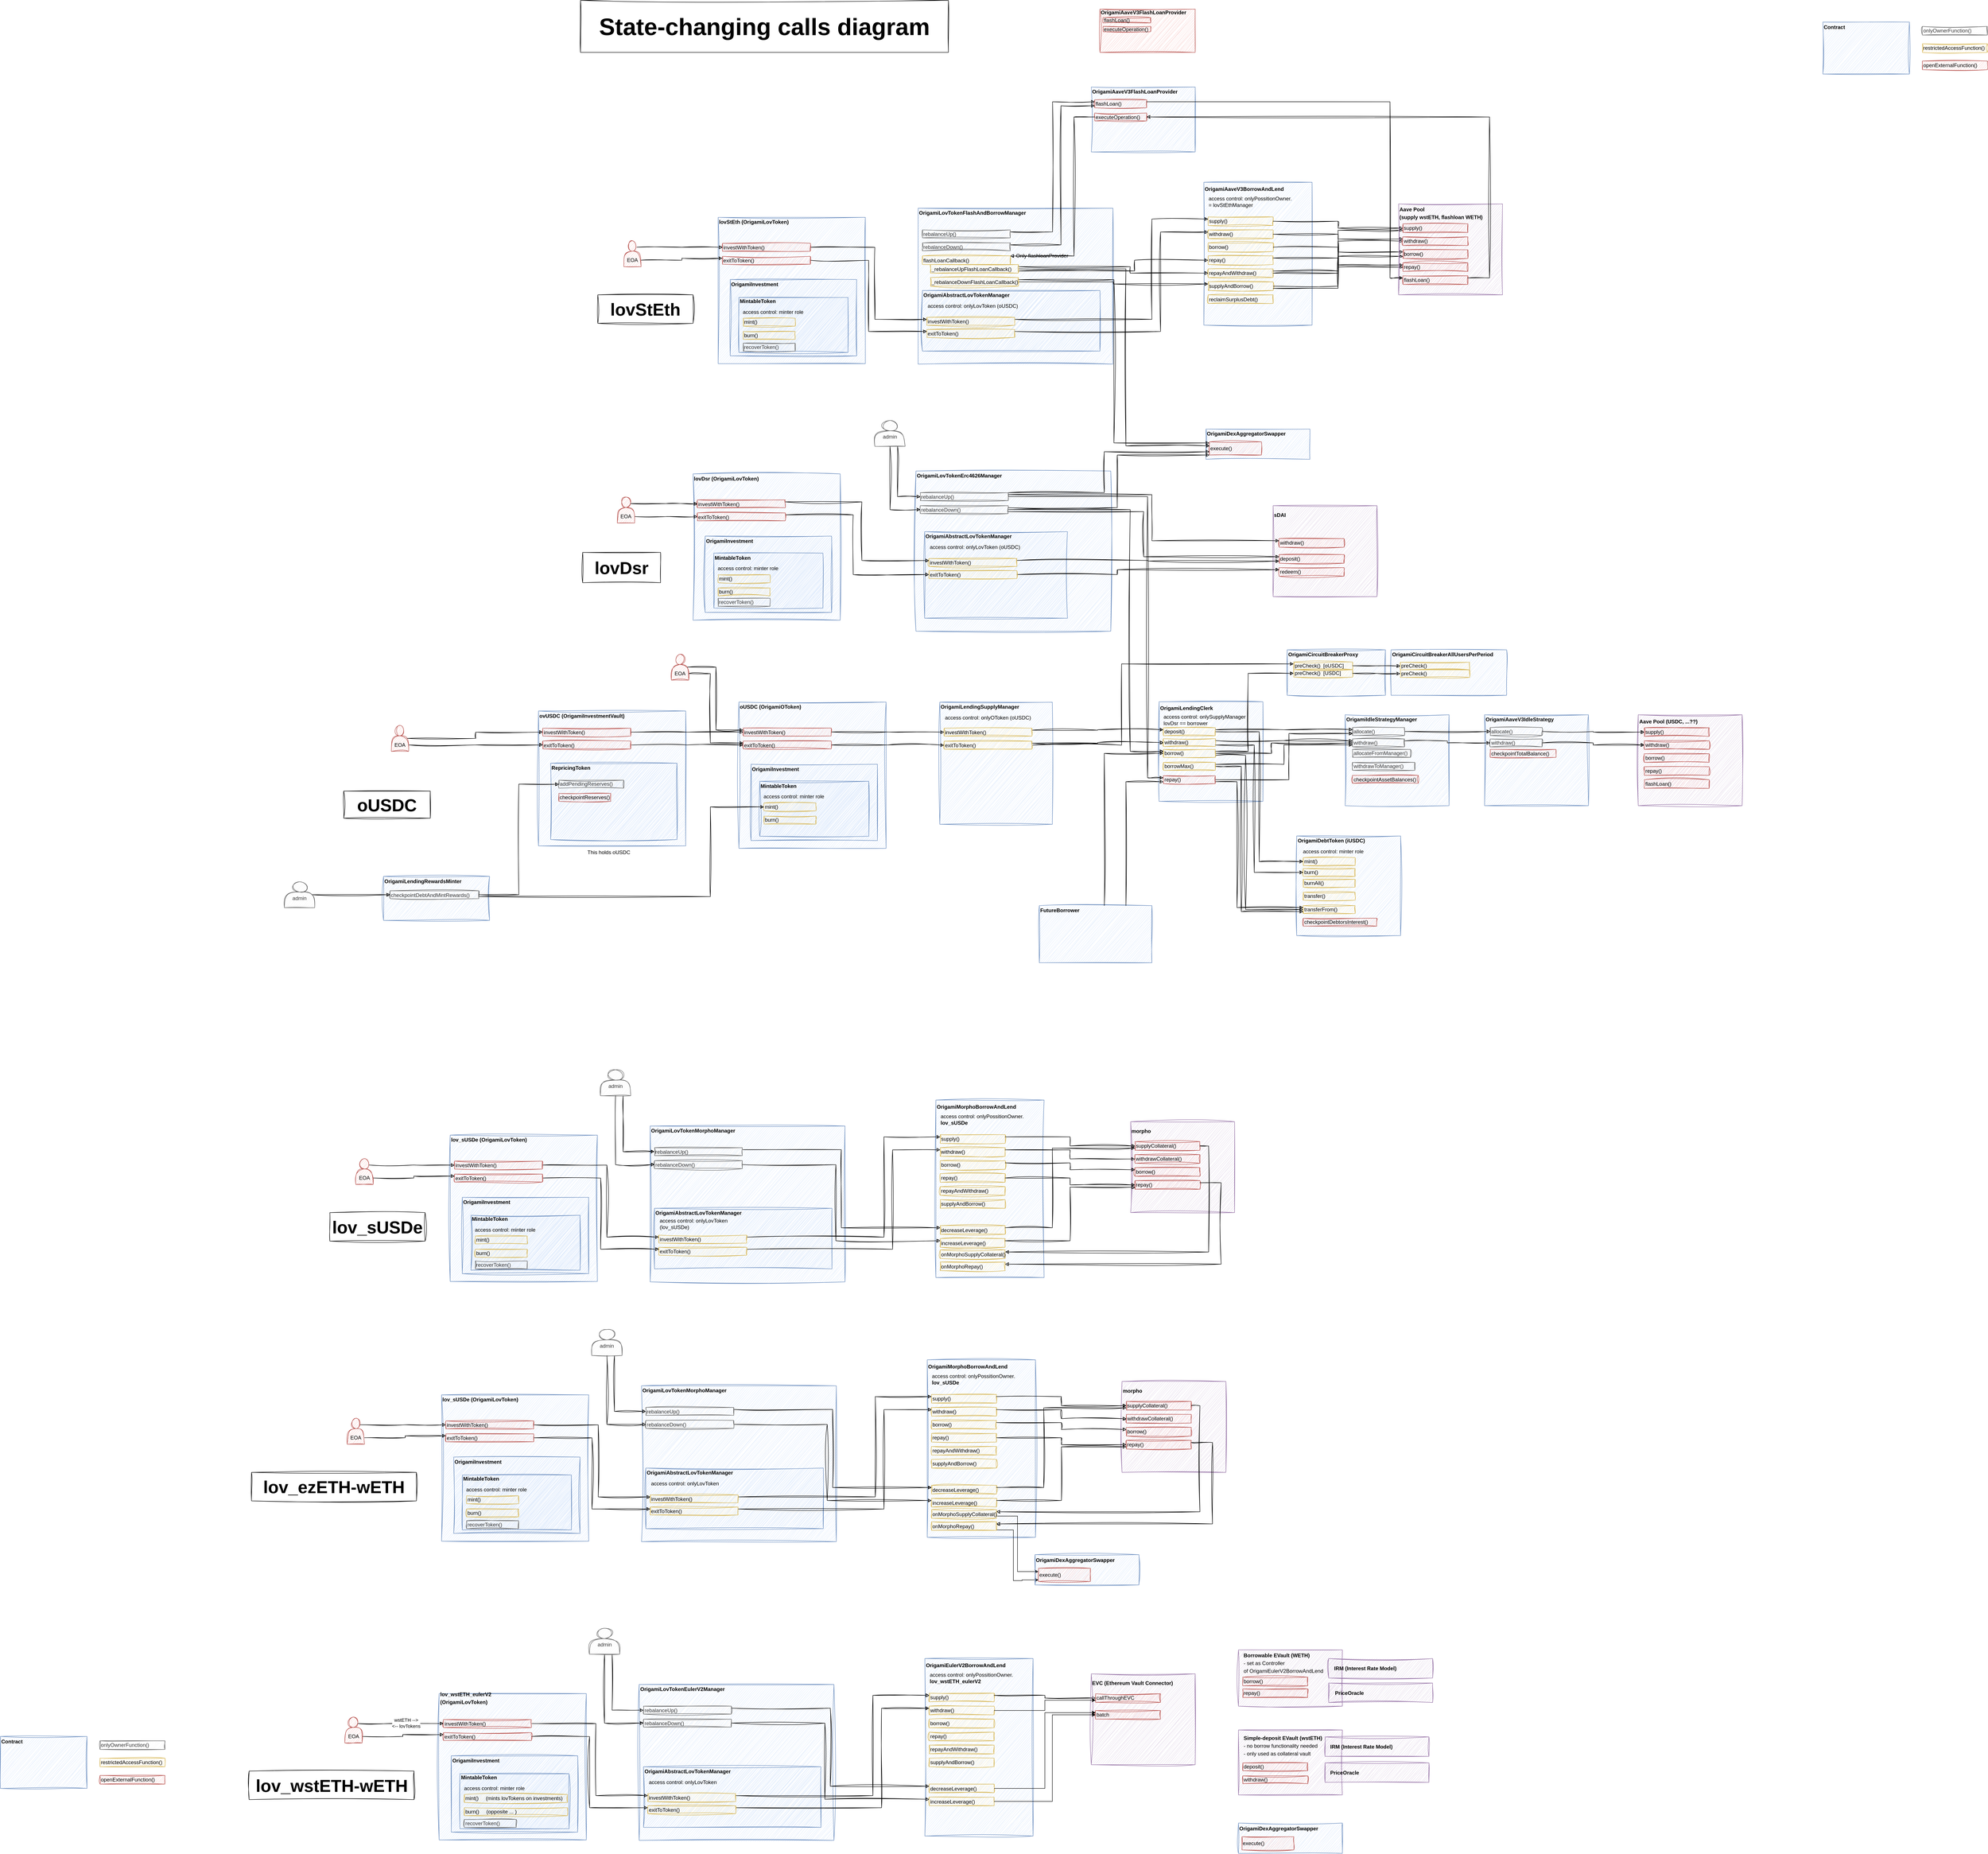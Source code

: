 <mxfile version="24.7.5">
  <diagram name="Page-1" id="6f-JhiVzj78bMLrCzDAU">
    <mxGraphModel dx="2673" dy="542" grid="1" gridSize="10" guides="1" tooltips="1" connect="1" arrows="1" fold="1" page="1" pageScale="1" pageWidth="850" pageHeight="1100" math="0" shadow="0">
      <root>
        <mxCell id="0" />
        <mxCell id="1" parent="0" />
        <mxCell id="A9rZ9w3tn6_ET8h4Rsqi-1" value="" style="rounded=0;whiteSpace=wrap;html=1;fillColor=#dae8fc;strokeColor=#6c8ebf;sketch=1;curveFitting=1;jiggle=2;" parent="1" vertex="1">
          <mxGeometry x="-37" y="1661.25" width="340" height="311.67" as="geometry" />
        </mxCell>
        <mxCell id="Shvr4qjc4TtpCzl6Z2yE-230" value="" style="group;rounded=0;sketch=1;curveFitting=1;jiggle=2;" parent="1" vertex="1" connectable="0">
          <mxGeometry x="1660" y="1187" width="240" height="210" as="geometry" />
        </mxCell>
        <mxCell id="Shvr4qjc4TtpCzl6Z2yE-231" value="" style="rounded=0;whiteSpace=wrap;html=1;fillColor=#e1d5e7;strokeColor=#9673a6;sketch=1;curveFitting=1;jiggle=2;" parent="Shvr4qjc4TtpCzl6Z2yE-230" vertex="1">
          <mxGeometry width="240" height="210" as="geometry" />
        </mxCell>
        <mxCell id="Shvr4qjc4TtpCzl6Z2yE-232" value="&lt;div style=&quot;line-height: 18px;&quot;&gt;&lt;b&gt;sDAI&lt;/b&gt;&lt;/div&gt;" style="text;html=1;align=left;verticalAlign=middle;whiteSpace=wrap;rounded=0;sketch=1;curveFitting=1;jiggle=2;" parent="Shvr4qjc4TtpCzl6Z2yE-230" vertex="1">
          <mxGeometry y="6" width="220" height="30" as="geometry" />
        </mxCell>
        <mxCell id="Shvr4qjc4TtpCzl6Z2yE-233" value="deposit()" style="rounded=0;whiteSpace=wrap;html=1;fillColor=#f8cecc;strokeColor=#b85450;align=left;sketch=1;curveFitting=1;jiggle=2;" parent="Shvr4qjc4TtpCzl6Z2yE-230" vertex="1">
          <mxGeometry x="14" y="113" width="150" height="20" as="geometry" />
        </mxCell>
        <mxCell id="Shvr4qjc4TtpCzl6Z2yE-234" value="withdraw()" style="rounded=0;whiteSpace=wrap;html=1;fillColor=#f8cecc;strokeColor=#b85450;align=left;sketch=1;curveFitting=1;jiggle=2;" parent="Shvr4qjc4TtpCzl6Z2yE-230" vertex="1">
          <mxGeometry x="14" y="76" width="150" height="20" as="geometry" />
        </mxCell>
        <mxCell id="Shvr4qjc4TtpCzl6Z2yE-246" value="redeem()" style="rounded=0;whiteSpace=wrap;html=1;fillColor=#f8cecc;strokeColor=#b85450;align=left;sketch=1;curveFitting=1;jiggle=2;" parent="Shvr4qjc4TtpCzl6Z2yE-230" vertex="1">
          <mxGeometry x="14" y="143" width="150" height="20" as="geometry" />
        </mxCell>
        <mxCell id="Shvr4qjc4TtpCzl6Z2yE-171" value="" style="rounded=0;whiteSpace=wrap;html=1;fillColor=#dae8fc;strokeColor=#6c8ebf;sketch=1;curveFitting=1;jiggle=2;" parent="1" vertex="1">
          <mxGeometry x="426" y="1640.63" width="340" height="338" as="geometry" />
        </mxCell>
        <mxCell id="Shvr4qjc4TtpCzl6Z2yE-101" value="" style="group;rounded=0;sketch=1;curveFitting=1;jiggle=2;" parent="1" vertex="1" connectable="0">
          <mxGeometry x="2503.5" y="1670" width="240" height="210" as="geometry" />
        </mxCell>
        <mxCell id="Shvr4qjc4TtpCzl6Z2yE-102" value="" style="rounded=0;whiteSpace=wrap;html=1;fillColor=#e1d5e7;strokeColor=#9673a6;sketch=1;curveFitting=1;jiggle=2;" parent="Shvr4qjc4TtpCzl6Z2yE-101" vertex="1">
          <mxGeometry width="240" height="210" as="geometry" />
        </mxCell>
        <mxCell id="Shvr4qjc4TtpCzl6Z2yE-103" value="&lt;div style=&quot;line-height: 18px;&quot;&gt;&lt;b&gt;Aave Pool (USDC, ...??)&lt;/b&gt;&lt;/div&gt;" style="text;html=1;align=left;verticalAlign=middle;whiteSpace=wrap;rounded=0;sketch=1;curveFitting=1;jiggle=2;" parent="Shvr4qjc4TtpCzl6Z2yE-101" vertex="1">
          <mxGeometry width="220" height="30" as="geometry" />
        </mxCell>
        <mxCell id="Shvr4qjc4TtpCzl6Z2yE-104" value="supply()" style="rounded=0;whiteSpace=wrap;html=1;fillColor=#f8cecc;strokeColor=#b85450;align=left;sketch=1;curveFitting=1;jiggle=2;" parent="Shvr4qjc4TtpCzl6Z2yE-101" vertex="1">
          <mxGeometry x="14" y="30" width="150" height="20" as="geometry" />
        </mxCell>
        <mxCell id="Shvr4qjc4TtpCzl6Z2yE-105" value="withdraw()" style="rounded=0;whiteSpace=wrap;html=1;fillColor=#f8cecc;strokeColor=#b85450;align=left;sketch=1;curveFitting=1;jiggle=2;" parent="Shvr4qjc4TtpCzl6Z2yE-101" vertex="1">
          <mxGeometry x="14" y="60" width="150" height="20" as="geometry" />
        </mxCell>
        <mxCell id="Shvr4qjc4TtpCzl6Z2yE-106" value="borrow()" style="rounded=0;whiteSpace=wrap;html=1;fillColor=#f8cecc;strokeColor=#b85450;align=left;sketch=1;curveFitting=1;jiggle=2;" parent="Shvr4qjc4TtpCzl6Z2yE-101" vertex="1">
          <mxGeometry x="14" y="90" width="150" height="20" as="geometry" />
        </mxCell>
        <mxCell id="Shvr4qjc4TtpCzl6Z2yE-107" value="repay()" style="rounded=0;whiteSpace=wrap;html=1;fillColor=#f8cecc;strokeColor=#b85450;align=left;sketch=1;curveFitting=1;jiggle=2;" parent="Shvr4qjc4TtpCzl6Z2yE-101" vertex="1">
          <mxGeometry x="14" y="120" width="150" height="20" as="geometry" />
        </mxCell>
        <mxCell id="Shvr4qjc4TtpCzl6Z2yE-108" value="flashLoan()" style="rounded=0;whiteSpace=wrap;html=1;fillColor=#f8cecc;strokeColor=#b85450;align=left;sketch=1;curveFitting=1;jiggle=2;" parent="Shvr4qjc4TtpCzl6Z2yE-101" vertex="1">
          <mxGeometry x="14" y="150" width="150" height="20" as="geometry" />
        </mxCell>
        <mxCell id="Shvr4qjc4TtpCzl6Z2yE-9" value="" style="group;rounded=0;sketch=1;curveFitting=1;jiggle=2;" parent="1" vertex="1" connectable="0">
          <mxGeometry x="1500" y="440" width="250" height="330" as="geometry" />
        </mxCell>
        <mxCell id="Shvr4qjc4TtpCzl6Z2yE-10" value="" style="rounded=0;whiteSpace=wrap;html=1;fillColor=#dae8fc;strokeColor=#6c8ebf;sketch=1;curveFitting=1;jiggle=2;" parent="Shvr4qjc4TtpCzl6Z2yE-9" vertex="1">
          <mxGeometry width="250" height="330" as="geometry" />
        </mxCell>
        <mxCell id="Shvr4qjc4TtpCzl6Z2yE-11" value="&lt;div style=&quot;line-height: 18px;&quot;&gt;&lt;b&gt;OrigamiAaveV3BorrowAndLend&lt;/b&gt;&lt;/div&gt;" style="text;html=1;align=left;verticalAlign=middle;whiteSpace=wrap;rounded=0;sketch=1;curveFitting=1;jiggle=2;" parent="Shvr4qjc4TtpCzl6Z2yE-9" vertex="1">
          <mxGeometry width="250" height="30" as="geometry" />
        </mxCell>
        <mxCell id="Shvr4qjc4TtpCzl6Z2yE-12" value="supply()" style="rounded=0;whiteSpace=wrap;html=1;fillColor=#fff2cc;strokeColor=#d6b656;align=left;sketch=1;curveFitting=1;jiggle=2;" parent="Shvr4qjc4TtpCzl6Z2yE-9" vertex="1">
          <mxGeometry x="10" y="80" width="150" height="20" as="geometry" />
        </mxCell>
        <mxCell id="Shvr4qjc4TtpCzl6Z2yE-13" value="withdraw()" style="rounded=0;whiteSpace=wrap;html=1;fillColor=#fff2cc;strokeColor=#d6b656;align=left;sketch=1;curveFitting=1;jiggle=2;" parent="Shvr4qjc4TtpCzl6Z2yE-9" vertex="1">
          <mxGeometry x="10" y="110" width="150" height="20" as="geometry" />
        </mxCell>
        <mxCell id="Shvr4qjc4TtpCzl6Z2yE-21" value="borrow()" style="rounded=0;whiteSpace=wrap;html=1;fillColor=#fff2cc;strokeColor=#d6b656;align=left;sketch=1;curveFitting=1;jiggle=2;" parent="Shvr4qjc4TtpCzl6Z2yE-9" vertex="1">
          <mxGeometry x="10" y="140" width="150" height="20" as="geometry" />
        </mxCell>
        <mxCell id="Shvr4qjc4TtpCzl6Z2yE-29" value="repay()" style="rounded=0;whiteSpace=wrap;html=1;fillColor=#fff2cc;strokeColor=#d6b656;align=left;sketch=1;curveFitting=1;jiggle=2;" parent="Shvr4qjc4TtpCzl6Z2yE-9" vertex="1">
          <mxGeometry x="10" y="170" width="150" height="20" as="geometry" />
        </mxCell>
        <mxCell id="Shvr4qjc4TtpCzl6Z2yE-30" value="repayAndWithdraw()" style="rounded=0;whiteSpace=wrap;html=1;fillColor=#fff2cc;strokeColor=#d6b656;align=left;sketch=1;curveFitting=1;jiggle=2;" parent="Shvr4qjc4TtpCzl6Z2yE-9" vertex="1">
          <mxGeometry x="10" y="200" width="150" height="20" as="geometry" />
        </mxCell>
        <mxCell id="Shvr4qjc4TtpCzl6Z2yE-31" value="supplyAndBorrow()" style="rounded=0;whiteSpace=wrap;html=1;fillColor=#fff2cc;strokeColor=#d6b656;align=left;sketch=1;curveFitting=1;jiggle=2;" parent="Shvr4qjc4TtpCzl6Z2yE-9" vertex="1">
          <mxGeometry x="10" y="230" width="150" height="20" as="geometry" />
        </mxCell>
        <mxCell id="Shvr4qjc4TtpCzl6Z2yE-51" value="&lt;div style=&quot;line-height: 18px;&quot;&gt;reclaimSurplusDebt()&lt;/div&gt;" style="rounded=0;whiteSpace=wrap;html=1;fillColor=#fff2cc;strokeColor=#d6b656;align=left;sketch=1;curveFitting=1;jiggle=2;" parent="Shvr4qjc4TtpCzl6Z2yE-9" vertex="1">
          <mxGeometry x="10" y="260" width="150" height="20" as="geometry" />
        </mxCell>
        <mxCell id="Shvr4qjc4TtpCzl6Z2yE-52" value="access control: onlyPossitionOwner. =&amp;nbsp;lovStEthManager" style="text;html=1;align=left;verticalAlign=middle;whiteSpace=wrap;rounded=0;sketch=1;curveFitting=1;jiggle=2;" parent="Shvr4qjc4TtpCzl6Z2yE-9" vertex="1">
          <mxGeometry x="9" y="30" width="240" height="30" as="geometry" />
        </mxCell>
        <mxCell id="Shvr4qjc4TtpCzl6Z2yE-3" value="onlyOwnerFunction()" style="rounded=0;whiteSpace=wrap;html=1;fillColor=#f5f5f5;fontColor=#333333;strokeColor=#666666;align=left;sketch=1;curveFitting=1;jiggle=2;" parent="1" vertex="1">
          <mxGeometry x="3160" y="80" width="150" height="20" as="geometry" />
        </mxCell>
        <mxCell id="Shvr4qjc4TtpCzl6Z2yE-4" value="restrictedAccessFunction()" style="rounded=0;whiteSpace=wrap;html=1;fillColor=#fff2cc;strokeColor=#d6b656;align=left;sketch=1;curveFitting=1;jiggle=2;" parent="1" vertex="1">
          <mxGeometry x="3160" y="120" width="150" height="20" as="geometry" />
        </mxCell>
        <mxCell id="Shvr4qjc4TtpCzl6Z2yE-5" value="openExternalFunction()" style="rounded=0;whiteSpace=wrap;html=1;fillColor=#f8cecc;strokeColor=#b85450;align=left;sketch=1;curveFitting=1;jiggle=2;" parent="1" vertex="1">
          <mxGeometry x="3160" y="160" width="150" height="20" as="geometry" />
        </mxCell>
        <mxCell id="Shvr4qjc4TtpCzl6Z2yE-6" value="" style="group;rounded=0;sketch=1;curveFitting=1;jiggle=2;" parent="1" vertex="1" connectable="0">
          <mxGeometry x="2930" y="70" width="200" height="120" as="geometry" />
        </mxCell>
        <mxCell id="Shvr4qjc4TtpCzl6Z2yE-7" value="" style="group;rounded=0;sketch=1;curveFitting=1;jiggle=2;" parent="Shvr4qjc4TtpCzl6Z2yE-6" vertex="1" connectable="0">
          <mxGeometry width="200" height="120" as="geometry" />
        </mxCell>
        <mxCell id="Shvr4qjc4TtpCzl6Z2yE-1" value="" style="rounded=0;whiteSpace=wrap;html=1;fillColor=#dae8fc;strokeColor=#6c8ebf;sketch=1;curveFitting=1;jiggle=2;" parent="Shvr4qjc4TtpCzl6Z2yE-7" vertex="1">
          <mxGeometry width="200" height="120" as="geometry" />
        </mxCell>
        <mxCell id="Shvr4qjc4TtpCzl6Z2yE-2" value="&lt;div style=&quot;line-height: 18px;&quot;&gt;&lt;b&gt;Contract&lt;/b&gt;&lt;/div&gt;" style="text;html=1;align=left;verticalAlign=middle;whiteSpace=wrap;rounded=0;sketch=1;curveFitting=1;jiggle=2;" parent="Shvr4qjc4TtpCzl6Z2yE-7" vertex="1">
          <mxGeometry width="200" height="22.5" as="geometry" />
        </mxCell>
        <mxCell id="Shvr4qjc4TtpCzl6Z2yE-42" style="edgeStyle=orthogonalEdgeStyle;rounded=0;orthogonalLoop=1;jettySize=auto;html=1;exitX=1;exitY=0.5;exitDx=0;exitDy=0;entryX=0;entryY=0.5;entryDx=0;entryDy=0;sketch=1;curveFitting=1;jiggle=2;" parent="1" source="Shvr4qjc4TtpCzl6Z2yE-12" target="Shvr4qjc4TtpCzl6Z2yE-38" edge="1">
          <mxGeometry relative="1" as="geometry" />
        </mxCell>
        <mxCell id="Shvr4qjc4TtpCzl6Z2yE-43" style="edgeStyle=orthogonalEdgeStyle;rounded=0;orthogonalLoop=1;jettySize=auto;html=1;exitX=1;exitY=0.5;exitDx=0;exitDy=0;entryX=0;entryY=0.25;entryDx=0;entryDy=0;sketch=1;curveFitting=1;jiggle=2;" parent="1" source="Shvr4qjc4TtpCzl6Z2yE-13" target="Shvr4qjc4TtpCzl6Z2yE-39" edge="1">
          <mxGeometry relative="1" as="geometry" />
        </mxCell>
        <mxCell id="Shvr4qjc4TtpCzl6Z2yE-44" style="edgeStyle=orthogonalEdgeStyle;rounded=0;orthogonalLoop=1;jettySize=auto;html=1;exitX=1;exitY=0.5;exitDx=0;exitDy=0;entryX=0;entryY=0.25;entryDx=0;entryDy=0;sketch=1;curveFitting=1;jiggle=2;" parent="1" source="Shvr4qjc4TtpCzl6Z2yE-21" target="Shvr4qjc4TtpCzl6Z2yE-40" edge="1">
          <mxGeometry relative="1" as="geometry" />
        </mxCell>
        <mxCell id="Shvr4qjc4TtpCzl6Z2yE-45" style="edgeStyle=orthogonalEdgeStyle;rounded=0;orthogonalLoop=1;jettySize=auto;html=1;exitX=1;exitY=0.25;exitDx=0;exitDy=0;entryX=0;entryY=0.25;entryDx=0;entryDy=0;sketch=1;curveFitting=1;jiggle=2;" parent="1" source="Shvr4qjc4TtpCzl6Z2yE-29" target="Shvr4qjc4TtpCzl6Z2yE-41" edge="1">
          <mxGeometry relative="1" as="geometry" />
        </mxCell>
        <mxCell id="Shvr4qjc4TtpCzl6Z2yE-46" style="edgeStyle=orthogonalEdgeStyle;rounded=0;orthogonalLoop=1;jettySize=auto;html=1;exitX=1;exitY=0.25;exitDx=0;exitDy=0;entryX=0;entryY=0.5;entryDx=0;entryDy=0;sketch=1;curveFitting=1;jiggle=2;" parent="1" source="Shvr4qjc4TtpCzl6Z2yE-30" target="Shvr4qjc4TtpCzl6Z2yE-41" edge="1">
          <mxGeometry relative="1" as="geometry" />
        </mxCell>
        <mxCell id="Shvr4qjc4TtpCzl6Z2yE-47" style="edgeStyle=orthogonalEdgeStyle;rounded=0;orthogonalLoop=1;jettySize=auto;html=1;exitX=1;exitY=0.5;exitDx=0;exitDy=0;entryX=0;entryY=0.5;entryDx=0;entryDy=0;sketch=1;curveFitting=1;jiggle=2;" parent="1" source="Shvr4qjc4TtpCzl6Z2yE-30" target="Shvr4qjc4TtpCzl6Z2yE-39" edge="1">
          <mxGeometry relative="1" as="geometry" />
        </mxCell>
        <mxCell id="Shvr4qjc4TtpCzl6Z2yE-48" style="edgeStyle=orthogonalEdgeStyle;rounded=0;orthogonalLoop=1;jettySize=auto;html=1;exitX=1;exitY=0.5;exitDx=0;exitDy=0;entryX=0;entryY=0.75;entryDx=0;entryDy=0;sketch=1;curveFitting=1;jiggle=2;" parent="1" source="Shvr4qjc4TtpCzl6Z2yE-31" target="Shvr4qjc4TtpCzl6Z2yE-38" edge="1">
          <mxGeometry relative="1" as="geometry" />
        </mxCell>
        <mxCell id="Shvr4qjc4TtpCzl6Z2yE-49" style="edgeStyle=orthogonalEdgeStyle;rounded=0;orthogonalLoop=1;jettySize=auto;html=1;exitX=1;exitY=0.75;exitDx=0;exitDy=0;entryX=0;entryY=0.75;entryDx=0;entryDy=0;sketch=1;curveFitting=1;jiggle=2;" parent="1" source="Shvr4qjc4TtpCzl6Z2yE-31" target="Shvr4qjc4TtpCzl6Z2yE-40" edge="1">
          <mxGeometry relative="1" as="geometry" />
        </mxCell>
        <mxCell id="Shvr4qjc4TtpCzl6Z2yE-50" value="" style="group;rounded=0;sketch=1;curveFitting=1;jiggle=2;" parent="1" vertex="1" connectable="0">
          <mxGeometry x="1950" y="490" width="240" height="210" as="geometry" />
        </mxCell>
        <mxCell id="Shvr4qjc4TtpCzl6Z2yE-36" value="" style="rounded=0;whiteSpace=wrap;html=1;fillColor=#e1d5e7;strokeColor=#9673a6;sketch=1;curveFitting=1;jiggle=2;" parent="Shvr4qjc4TtpCzl6Z2yE-50" vertex="1">
          <mxGeometry width="240" height="210" as="geometry" />
        </mxCell>
        <mxCell id="Shvr4qjc4TtpCzl6Z2yE-37" value="&lt;div style=&quot;line-height: 18px;&quot;&gt;&lt;b&gt;Aave Pool&amp;nbsp; &amp;nbsp;&lt;/b&gt;&lt;/div&gt;&lt;div style=&quot;line-height: 18px;&quot;&gt;&lt;b&gt;(supply wstETH,&amp;nbsp;&lt;/b&gt;&lt;b style=&quot;background-color: initial;&quot;&gt;flashloan WETH)&amp;nbsp;&lt;/b&gt;&lt;/div&gt;" style="text;html=1;align=left;verticalAlign=middle;whiteSpace=wrap;rounded=0;sketch=1;curveFitting=1;jiggle=2;" parent="Shvr4qjc4TtpCzl6Z2yE-50" vertex="1">
          <mxGeometry y="6" width="220" height="30" as="geometry" />
        </mxCell>
        <mxCell id="Shvr4qjc4TtpCzl6Z2yE-38" value="supply()" style="rounded=0;whiteSpace=wrap;html=1;fillColor=#f8cecc;strokeColor=#b85450;align=left;sketch=1;curveFitting=1;jiggle=2;" parent="Shvr4qjc4TtpCzl6Z2yE-50" vertex="1">
          <mxGeometry x="10" y="46" width="150" height="20" as="geometry" />
        </mxCell>
        <mxCell id="Shvr4qjc4TtpCzl6Z2yE-39" value="withdraw()" style="rounded=0;whiteSpace=wrap;html=1;fillColor=#f8cecc;strokeColor=#b85450;align=left;sketch=1;curveFitting=1;jiggle=2;" parent="Shvr4qjc4TtpCzl6Z2yE-50" vertex="1">
          <mxGeometry x="10" y="76" width="150" height="20" as="geometry" />
        </mxCell>
        <mxCell id="Shvr4qjc4TtpCzl6Z2yE-40" value="borrow()" style="rounded=0;whiteSpace=wrap;html=1;fillColor=#f8cecc;strokeColor=#b85450;align=left;sketch=1;curveFitting=1;jiggle=2;" parent="Shvr4qjc4TtpCzl6Z2yE-50" vertex="1">
          <mxGeometry x="10" y="106" width="150" height="20" as="geometry" />
        </mxCell>
        <mxCell id="Shvr4qjc4TtpCzl6Z2yE-41" value="repay()" style="rounded=0;whiteSpace=wrap;html=1;fillColor=#f8cecc;strokeColor=#b85450;align=left;sketch=1;curveFitting=1;jiggle=2;" parent="Shvr4qjc4TtpCzl6Z2yE-50" vertex="1">
          <mxGeometry x="10" y="136" width="150" height="20" as="geometry" />
        </mxCell>
        <mxCell id="Shvr4qjc4TtpCzl6Z2yE-71" value="flashLoan()" style="rounded=0;whiteSpace=wrap;html=1;fillColor=#f8cecc;strokeColor=#b85450;align=left;sketch=1;curveFitting=1;jiggle=2;" parent="Shvr4qjc4TtpCzl6Z2yE-50" vertex="1">
          <mxGeometry x="10" y="166" width="150" height="20" as="geometry" />
        </mxCell>
        <mxCell id="Shvr4qjc4TtpCzl6Z2yE-53" value="" style="group;rounded=0;sketch=1;curveFitting=1;jiggle=2;" parent="1" vertex="1" connectable="0">
          <mxGeometry x="1932.5" y="1520" width="267" height="105" as="geometry" />
        </mxCell>
        <mxCell id="Shvr4qjc4TtpCzl6Z2yE-54" value="" style="group;rounded=0;sketch=1;curveFitting=1;jiggle=2;" parent="Shvr4qjc4TtpCzl6Z2yE-53" vertex="1" connectable="0">
          <mxGeometry width="267" height="105" as="geometry" />
        </mxCell>
        <mxCell id="Shvr4qjc4TtpCzl6Z2yE-55" value="" style="rounded=0;whiteSpace=wrap;html=1;fillColor=#dae8fc;strokeColor=#6c8ebf;sketch=1;curveFitting=1;jiggle=2;" parent="Shvr4qjc4TtpCzl6Z2yE-54" vertex="1">
          <mxGeometry width="267" height="105" as="geometry" />
        </mxCell>
        <mxCell id="Shvr4qjc4TtpCzl6Z2yE-56" value="&lt;div style=&quot;line-height: 18px;&quot;&gt;&lt;div style=&quot;line-height: 18px;&quot;&gt;&lt;b&gt;OrigamiCircuitBreakerAllUsersPerPeriod&lt;/b&gt;&lt;/div&gt;&lt;/div&gt;" style="text;html=1;align=left;verticalAlign=middle;whiteSpace=wrap;rounded=0;sketch=1;curveFitting=1;jiggle=2;" parent="Shvr4qjc4TtpCzl6Z2yE-54" vertex="1">
          <mxGeometry width="267" height="19.688" as="geometry" />
        </mxCell>
        <mxCell id="Shvr4qjc4TtpCzl6Z2yE-62" value="preCheck()" style="rounded=0;whiteSpace=wrap;html=1;fillColor=#fff2cc;strokeColor=#d6b656;align=left;sketch=1;curveFitting=1;jiggle=2;" parent="Shvr4qjc4TtpCzl6Z2yE-54" vertex="1">
          <mxGeometry x="21.36" y="28.636" width="160.2" height="17.5" as="geometry" />
        </mxCell>
        <mxCell id="Shvr4qjc4TtpCzl6Z2yE-288" value="preCheck()" style="rounded=0;whiteSpace=wrap;html=1;fillColor=#fff2cc;strokeColor=#d6b656;align=left;sketch=1;curveFitting=1;jiggle=2;" parent="Shvr4qjc4TtpCzl6Z2yE-54" vertex="1">
          <mxGeometry x="21.36" y="46.136" width="160.2" height="17.5" as="geometry" />
        </mxCell>
        <mxCell id="Shvr4qjc4TtpCzl6Z2yE-57" value="" style="group;rounded=0;sketch=1;curveFitting=1;jiggle=2;" parent="1" vertex="1" connectable="0">
          <mxGeometry x="1692.5" y="1520" width="227" height="105" as="geometry" />
        </mxCell>
        <mxCell id="Shvr4qjc4TtpCzl6Z2yE-58" value="" style="group;rounded=0;sketch=1;curveFitting=1;jiggle=2;" parent="Shvr4qjc4TtpCzl6Z2yE-57" vertex="1" connectable="0">
          <mxGeometry width="227" height="105" as="geometry" />
        </mxCell>
        <mxCell id="Shvr4qjc4TtpCzl6Z2yE-59" value="" style="rounded=0;whiteSpace=wrap;html=1;fillColor=#dae8fc;strokeColor=#6c8ebf;sketch=1;curveFitting=1;jiggle=2;" parent="Shvr4qjc4TtpCzl6Z2yE-58" vertex="1">
          <mxGeometry width="227" height="105" as="geometry" />
        </mxCell>
        <mxCell id="Shvr4qjc4TtpCzl6Z2yE-60" value="&lt;div style=&quot;line-height: 18px;&quot;&gt;&lt;div style=&quot;line-height: 18px;&quot;&gt;&lt;div style=&quot;line-height: 18px;&quot;&gt;&lt;b&gt;OrigamiCircuitBreakerProxy&lt;/b&gt;&lt;/div&gt;&lt;/div&gt;&lt;/div&gt;" style="text;html=1;align=left;verticalAlign=middle;whiteSpace=wrap;rounded=0;sketch=1;curveFitting=1;jiggle=2;" parent="Shvr4qjc4TtpCzl6Z2yE-58" vertex="1">
          <mxGeometry width="227" height="19.688" as="geometry" />
        </mxCell>
        <mxCell id="Shvr4qjc4TtpCzl6Z2yE-61" value="preCheck()&amp;nbsp; [oUSDC]" style="rounded=0;whiteSpace=wrap;html=1;fillColor=#fff2cc;strokeColor=#d6b656;align=left;sketch=1;curveFitting=1;jiggle=2;" parent="Shvr4qjc4TtpCzl6Z2yE-58" vertex="1">
          <mxGeometry x="15.08" y="28.159" width="136.2" height="17.5" as="geometry" />
        </mxCell>
        <mxCell id="Shvr4qjc4TtpCzl6Z2yE-285" value="preCheck()&amp;nbsp; [USDC]" style="rounded=0;whiteSpace=wrap;html=1;fillColor=#fff2cc;strokeColor=#d6b656;align=left;sketch=1;curveFitting=1;jiggle=2;" parent="Shvr4qjc4TtpCzl6Z2yE-58" vertex="1">
          <mxGeometry x="15.08" y="45.659" width="136.2" height="17.5" as="geometry" />
        </mxCell>
        <mxCell id="Shvr4qjc4TtpCzl6Z2yE-63" style="edgeStyle=orthogonalEdgeStyle;rounded=0;orthogonalLoop=1;jettySize=auto;html=1;exitX=1;exitY=0.5;exitDx=0;exitDy=0;sketch=1;curveFitting=1;jiggle=2;" parent="1" source="Shvr4qjc4TtpCzl6Z2yE-61" target="Shvr4qjc4TtpCzl6Z2yE-62" edge="1">
          <mxGeometry relative="1" as="geometry" />
        </mxCell>
        <mxCell id="Shvr4qjc4TtpCzl6Z2yE-65" value="" style="group;rounded=0;sketch=1;curveFitting=1;jiggle=2;" parent="1" vertex="1" connectable="0">
          <mxGeometry x="1240" y="220" width="240" height="150" as="geometry" />
        </mxCell>
        <mxCell id="Shvr4qjc4TtpCzl6Z2yE-66" value="" style="rounded=0;whiteSpace=wrap;html=1;fillColor=#dae8fc;strokeColor=#6c8ebf;sketch=1;curveFitting=1;jiggle=2;" parent="Shvr4qjc4TtpCzl6Z2yE-65" vertex="1">
          <mxGeometry width="240" height="150" as="geometry" />
        </mxCell>
        <mxCell id="Shvr4qjc4TtpCzl6Z2yE-67" value="&lt;div style=&quot;line-height: 18px;&quot;&gt;&lt;div style=&quot;line-height: 18px;&quot;&gt;&lt;div style=&quot;line-height: 18px;&quot;&gt;&lt;div style=&quot;line-height: 18px;&quot;&gt;&lt;b&gt;OrigamiAaveV3FlashLoanProvider&lt;/b&gt;&lt;/div&gt;&lt;/div&gt;&lt;/div&gt;&lt;/div&gt;" style="text;html=1;align=left;verticalAlign=middle;whiteSpace=wrap;rounded=0;sketch=1;curveFitting=1;jiggle=2;" parent="Shvr4qjc4TtpCzl6Z2yE-65" vertex="1">
          <mxGeometry width="200" height="20.625" as="geometry" />
        </mxCell>
        <mxCell id="Shvr4qjc4TtpCzl6Z2yE-68" value="flashLoan()" style="rounded=0;whiteSpace=wrap;html=1;fillColor=#f8cecc;strokeColor=#b85450;align=left;sketch=1;curveFitting=1;jiggle=2;" parent="Shvr4qjc4TtpCzl6Z2yE-65" vertex="1">
          <mxGeometry x="8" y="29.5" width="120" height="18.333" as="geometry" />
        </mxCell>
        <mxCell id="Shvr4qjc4TtpCzl6Z2yE-69" value="&lt;div style=&quot;line-height: 18px;&quot;&gt;executeOperation()&lt;/div&gt;" style="rounded=0;whiteSpace=wrap;html=1;fillColor=#f8cecc;strokeColor=#b85450;align=left;sketch=1;curveFitting=1;jiggle=2;" parent="Shvr4qjc4TtpCzl6Z2yE-65" vertex="1">
          <mxGeometry x="8" y="60" width="120" height="18.333" as="geometry" />
        </mxCell>
        <mxCell id="Shvr4qjc4TtpCzl6Z2yE-78" value="" style="rounded=0;whiteSpace=wrap;html=1;fillColor=#dae8fc;strokeColor=#6c8ebf;sketch=1;curveFitting=1;jiggle=2;" parent="1" vertex="1">
          <mxGeometry x="1505" y="1010" width="240" height="70" as="geometry" />
        </mxCell>
        <mxCell id="Shvr4qjc4TtpCzl6Z2yE-79" value="&lt;div style=&quot;line-height: 18px;&quot;&gt;&lt;div style=&quot;line-height: 18px;&quot;&gt;&lt;div style=&quot;line-height: 18px;&quot;&gt;&lt;div style=&quot;line-height: 18px;&quot;&gt;&lt;div style=&quot;line-height: 18px;&quot;&gt;&lt;b&gt;OrigamiDexAggregatorSwapper&lt;/b&gt;&lt;/div&gt;&lt;/div&gt;&lt;/div&gt;&lt;/div&gt;&lt;/div&gt;" style="text;html=1;align=left;verticalAlign=middle;whiteSpace=wrap;rounded=0;sketch=1;curveFitting=1;jiggle=2;" parent="1" vertex="1">
          <mxGeometry x="1505" y="1010" width="200" height="20.625" as="geometry" />
        </mxCell>
        <mxCell id="Shvr4qjc4TtpCzl6Z2yE-80" value="execute()" style="rounded=0;whiteSpace=wrap;html=1;fillColor=#f8cecc;strokeColor=#b85450;align=left;sketch=1;curveFitting=1;jiggle=2;" parent="1" vertex="1">
          <mxGeometry x="1513" y="1039.5" width="120" height="30.5" as="geometry" />
        </mxCell>
        <mxCell id="Shvr4qjc4TtpCzl6Z2yE-96" value="" style="rounded=0;whiteSpace=wrap;html=1;fillColor=#dae8fc;strokeColor=#6c8ebf;sketch=1;curveFitting=1;jiggle=2;" parent="1" vertex="1">
          <mxGeometry x="2148.5" y="1670" width="240" height="210" as="geometry" />
        </mxCell>
        <mxCell id="Shvr4qjc4TtpCzl6Z2yE-97" value="&lt;div style=&quot;line-height: 18px;&quot;&gt;&lt;div style=&quot;line-height: 18px;&quot;&gt;&lt;div style=&quot;line-height: 18px;&quot;&gt;&lt;div style=&quot;line-height: 18px;&quot;&gt;&lt;div style=&quot;line-height: 18px;&quot;&gt;&lt;div style=&quot;line-height: 18px;&quot;&gt;&lt;b&gt;OrigamiAaveV3IdleStrategy&lt;/b&gt;&lt;/div&gt;&lt;/div&gt;&lt;/div&gt;&lt;/div&gt;&lt;/div&gt;&lt;/div&gt;" style="text;html=1;align=left;verticalAlign=middle;whiteSpace=wrap;rounded=0;sketch=1;curveFitting=1;jiggle=2;" parent="1" vertex="1">
          <mxGeometry x="2148.5" y="1670" width="200" height="20.625" as="geometry" />
        </mxCell>
        <mxCell id="Shvr4qjc4TtpCzl6Z2yE-109" style="edgeStyle=orthogonalEdgeStyle;rounded=0;orthogonalLoop=1;jettySize=auto;html=1;exitX=1;exitY=0.5;exitDx=0;exitDy=0;entryX=0;entryY=0.5;entryDx=0;entryDy=0;sketch=1;curveFitting=1;jiggle=2;" parent="1" source="Shvr4qjc4TtpCzl6Z2yE-98" target="Shvr4qjc4TtpCzl6Z2yE-104" edge="1">
          <mxGeometry relative="1" as="geometry" />
        </mxCell>
        <mxCell id="Shvr4qjc4TtpCzl6Z2yE-98" value="allocate()" style="rounded=0;whiteSpace=wrap;html=1;fillColor=#f5f5f5;strokeColor=#666666;align=left;fontColor=#333333;sketch=1;curveFitting=1;jiggle=2;" parent="1" vertex="1">
          <mxGeometry x="2161.5" y="1699.5" width="120" height="18.333" as="geometry" />
        </mxCell>
        <mxCell id="Shvr4qjc4TtpCzl6Z2yE-110" style="edgeStyle=orthogonalEdgeStyle;rounded=0;orthogonalLoop=1;jettySize=auto;html=1;exitX=1;exitY=0.5;exitDx=0;exitDy=0;entryX=0;entryY=0.5;entryDx=0;entryDy=0;sketch=1;curveFitting=1;jiggle=2;" parent="1" source="Shvr4qjc4TtpCzl6Z2yE-99" target="Shvr4qjc4TtpCzl6Z2yE-105" edge="1">
          <mxGeometry relative="1" as="geometry" />
        </mxCell>
        <mxCell id="Shvr4qjc4TtpCzl6Z2yE-99" value="withdraw()" style="rounded=0;whiteSpace=wrap;html=1;fillColor=#f5f5f5;strokeColor=#666666;align=left;fontColor=#333333;sketch=1;curveFitting=1;jiggle=2;" parent="1" vertex="1">
          <mxGeometry x="2161.5" y="1725.83" width="120" height="18.333" as="geometry" />
        </mxCell>
        <mxCell id="Shvr4qjc4TtpCzl6Z2yE-100" value="&lt;div style=&quot;line-height: 18px;&quot;&gt;checkpointTotalBalance()&lt;/div&gt;" style="rounded=0;whiteSpace=wrap;html=1;fillColor=#f8cecc;strokeColor=#b85450;align=left;sketch=1;curveFitting=1;jiggle=2;" parent="1" vertex="1">
          <mxGeometry x="2161.5" y="1750" width="152" height="18.33" as="geometry" />
        </mxCell>
        <mxCell id="Shvr4qjc4TtpCzl6Z2yE-111" value="" style="rounded=0;whiteSpace=wrap;html=1;fillColor=#dae8fc;strokeColor=#6c8ebf;sketch=1;curveFitting=1;jiggle=2;" parent="1" vertex="1">
          <mxGeometry x="1826.5" y="1670" width="240" height="210" as="geometry" />
        </mxCell>
        <mxCell id="Shvr4qjc4TtpCzl6Z2yE-112" value="&lt;div style=&quot;line-height: 18px;&quot;&gt;&lt;div style=&quot;line-height: 18px;&quot;&gt;&lt;div style=&quot;line-height: 18px;&quot;&gt;&lt;div style=&quot;line-height: 18px;&quot;&gt;&lt;div style=&quot;line-height: 18px;&quot;&gt;&lt;div style=&quot;line-height: 18px;&quot;&gt;&lt;div style=&quot;line-height: 18px;&quot;&gt;&lt;b&gt;OrigamiIdleStrategyManager&lt;/b&gt;&lt;/div&gt;&lt;/div&gt;&lt;/div&gt;&lt;/div&gt;&lt;/div&gt;&lt;/div&gt;&lt;/div&gt;" style="text;html=1;align=left;verticalAlign=middle;whiteSpace=wrap;rounded=0;sketch=1;curveFitting=1;jiggle=2;" parent="1" vertex="1">
          <mxGeometry x="1826.5" y="1670" width="200" height="20.625" as="geometry" />
        </mxCell>
        <mxCell id="Shvr4qjc4TtpCzl6Z2yE-116" style="edgeStyle=orthogonalEdgeStyle;rounded=0;orthogonalLoop=1;jettySize=auto;html=1;exitX=1;exitY=0.5;exitDx=0;exitDy=0;entryX=0;entryY=0.5;entryDx=0;entryDy=0;sketch=1;curveFitting=1;jiggle=2;" parent="1" source="Shvr4qjc4TtpCzl6Z2yE-113" target="Shvr4qjc4TtpCzl6Z2yE-98" edge="1">
          <mxGeometry relative="1" as="geometry" />
        </mxCell>
        <mxCell id="Shvr4qjc4TtpCzl6Z2yE-113" value="allocate()" style="rounded=0;whiteSpace=wrap;html=1;fillColor=#f5f5f5;strokeColor=#666666;align=left;fontColor=#333333;sketch=1;curveFitting=1;jiggle=2;" parent="1" vertex="1">
          <mxGeometry x="1843.5" y="1699.5" width="120" height="18.333" as="geometry" />
        </mxCell>
        <mxCell id="Shvr4qjc4TtpCzl6Z2yE-117" style="edgeStyle=orthogonalEdgeStyle;rounded=0;orthogonalLoop=1;jettySize=auto;html=1;exitX=1;exitY=0.25;exitDx=0;exitDy=0;sketch=1;curveFitting=1;jiggle=2;" parent="1" source="Shvr4qjc4TtpCzl6Z2yE-114" target="Shvr4qjc4TtpCzl6Z2yE-99" edge="1">
          <mxGeometry relative="1" as="geometry" />
        </mxCell>
        <mxCell id="Shvr4qjc4TtpCzl6Z2yE-114" value="withdraw()" style="rounded=0;whiteSpace=wrap;html=1;fillColor=#f5f5f5;strokeColor=#666666;align=left;fontColor=#333333;sketch=1;curveFitting=1;jiggle=2;" parent="1" vertex="1">
          <mxGeometry x="1843.5" y="1725.83" width="120" height="18.333" as="geometry" />
        </mxCell>
        <mxCell id="Shvr4qjc4TtpCzl6Z2yE-115" value="&lt;div style=&quot;line-height: 18px;&quot;&gt;&lt;div style=&quot;line-height: 18px;&quot;&gt;checkpointAssetBalances()&lt;/div&gt;&lt;/div&gt;" style="rounded=0;whiteSpace=wrap;html=1;fillColor=#f8cecc;strokeColor=#b85450;align=left;sketch=1;curveFitting=1;jiggle=2;" parent="1" vertex="1">
          <mxGeometry x="1843.5" y="1810" width="152" height="18.33" as="geometry" />
        </mxCell>
        <mxCell id="Shvr4qjc4TtpCzl6Z2yE-118" value="allocateFromManager()" style="rounded=0;whiteSpace=wrap;html=1;fillColor=#f5f5f5;strokeColor=#666666;align=left;fontColor=#333333;sketch=1;curveFitting=1;jiggle=2;" parent="1" vertex="1">
          <mxGeometry x="1843.5" y="1750" width="134" height="18.33" as="geometry" />
        </mxCell>
        <mxCell id="Shvr4qjc4TtpCzl6Z2yE-119" value="withdrawToManager()" style="rounded=0;whiteSpace=wrap;html=1;fillColor=#f5f5f5;strokeColor=#666666;align=left;fontColor=#333333;sketch=1;curveFitting=1;jiggle=2;" parent="1" vertex="1">
          <mxGeometry x="1843.5" y="1780" width="144" height="18.33" as="geometry" />
        </mxCell>
        <mxCell id="Shvr4qjc4TtpCzl6Z2yE-120" value="" style="rounded=0;whiteSpace=wrap;html=1;fillColor=#dae8fc;strokeColor=#6c8ebf;sketch=1;curveFitting=1;jiggle=2;" parent="1" vertex="1">
          <mxGeometry x="1714.5" y="1950" width="240" height="230" as="geometry" />
        </mxCell>
        <mxCell id="Shvr4qjc4TtpCzl6Z2yE-121" value="&lt;div style=&quot;line-height: 18px;&quot;&gt;&lt;div style=&quot;line-height: 18px;&quot;&gt;&lt;div style=&quot;line-height: 18px;&quot;&gt;&lt;div style=&quot;line-height: 18px;&quot;&gt;&lt;div style=&quot;line-height: 18px;&quot;&gt;&lt;b&gt;OrigamiDebtToken (iUSDC)&lt;/b&gt;&lt;br&gt;&lt;/div&gt;&lt;/div&gt;&lt;/div&gt;&lt;/div&gt;&lt;/div&gt;" style="text;html=1;align=left;verticalAlign=middle;whiteSpace=wrap;rounded=0;sketch=1;curveFitting=1;jiggle=2;" parent="1" vertex="1">
          <mxGeometry x="1714.5" y="1950" width="200" height="20.625" as="geometry" />
        </mxCell>
        <mxCell id="Shvr4qjc4TtpCzl6Z2yE-122" value="mint()" style="rounded=0;whiteSpace=wrap;html=1;fillColor=#fff2cc;strokeColor=#d6b656;align=left;sketch=1;curveFitting=1;jiggle=2;" parent="1" vertex="1">
          <mxGeometry x="1729.5" y="2000" width="120" height="18.333" as="geometry" />
        </mxCell>
        <mxCell id="Shvr4qjc4TtpCzl6Z2yE-123" value="burn()" style="rounded=0;whiteSpace=wrap;html=1;fillColor=#fff2cc;strokeColor=#d6b656;align=left;sketch=1;curveFitting=1;jiggle=2;" parent="1" vertex="1">
          <mxGeometry x="1729.5" y="2025" width="120" height="18.333" as="geometry" />
        </mxCell>
        <mxCell id="Shvr4qjc4TtpCzl6Z2yE-124" value="access control: minter role" style="text;html=1;align=left;verticalAlign=middle;whiteSpace=wrap;rounded=0;sketch=1;curveFitting=1;jiggle=2;" parent="1" vertex="1">
          <mxGeometry x="1726.5" y="1970.63" width="220" height="30" as="geometry" />
        </mxCell>
        <mxCell id="Shvr4qjc4TtpCzl6Z2yE-125" value="burnAll()" style="rounded=0;whiteSpace=wrap;html=1;fillColor=#fff2cc;strokeColor=#d6b656;align=left;sketch=1;curveFitting=1;jiggle=2;" parent="1" vertex="1">
          <mxGeometry x="1729.5" y="2050" width="120" height="18.333" as="geometry" />
        </mxCell>
        <mxCell id="Shvr4qjc4TtpCzl6Z2yE-126" value="transfer()" style="rounded=0;whiteSpace=wrap;html=1;fillColor=#fff2cc;strokeColor=#d6b656;align=left;sketch=1;curveFitting=1;jiggle=2;" parent="1" vertex="1">
          <mxGeometry x="1729.5" y="2080" width="120" height="18.333" as="geometry" />
        </mxCell>
        <mxCell id="Shvr4qjc4TtpCzl6Z2yE-127" value="&lt;span style=&quot;font-weight: normal;&quot;&gt;transferFrom()&lt;/span&gt;" style="rounded=0;whiteSpace=wrap;html=1;fillColor=#fff2cc;strokeColor=#d6b656;align=left;fontStyle=1;sketch=1;curveFitting=1;jiggle=2;" parent="1" vertex="1">
          <mxGeometry x="1729.5" y="2110.83" width="120" height="18.333" as="geometry" />
        </mxCell>
        <mxCell id="Shvr4qjc4TtpCzl6Z2yE-128" value="checkpointDebtorsInterest()" style="rounded=0;whiteSpace=wrap;html=1;fillColor=#f8cecc;strokeColor=#b85450;align=left;sketch=1;curveFitting=1;jiggle=2;" parent="1" vertex="1">
          <mxGeometry x="1729.5" y="2140" width="170" height="18.33" as="geometry" />
        </mxCell>
        <mxCell id="Shvr4qjc4TtpCzl6Z2yE-129" value="" style="rounded=0;whiteSpace=wrap;html=1;fillColor=#dae8fc;strokeColor=#6c8ebf;sketch=1;curveFitting=1;jiggle=2;" parent="1" vertex="1">
          <mxGeometry x="1396.5" y="1640" width="240" height="230" as="geometry" />
        </mxCell>
        <mxCell id="Shvr4qjc4TtpCzl6Z2yE-130" value="&lt;div style=&quot;line-height: 18px;&quot;&gt;&lt;div style=&quot;line-height: 18px;&quot;&gt;&lt;div style=&quot;line-height: 18px;&quot;&gt;&lt;div style=&quot;line-height: 18px;&quot;&gt;&lt;div style=&quot;line-height: 18px;&quot;&gt;&lt;b&gt;OrigamiLendingClerk&lt;/b&gt;&lt;br&gt;&lt;/div&gt;&lt;/div&gt;&lt;/div&gt;&lt;/div&gt;&lt;/div&gt;" style="text;html=1;align=left;verticalAlign=middle;whiteSpace=wrap;rounded=0;sketch=1;curveFitting=1;jiggle=2;" parent="1" vertex="1">
          <mxGeometry x="1396.5" y="1644" width="200" height="20.625" as="geometry" />
        </mxCell>
        <mxCell id="Shvr4qjc4TtpCzl6Z2yE-138" style="edgeStyle=orthogonalEdgeStyle;rounded=0;orthogonalLoop=1;jettySize=auto;html=1;exitX=1;exitY=0.25;exitDx=0;exitDy=0;entryX=0;entryY=0.25;entryDx=0;entryDy=0;sketch=1;curveFitting=1;jiggle=2;" parent="1" source="Shvr4qjc4TtpCzl6Z2yE-131" target="Shvr4qjc4TtpCzl6Z2yE-113" edge="1">
          <mxGeometry relative="1" as="geometry" />
        </mxCell>
        <mxCell id="Shvr4qjc4TtpCzl6Z2yE-139" style="edgeStyle=orthogonalEdgeStyle;rounded=0;orthogonalLoop=1;jettySize=auto;html=1;exitX=1;exitY=0.5;exitDx=0;exitDy=0;entryX=0;entryY=0.5;entryDx=0;entryDy=0;sketch=1;curveFitting=1;jiggle=2;" parent="1" source="Shvr4qjc4TtpCzl6Z2yE-131" target="Shvr4qjc4TtpCzl6Z2yE-122" edge="1">
          <mxGeometry relative="1" as="geometry" />
        </mxCell>
        <mxCell id="Shvr4qjc4TtpCzl6Z2yE-131" value="deposit()" style="rounded=0;whiteSpace=wrap;html=1;fillColor=#fff2cc;strokeColor=#d6b656;align=left;sketch=1;curveFitting=1;jiggle=2;" parent="1" vertex="1">
          <mxGeometry x="1406.5" y="1700" width="120" height="18.333" as="geometry" />
        </mxCell>
        <mxCell id="Shvr4qjc4TtpCzl6Z2yE-140" style="edgeStyle=orthogonalEdgeStyle;rounded=0;orthogonalLoop=1;jettySize=auto;html=1;exitX=1;exitY=0.75;exitDx=0;exitDy=0;entryX=0;entryY=0.5;entryDx=0;entryDy=0;sketch=1;curveFitting=1;jiggle=2;" parent="1" source="Shvr4qjc4TtpCzl6Z2yE-132" target="Shvr4qjc4TtpCzl6Z2yE-123" edge="1">
          <mxGeometry relative="1" as="geometry">
            <Array as="points">
              <mxPoint x="1526.5" y="1740" />
              <mxPoint x="1616.5" y="1740" />
              <mxPoint x="1616.5" y="2034" />
            </Array>
          </mxGeometry>
        </mxCell>
        <mxCell id="Shvr4qjc4TtpCzl6Z2yE-141" style="edgeStyle=orthogonalEdgeStyle;rounded=0;orthogonalLoop=1;jettySize=auto;html=1;exitX=1;exitY=0.25;exitDx=0;exitDy=0;entryX=0;entryY=0.25;entryDx=0;entryDy=0;sketch=1;curveFitting=1;jiggle=2;" parent="1" source="Shvr4qjc4TtpCzl6Z2yE-132" target="Shvr4qjc4TtpCzl6Z2yE-114" edge="1">
          <mxGeometry relative="1" as="geometry" />
        </mxCell>
        <mxCell id="Shvr4qjc4TtpCzl6Z2yE-132" value="withdraw()" style="rounded=0;whiteSpace=wrap;html=1;fillColor=#fff2cc;strokeColor=#d6b656;align=left;sketch=1;curveFitting=1;jiggle=2;" parent="1" vertex="1">
          <mxGeometry x="1406.5" y="1725" width="120" height="18.333" as="geometry" />
        </mxCell>
        <mxCell id="Shvr4qjc4TtpCzl6Z2yE-133" value="access control: onlySupplyManager&lt;div&gt;lovDsr == borrower&lt;/div&gt;" style="text;html=1;align=left;verticalAlign=middle;whiteSpace=wrap;rounded=0;sketch=1;curveFitting=1;jiggle=2;" parent="1" vertex="1">
          <mxGeometry x="1404.5" y="1666.63" width="220" height="30" as="geometry" />
        </mxCell>
        <mxCell id="Shvr4qjc4TtpCzl6Z2yE-142" style="edgeStyle=orthogonalEdgeStyle;rounded=0;orthogonalLoop=1;jettySize=auto;html=1;exitX=1;exitY=0.5;exitDx=0;exitDy=0;entryX=0;entryY=0.5;entryDx=0;entryDy=0;sketch=1;curveFitting=1;jiggle=2;" parent="1" source="Shvr4qjc4TtpCzl6Z2yE-134" target="Shvr4qjc4TtpCzl6Z2yE-114" edge="1">
          <mxGeometry relative="1" as="geometry">
            <Array as="points">
              <mxPoint x="1656.5" y="1759" />
              <mxPoint x="1656.5" y="1735" />
            </Array>
          </mxGeometry>
        </mxCell>
        <mxCell id="Shvr4qjc4TtpCzl6Z2yE-147" style="edgeStyle=orthogonalEdgeStyle;rounded=0;orthogonalLoop=1;jettySize=auto;html=1;exitX=1;exitY=0.75;exitDx=0;exitDy=0;entryX=0;entryY=0.5;entryDx=0;entryDy=0;sketch=1;curveFitting=1;jiggle=2;" parent="1" source="Shvr4qjc4TtpCzl6Z2yE-134" target="Shvr4qjc4TtpCzl6Z2yE-127" edge="1">
          <mxGeometry relative="1" as="geometry">
            <Array as="points">
              <mxPoint x="1596.5" y="1764" />
              <mxPoint x="1596.5" y="2120" />
            </Array>
          </mxGeometry>
        </mxCell>
        <mxCell id="Shvr4qjc4TtpCzl6Z2yE-287" style="edgeStyle=orthogonalEdgeStyle;rounded=0;orthogonalLoop=1;jettySize=auto;html=1;exitX=1;exitY=0.25;exitDx=0;exitDy=0;entryX=0;entryY=0.5;entryDx=0;entryDy=0;sketch=1;curveFitting=1;jiggle=2;" parent="1" source="Shvr4qjc4TtpCzl6Z2yE-134" target="Shvr4qjc4TtpCzl6Z2yE-285" edge="1">
          <mxGeometry relative="1" as="geometry">
            <Array as="points">
              <mxPoint x="1602.5" y="1755" />
              <mxPoint x="1602.5" y="1574" />
            </Array>
          </mxGeometry>
        </mxCell>
        <mxCell id="Shvr4qjc4TtpCzl6Z2yE-134" value="borrow()" style="rounded=0;whiteSpace=wrap;html=1;fillColor=#fff2cc;strokeColor=#d6b656;align=left;sketch=1;curveFitting=1;jiggle=2;" parent="1" vertex="1">
          <mxGeometry x="1406.5" y="1750" width="120" height="18.333" as="geometry" />
        </mxCell>
        <mxCell id="Shvr4qjc4TtpCzl6Z2yE-143" style="edgeStyle=orthogonalEdgeStyle;rounded=0;orthogonalLoop=1;jettySize=auto;html=1;exitX=1;exitY=0.25;exitDx=0;exitDy=0;entryX=0;entryY=0.75;entryDx=0;entryDy=0;sketch=1;curveFitting=1;jiggle=2;" parent="1" source="Shvr4qjc4TtpCzl6Z2yE-135" target="Shvr4qjc4TtpCzl6Z2yE-114" edge="1">
          <mxGeometry relative="1" as="geometry">
            <mxPoint x="1776.5" y="1760" as="targetPoint" />
          </mxGeometry>
        </mxCell>
        <mxCell id="Shvr4qjc4TtpCzl6Z2yE-148" style="edgeStyle=orthogonalEdgeStyle;rounded=0;orthogonalLoop=1;jettySize=auto;html=1;exitX=1;exitY=0.5;exitDx=0;exitDy=0;entryX=0;entryY=0.75;entryDx=0;entryDy=0;sketch=1;curveFitting=1;jiggle=2;" parent="1" source="Shvr4qjc4TtpCzl6Z2yE-135" target="Shvr4qjc4TtpCzl6Z2yE-127" edge="1">
          <mxGeometry relative="1" as="geometry">
            <Array as="points">
              <mxPoint x="1586.5" y="1789" />
              <mxPoint x="1586.5" y="2125" />
            </Array>
          </mxGeometry>
        </mxCell>
        <mxCell id="Shvr4qjc4TtpCzl6Z2yE-135" value="borrowMax()" style="rounded=0;whiteSpace=wrap;html=1;fillColor=#fff2cc;strokeColor=#d6b656;align=left;sketch=1;curveFitting=1;jiggle=2;" parent="1" vertex="1">
          <mxGeometry x="1406.5" y="1780" width="120" height="18.333" as="geometry" />
        </mxCell>
        <mxCell id="Shvr4qjc4TtpCzl6Z2yE-145" style="edgeStyle=orthogonalEdgeStyle;rounded=0;orthogonalLoop=1;jettySize=auto;html=1;exitX=1;exitY=0.5;exitDx=0;exitDy=0;entryX=0;entryY=0.75;entryDx=0;entryDy=0;sketch=1;curveFitting=1;jiggle=2;" parent="1" source="Shvr4qjc4TtpCzl6Z2yE-136" target="Shvr4qjc4TtpCzl6Z2yE-113" edge="1">
          <mxGeometry relative="1" as="geometry">
            <Array as="points">
              <mxPoint x="1696.5" y="1820" />
              <mxPoint x="1696.5" y="1713" />
            </Array>
          </mxGeometry>
        </mxCell>
        <mxCell id="Shvr4qjc4TtpCzl6Z2yE-146" style="edgeStyle=orthogonalEdgeStyle;rounded=0;orthogonalLoop=1;jettySize=auto;html=1;exitX=1;exitY=0.75;exitDx=0;exitDy=0;entryX=0;entryY=0.25;entryDx=0;entryDy=0;sketch=1;curveFitting=1;jiggle=2;" parent="1" source="Shvr4qjc4TtpCzl6Z2yE-136" target="Shvr4qjc4TtpCzl6Z2yE-127" edge="1">
          <mxGeometry relative="1" as="geometry">
            <Array as="points">
              <mxPoint x="1576.5" y="1825" />
              <mxPoint x="1576.5" y="2115" />
            </Array>
          </mxGeometry>
        </mxCell>
        <mxCell id="Shvr4qjc4TtpCzl6Z2yE-136" value="&lt;span style=&quot;font-weight: normal;&quot;&gt;repay()&lt;/span&gt;" style="rounded=0;whiteSpace=wrap;html=1;fillColor=#f8cecc;strokeColor=#b85450;align=left;fontStyle=1;sketch=1;curveFitting=1;jiggle=2;" parent="1" vertex="1">
          <mxGeometry x="1406.5" y="1810.83" width="120" height="18.333" as="geometry" />
        </mxCell>
        <mxCell id="Shvr4qjc4TtpCzl6Z2yE-157" value="" style="rounded=0;whiteSpace=wrap;html=1;fillColor=#dae8fc;strokeColor=#6c8ebf;sketch=1;curveFitting=1;jiggle=2;" parent="1" vertex="1">
          <mxGeometry x="890" y="1641" width="260" height="282" as="geometry" />
        </mxCell>
        <mxCell id="Shvr4qjc4TtpCzl6Z2yE-158" value="&lt;div style=&quot;line-height: 18px;&quot;&gt;&lt;div style=&quot;line-height: 18px;&quot;&gt;&lt;div style=&quot;line-height: 18px;&quot;&gt;&lt;div style=&quot;line-height: 18px;&quot;&gt;&lt;div style=&quot;line-height: 18px;&quot;&gt;&lt;div style=&quot;line-height: 18px;&quot;&gt;&lt;div style=&quot;line-height: 18px;&quot;&gt;&lt;b&gt;OrigamiLendingSupplyManager&lt;/b&gt;&lt;br&gt;&lt;/div&gt;&lt;/div&gt;&lt;/div&gt;&lt;/div&gt;&lt;/div&gt;&lt;/div&gt;&lt;/div&gt;" style="text;html=1;align=left;verticalAlign=middle;whiteSpace=wrap;rounded=0;sketch=1;curveFitting=1;jiggle=2;" parent="1" vertex="1">
          <mxGeometry x="890" y="1641" width="200" height="20.625" as="geometry" />
        </mxCell>
        <mxCell id="Shvr4qjc4TtpCzl6Z2yE-163" style="edgeStyle=orthogonalEdgeStyle;rounded=0;orthogonalLoop=1;jettySize=auto;html=1;exitX=1;exitY=0.25;exitDx=0;exitDy=0;entryX=0;entryY=0.25;entryDx=0;entryDy=0;sketch=1;curveFitting=1;jiggle=2;" parent="1" source="Shvr4qjc4TtpCzl6Z2yE-159" target="Shvr4qjc4TtpCzl6Z2yE-131" edge="1">
          <mxGeometry relative="1" as="geometry" />
        </mxCell>
        <mxCell id="Shvr4qjc4TtpCzl6Z2yE-159" value="&lt;div style=&quot;line-height: 18px;&quot;&gt;&lt;div style=&quot;line-height: 18px;&quot;&gt;investWithToken()&lt;/div&gt;&lt;/div&gt;" style="rounded=0;whiteSpace=wrap;html=1;fillColor=#fff2cc;strokeColor=#d6b656;align=left;sketch=1;curveFitting=1;jiggle=2;" parent="1" vertex="1">
          <mxGeometry x="900" y="1701" width="203" height="18.33" as="geometry" />
        </mxCell>
        <mxCell id="Shvr4qjc4TtpCzl6Z2yE-160" value="access control: onlyOToken (oUSDC)" style="text;html=1;align=left;verticalAlign=middle;whiteSpace=wrap;rounded=0;sketch=1;curveFitting=1;jiggle=2;" parent="1" vertex="1">
          <mxGeometry x="900" y="1661.63" width="220" height="30" as="geometry" />
        </mxCell>
        <mxCell id="Shvr4qjc4TtpCzl6Z2yE-164" style="edgeStyle=orthogonalEdgeStyle;rounded=0;orthogonalLoop=1;jettySize=auto;html=1;exitX=1;exitY=0.25;exitDx=0;exitDy=0;entryX=0;entryY=0.5;entryDx=0;entryDy=0;sketch=1;curveFitting=1;jiggle=2;" parent="1" source="Shvr4qjc4TtpCzl6Z2yE-161" target="Shvr4qjc4TtpCzl6Z2yE-132" edge="1">
          <mxGeometry relative="1" as="geometry" />
        </mxCell>
        <mxCell id="Shvr4qjc4TtpCzl6Z2yE-283" style="edgeStyle=orthogonalEdgeStyle;rounded=0;orthogonalLoop=1;jettySize=auto;html=1;exitX=1;exitY=0.5;exitDx=0;exitDy=0;entryX=0;entryY=0.25;entryDx=0;entryDy=0;sketch=1;curveFitting=1;jiggle=2;" parent="1" source="Shvr4qjc4TtpCzl6Z2yE-161" target="Shvr4qjc4TtpCzl6Z2yE-61" edge="1">
          <mxGeometry relative="1" as="geometry">
            <Array as="points">
              <mxPoint x="1310" y="1740" />
              <mxPoint x="1310" y="1552" />
            </Array>
          </mxGeometry>
        </mxCell>
        <mxCell id="Shvr4qjc4TtpCzl6Z2yE-161" value="&lt;div style=&quot;line-height: 18px;&quot;&gt;&lt;div style=&quot;line-height: 18px;&quot;&gt;exitToToken()&lt;/div&gt;&lt;/div&gt;" style="rounded=0;whiteSpace=wrap;html=1;fillColor=#fff2cc;strokeColor=#d6b656;align=left;sketch=1;curveFitting=1;jiggle=2;" parent="1" vertex="1">
          <mxGeometry x="900" y="1731" width="203" height="18.33" as="geometry" />
        </mxCell>
        <mxCell id="Shvr4qjc4TtpCzl6Z2yE-166" value="" style="rounded=0;whiteSpace=wrap;html=1;fillColor=#dae8fc;strokeColor=#6c8ebf;sketch=1;curveFitting=1;jiggle=2;" parent="1" vertex="1">
          <mxGeometry x="840" y="500" width="450" height="360" as="geometry" />
        </mxCell>
        <mxCell id="Shvr4qjc4TtpCzl6Z2yE-167" value="&lt;div style=&quot;line-height: 18px;&quot;&gt;&lt;div style=&quot;line-height: 18px;&quot;&gt;&lt;div style=&quot;line-height: 18px;&quot;&gt;&lt;div style=&quot;line-height: 18px;&quot;&gt;&lt;div style=&quot;line-height: 18px;&quot;&gt;&lt;div style=&quot;line-height: 18px;&quot;&gt;&lt;div style=&quot;line-height: 18px;&quot;&gt;&lt;b&gt;OrigamiLovTokenFlashAndBorrowManager&lt;/b&gt;&lt;br&gt;&lt;/div&gt;&lt;/div&gt;&lt;/div&gt;&lt;/div&gt;&lt;/div&gt;&lt;/div&gt;&lt;/div&gt;" style="text;html=1;align=left;verticalAlign=middle;whiteSpace=wrap;rounded=0;sketch=1;curveFitting=1;jiggle=2;" parent="1" vertex="1">
          <mxGeometry x="840" y="500" width="200" height="20.625" as="geometry" />
        </mxCell>
        <mxCell id="Shvr4qjc4TtpCzl6Z2yE-172" value="&lt;div style=&quot;line-height: 18px;&quot;&gt;&lt;div style=&quot;line-height: 18px;&quot;&gt;&lt;div style=&quot;line-height: 18px;&quot;&gt;&lt;div style=&quot;line-height: 18px;&quot;&gt;&lt;div style=&quot;line-height: 18px;&quot;&gt;&lt;div style=&quot;line-height: 18px;&quot;&gt;&lt;div style=&quot;line-height: 18px;&quot;&gt;&lt;b&gt;oUSDC (OrigamiOToken)&lt;/b&gt;&lt;br&gt;&lt;/div&gt;&lt;/div&gt;&lt;/div&gt;&lt;/div&gt;&lt;/div&gt;&lt;/div&gt;&lt;/div&gt;" style="text;html=1;align=left;verticalAlign=middle;whiteSpace=wrap;rounded=0;sketch=1;curveFitting=1;jiggle=2;" parent="1" vertex="1">
          <mxGeometry x="426" y="1640.63" width="200" height="20.625" as="geometry" />
        </mxCell>
        <mxCell id="Shvr4qjc4TtpCzl6Z2yE-185" style="edgeStyle=orthogonalEdgeStyle;rounded=0;orthogonalLoop=1;jettySize=auto;html=1;exitX=1;exitY=0.5;exitDx=0;exitDy=0;entryX=0;entryY=0.5;entryDx=0;entryDy=0;sketch=1;curveFitting=1;jiggle=2;" parent="1" source="Shvr4qjc4TtpCzl6Z2yE-173" target="Shvr4qjc4TtpCzl6Z2yE-159" edge="1">
          <mxGeometry relative="1" as="geometry" />
        </mxCell>
        <mxCell id="Shvr4qjc4TtpCzl6Z2yE-173" value="&lt;div style=&quot;line-height: 18px;&quot;&gt;&lt;div style=&quot;line-height: 18px;&quot;&gt;investWithToken()&lt;/div&gt;&lt;/div&gt;" style="rounded=0;whiteSpace=wrap;html=1;fillColor=#f8cecc;strokeColor=#b85450;align=left;sketch=1;curveFitting=1;jiggle=2;" parent="1" vertex="1">
          <mxGeometry x="436" y="1700.63" width="203" height="18.33" as="geometry" />
        </mxCell>
        <mxCell id="Shvr4qjc4TtpCzl6Z2yE-186" style="edgeStyle=orthogonalEdgeStyle;rounded=0;orthogonalLoop=1;jettySize=auto;html=1;exitX=1;exitY=0.5;exitDx=0;exitDy=0;entryX=0;entryY=0.5;entryDx=0;entryDy=0;sketch=1;curveFitting=1;jiggle=2;" parent="1" source="Shvr4qjc4TtpCzl6Z2yE-175" target="Shvr4qjc4TtpCzl6Z2yE-161" edge="1">
          <mxGeometry relative="1" as="geometry" />
        </mxCell>
        <mxCell id="Shvr4qjc4TtpCzl6Z2yE-175" value="&lt;div style=&quot;line-height: 18px;&quot;&gt;&lt;div style=&quot;line-height: 18px;&quot;&gt;exitToToken()&lt;/div&gt;&lt;/div&gt;" style="rounded=0;whiteSpace=wrap;html=1;fillColor=#f8cecc;strokeColor=#b85450;align=left;sketch=1;curveFitting=1;jiggle=2;" parent="1" vertex="1">
          <mxGeometry x="436" y="1730.63" width="203" height="18.33" as="geometry" />
        </mxCell>
        <mxCell id="Shvr4qjc4TtpCzl6Z2yE-178" value="" style="rounded=0;whiteSpace=wrap;html=1;fillColor=#dae8fc;strokeColor=#6c8ebf;sketch=1;curveFitting=1;jiggle=2;" parent="1" vertex="1">
          <mxGeometry x="454" y="1784.26" width="292" height="176.37" as="geometry" />
        </mxCell>
        <mxCell id="Shvr4qjc4TtpCzl6Z2yE-179" value="&lt;div style=&quot;line-height: 18px;&quot;&gt;&lt;div style=&quot;line-height: 18px;&quot;&gt;&lt;div style=&quot;line-height: 18px;&quot;&gt;&lt;div style=&quot;line-height: 18px;&quot;&gt;&lt;div style=&quot;line-height: 18px;&quot;&gt;&lt;b&gt;OrigamiInvestment&lt;/b&gt;&lt;br&gt;&lt;/div&gt;&lt;/div&gt;&lt;/div&gt;&lt;/div&gt;&lt;/div&gt;" style="text;html=1;align=left;verticalAlign=middle;whiteSpace=wrap;rounded=0;sketch=1;curveFitting=1;jiggle=2;" parent="1" vertex="1">
          <mxGeometry x="454" y="1784.26" width="200" height="20.625" as="geometry" />
        </mxCell>
        <mxCell id="Shvr4qjc4TtpCzl6Z2yE-83" value="" style="rounded=0;whiteSpace=wrap;html=1;fillColor=#dae8fc;strokeColor=#6c8ebf;sketch=1;curveFitting=1;jiggle=2;" parent="1" vertex="1">
          <mxGeometry x="474" y="1823.63" width="252" height="127" as="geometry" />
        </mxCell>
        <mxCell id="Shvr4qjc4TtpCzl6Z2yE-84" value="&lt;div style=&quot;line-height: 18px;&quot;&gt;&lt;div style=&quot;line-height: 18px;&quot;&gt;&lt;div style=&quot;line-height: 18px;&quot;&gt;&lt;div style=&quot;line-height: 18px;&quot;&gt;&lt;div style=&quot;line-height: 18px;&quot;&gt;&lt;b&gt;MintableToken&lt;/b&gt;&lt;/div&gt;&lt;/div&gt;&lt;/div&gt;&lt;/div&gt;&lt;/div&gt;" style="text;html=1;align=left;verticalAlign=middle;whiteSpace=wrap;rounded=0;sketch=1;curveFitting=1;jiggle=2;" parent="1" vertex="1">
          <mxGeometry x="474" y="1823.63" width="200" height="20.625" as="geometry" />
        </mxCell>
        <mxCell id="Shvr4qjc4TtpCzl6Z2yE-85" value="mint()" style="rounded=0;whiteSpace=wrap;html=1;fillColor=#fff2cc;strokeColor=#d6b656;align=left;sketch=1;curveFitting=1;jiggle=2;" parent="1" vertex="1">
          <mxGeometry x="484" y="1873.63" width="120" height="18.333" as="geometry" />
        </mxCell>
        <mxCell id="Shvr4qjc4TtpCzl6Z2yE-87" value="burn()" style="rounded=0;whiteSpace=wrap;html=1;fillColor=#fff2cc;strokeColor=#d6b656;align=left;sketch=1;curveFitting=1;jiggle=2;" parent="1" vertex="1">
          <mxGeometry x="484" y="1904.13" width="120" height="18.333" as="geometry" />
        </mxCell>
        <mxCell id="Shvr4qjc4TtpCzl6Z2yE-94" value="access control: minter role" style="text;html=1;align=left;verticalAlign=middle;whiteSpace=wrap;rounded=0;sketch=1;curveFitting=1;jiggle=2;" parent="1" vertex="1">
          <mxGeometry x="481" y="1844.26" width="220" height="30" as="geometry" />
        </mxCell>
        <mxCell id="Shvr4qjc4TtpCzl6Z2yE-187" value="" style="rounded=0;whiteSpace=wrap;html=1;fillColor=#dae8fc;strokeColor=#6c8ebf;sketch=1;curveFitting=1;jiggle=2;" parent="1" vertex="1">
          <mxGeometry x="850" y="690" width="410" height="140" as="geometry" />
        </mxCell>
        <mxCell id="Shvr4qjc4TtpCzl6Z2yE-188" value="&lt;div style=&quot;line-height: 18px;&quot;&gt;&lt;div style=&quot;line-height: 18px;&quot;&gt;&lt;div style=&quot;line-height: 18px;&quot;&gt;&lt;div style=&quot;line-height: 18px;&quot;&gt;&lt;div style=&quot;line-height: 18px;&quot;&gt;&lt;div style=&quot;line-height: 18px;&quot;&gt;&lt;div style=&quot;line-height: 18px;&quot;&gt;&lt;b&gt;OrigamiAbstractLovTokenManager&lt;/b&gt;&lt;br&gt;&lt;/div&gt;&lt;/div&gt;&lt;/div&gt;&lt;/div&gt;&lt;/div&gt;&lt;/div&gt;&lt;/div&gt;" style="text;html=1;align=left;verticalAlign=middle;whiteSpace=wrap;rounded=0;sketch=1;curveFitting=1;jiggle=2;" parent="1" vertex="1">
          <mxGeometry x="850" y="690" width="200" height="20.625" as="geometry" />
        </mxCell>
        <mxCell id="Shvr4qjc4TtpCzl6Z2yE-215" style="edgeStyle=orthogonalEdgeStyle;rounded=0;orthogonalLoop=1;jettySize=auto;html=1;exitX=1;exitY=0.25;exitDx=0;exitDy=0;entryX=0;entryY=0.25;entryDx=0;entryDy=0;sketch=1;curveFitting=1;jiggle=2;" parent="1" source="Shvr4qjc4TtpCzl6Z2yE-189" target="Shvr4qjc4TtpCzl6Z2yE-12" edge="1">
          <mxGeometry relative="1" as="geometry">
            <Array as="points">
              <mxPoint x="1380" y="757" />
              <mxPoint x="1380" y="525" />
            </Array>
          </mxGeometry>
        </mxCell>
        <mxCell id="Shvr4qjc4TtpCzl6Z2yE-189" value="&lt;div style=&quot;line-height: 18px;&quot;&gt;&lt;div style=&quot;line-height: 18px;&quot;&gt;investWithToken()&lt;/div&gt;&lt;/div&gt;" style="rounded=0;whiteSpace=wrap;html=1;fillColor=#fff2cc;strokeColor=#d6b656;align=left;sketch=1;curveFitting=1;jiggle=2;" parent="1" vertex="1">
          <mxGeometry x="860" y="752" width="203" height="18.33" as="geometry" />
        </mxCell>
        <mxCell id="Shvr4qjc4TtpCzl6Z2yE-190" value="access control: onlyLovToken (oUSDC)" style="text;html=1;align=left;verticalAlign=middle;whiteSpace=wrap;rounded=0;sketch=1;curveFitting=1;jiggle=2;" parent="1" vertex="1">
          <mxGeometry x="860" y="710.63" width="220" height="30" as="geometry" />
        </mxCell>
        <mxCell id="Shvr4qjc4TtpCzl6Z2yE-216" style="edgeStyle=orthogonalEdgeStyle;rounded=0;orthogonalLoop=1;jettySize=auto;html=1;exitX=1;exitY=0.25;exitDx=0;exitDy=0;entryX=0;entryY=0.25;entryDx=0;entryDy=0;sketch=1;curveFitting=1;jiggle=2;" parent="1" source="Shvr4qjc4TtpCzl6Z2yE-191" target="Shvr4qjc4TtpCzl6Z2yE-13" edge="1">
          <mxGeometry relative="1" as="geometry">
            <Array as="points">
              <mxPoint x="1400" y="785" />
              <mxPoint x="1400" y="555" />
            </Array>
          </mxGeometry>
        </mxCell>
        <mxCell id="Shvr4qjc4TtpCzl6Z2yE-191" value="&lt;div style=&quot;line-height: 18px;&quot;&gt;&lt;div style=&quot;line-height: 18px;&quot;&gt;exitToToken()&lt;/div&gt;&lt;/div&gt;" style="rounded=0;whiteSpace=wrap;html=1;fillColor=#fff2cc;strokeColor=#d6b656;align=left;sketch=1;curveFitting=1;jiggle=2;" parent="1" vertex="1">
          <mxGeometry x="860" y="780" width="203" height="18.33" as="geometry" />
        </mxCell>
        <mxCell id="Shvr4qjc4TtpCzl6Z2yE-194" style="edgeStyle=orthogonalEdgeStyle;rounded=0;orthogonalLoop=1;jettySize=auto;html=1;exitX=1;exitY=0.25;exitDx=0;exitDy=0;entryX=0;entryY=0.25;entryDx=0;entryDy=0;sketch=1;curveFitting=1;jiggle=2;" parent="1" source="Shvr4qjc4TtpCzl6Z2yE-192" target="Shvr4qjc4TtpCzl6Z2yE-68" edge="1">
          <mxGeometry relative="1" as="geometry" />
        </mxCell>
        <mxCell id="Shvr4qjc4TtpCzl6Z2yE-192" value="&lt;div style=&quot;line-height: 18px;&quot;&gt;&lt;div style=&quot;line-height: 18px;&quot;&gt;rebalanceUp()&lt;/div&gt;&lt;/div&gt;" style="rounded=0;whiteSpace=wrap;html=1;fillColor=#f5f5f5;strokeColor=#666666;align=left;fontColor=#333333;sketch=1;curveFitting=1;jiggle=2;" parent="1" vertex="1">
          <mxGeometry x="850" y="550" width="203" height="18.33" as="geometry" />
        </mxCell>
        <mxCell id="Shvr4qjc4TtpCzl6Z2yE-195" style="edgeStyle=orthogonalEdgeStyle;rounded=0;orthogonalLoop=1;jettySize=auto;html=1;exitX=1;exitY=0.25;exitDx=0;exitDy=0;entryX=0;entryY=0.75;entryDx=0;entryDy=0;sketch=1;curveFitting=1;jiggle=2;" parent="1" source="Shvr4qjc4TtpCzl6Z2yE-193" target="Shvr4qjc4TtpCzl6Z2yE-68" edge="1">
          <mxGeometry relative="1" as="geometry">
            <Array as="points">
              <mxPoint x="1170" y="585" />
              <mxPoint x="1170" y="263" />
            </Array>
          </mxGeometry>
        </mxCell>
        <mxCell id="Shvr4qjc4TtpCzl6Z2yE-193" value="&lt;div style=&quot;line-height: 18px;&quot;&gt;&lt;div style=&quot;line-height: 18px;&quot;&gt;rebalanceDown()&lt;/div&gt;&lt;/div&gt;" style="rounded=0;whiteSpace=wrap;html=1;fillColor=#f5f5f5;strokeColor=#666666;align=left;fontColor=#333333;sketch=1;curveFitting=1;jiggle=2;" parent="1" vertex="1">
          <mxGeometry x="850" y="580" width="203" height="18.33" as="geometry" />
        </mxCell>
        <mxCell id="Shvr4qjc4TtpCzl6Z2yE-196" style="edgeStyle=orthogonalEdgeStyle;rounded=0;orthogonalLoop=1;jettySize=auto;html=1;exitX=1;exitY=0.25;exitDx=0;exitDy=0;entryX=0;entryY=0.25;entryDx=0;entryDy=0;sketch=1;curveFitting=1;jiggle=2;" parent="1" source="Shvr4qjc4TtpCzl6Z2yE-68" target="Shvr4qjc4TtpCzl6Z2yE-71" edge="1">
          <mxGeometry relative="1" as="geometry">
            <Array as="points">
              <mxPoint x="1930" y="254" />
              <mxPoint x="1930" y="661" />
            </Array>
          </mxGeometry>
        </mxCell>
        <mxCell id="Shvr4qjc4TtpCzl6Z2yE-198" value="&lt;div style=&quot;line-height: 18px;&quot;&gt;&lt;div style=&quot;line-height: 18px;&quot;&gt;flashLoanCallback()&lt;/div&gt;&lt;/div&gt;" style="rounded=0;whiteSpace=wrap;html=1;fillColor=#fff2cc;strokeColor=#d6b656;align=left;sketch=1;curveFitting=1;jiggle=2;" parent="1" vertex="1">
          <mxGeometry x="850" y="610" width="203" height="20" as="geometry" />
        </mxCell>
        <mxCell id="Shvr4qjc4TtpCzl6Z2yE-199" value="Only flashloanProvider" style="text;html=1;align=center;verticalAlign=middle;whiteSpace=wrap;rounded=0;sketch=1;curveFitting=1;jiggle=2;" parent="1" vertex="1">
          <mxGeometry x="1053" y="598.33" width="147" height="24.16" as="geometry" />
        </mxCell>
        <mxCell id="Shvr4qjc4TtpCzl6Z2yE-202" style="edgeStyle=orthogonalEdgeStyle;rounded=0;orthogonalLoop=1;jettySize=auto;html=1;exitX=0;exitY=0.5;exitDx=0;exitDy=0;entryX=0;entryY=0.5;entryDx=0;entryDy=0;sketch=1;curveFitting=1;jiggle=2;" parent="1" source="Shvr4qjc4TtpCzl6Z2yE-69" target="Shvr4qjc4TtpCzl6Z2yE-199" edge="1">
          <mxGeometry relative="1" as="geometry">
            <Array as="points">
              <mxPoint x="1200" y="289" />
              <mxPoint x="1200" y="610" />
            </Array>
          </mxGeometry>
        </mxCell>
        <mxCell id="Shvr4qjc4TtpCzl6Z2yE-206" style="edgeStyle=orthogonalEdgeStyle;rounded=0;orthogonalLoop=1;jettySize=auto;html=1;exitX=1;exitY=0.25;exitDx=0;exitDy=0;entryX=0;entryY=0.5;entryDx=0;entryDy=0;sketch=1;curveFitting=1;jiggle=2;" parent="1" source="Shvr4qjc4TtpCzl6Z2yE-204" target="Shvr4qjc4TtpCzl6Z2yE-30" edge="1">
          <mxGeometry relative="1" as="geometry">
            <Array as="points">
              <mxPoint x="1330" y="635" />
              <mxPoint x="1330" y="650" />
            </Array>
          </mxGeometry>
        </mxCell>
        <mxCell id="Shvr4qjc4TtpCzl6Z2yE-207" style="edgeStyle=orthogonalEdgeStyle;rounded=0;orthogonalLoop=1;jettySize=auto;html=1;exitX=1;exitY=0.5;exitDx=0;exitDy=0;entryX=0.006;entryY=0.322;entryDx=0;entryDy=0;entryPerimeter=0;sketch=1;curveFitting=1;jiggle=2;" parent="1" source="Shvr4qjc4TtpCzl6Z2yE-204" target="Shvr4qjc4TtpCzl6Z2yE-80" edge="1">
          <mxGeometry relative="1" as="geometry">
            <mxPoint x="1480" y="1060" as="targetPoint" />
            <Array as="points">
              <mxPoint x="1320" y="640" />
              <mxPoint x="1320" y="1049" />
              <mxPoint x="1514" y="1049" />
            </Array>
          </mxGeometry>
        </mxCell>
        <mxCell id="Shvr4qjc4TtpCzl6Z2yE-208" style="edgeStyle=orthogonalEdgeStyle;rounded=0;orthogonalLoop=1;jettySize=auto;html=1;exitX=1;exitY=0.75;exitDx=0;exitDy=0;entryX=0;entryY=0.5;entryDx=0;entryDy=0;sketch=1;curveFitting=1;jiggle=2;" parent="1" source="Shvr4qjc4TtpCzl6Z2yE-204" target="Shvr4qjc4TtpCzl6Z2yE-29" edge="1">
          <mxGeometry relative="1" as="geometry">
            <Array as="points">
              <mxPoint x="1340" y="645" />
              <mxPoint x="1340" y="620" />
            </Array>
          </mxGeometry>
        </mxCell>
        <mxCell id="Shvr4qjc4TtpCzl6Z2yE-204" value="&lt;div style=&quot;line-height: 18px;&quot;&gt;&lt;div style=&quot;line-height: 18px;&quot;&gt;_rebalanceUpFlashLoanCallback()&lt;/div&gt;&lt;/div&gt;" style="rounded=0;whiteSpace=wrap;html=1;fillColor=#fff2cc;strokeColor=#d6b656;align=left;sketch=1;curveFitting=1;jiggle=2;" parent="1" vertex="1">
          <mxGeometry x="868.5" y="630" width="203" height="20" as="geometry" />
        </mxCell>
        <mxCell id="Shvr4qjc4TtpCzl6Z2yE-212" style="edgeStyle=orthogonalEdgeStyle;rounded=0;orthogonalLoop=1;jettySize=auto;html=1;exitX=1;exitY=0.25;exitDx=0;exitDy=0;entryX=-0.003;entryY=0.082;entryDx=0;entryDy=0;entryPerimeter=0;sketch=1;curveFitting=1;jiggle=2;" parent="1" source="Shvr4qjc4TtpCzl6Z2yE-210" target="Shvr4qjc4TtpCzl6Z2yE-80" edge="1">
          <mxGeometry relative="1" as="geometry" />
        </mxCell>
        <mxCell id="Shvr4qjc4TtpCzl6Z2yE-213" style="edgeStyle=orthogonalEdgeStyle;rounded=0;orthogonalLoop=1;jettySize=auto;html=1;exitX=1;exitY=0.5;exitDx=0;exitDy=0;entryX=0;entryY=0.25;entryDx=0;entryDy=0;sketch=1;curveFitting=1;jiggle=2;" parent="1" source="Shvr4qjc4TtpCzl6Z2yE-210" target="Shvr4qjc4TtpCzl6Z2yE-31" edge="1">
          <mxGeometry relative="1" as="geometry" />
        </mxCell>
        <mxCell id="Shvr4qjc4TtpCzl6Z2yE-210" value="&lt;div style=&quot;line-height: 18px;&quot;&gt;&lt;div style=&quot;line-height: 18px;&quot;&gt;_rebalanceDownFlashLoanCallback()&lt;/div&gt;&lt;/div&gt;" style="rounded=0;whiteSpace=wrap;html=1;fillColor=#fff2cc;strokeColor=#d6b656;align=left;sketch=1;curveFitting=1;jiggle=2;" parent="1" vertex="1">
          <mxGeometry x="868.5" y="660" width="203" height="20" as="geometry" />
        </mxCell>
        <mxCell id="Shvr4qjc4TtpCzl6Z2yE-214" style="edgeStyle=orthogonalEdgeStyle;rounded=0;orthogonalLoop=1;jettySize=auto;html=1;exitX=1;exitY=0.25;exitDx=0;exitDy=0;entryX=1;entryY=0.5;entryDx=0;entryDy=0;sketch=1;curveFitting=1;jiggle=2;" parent="1" source="Shvr4qjc4TtpCzl6Z2yE-71" target="Shvr4qjc4TtpCzl6Z2yE-69" edge="1">
          <mxGeometry relative="1" as="geometry">
            <Array as="points">
              <mxPoint x="2160" y="661" />
              <mxPoint x="2160" y="289" />
            </Array>
          </mxGeometry>
        </mxCell>
        <mxCell id="Shvr4qjc4TtpCzl6Z2yE-217" value="" style="rounded=0;whiteSpace=wrap;html=1;fillColor=#dae8fc;strokeColor=#6c8ebf;sketch=1;curveFitting=1;jiggle=2;" parent="1" vertex="1">
          <mxGeometry x="835" y="1107" width="450" height="370" as="geometry" />
        </mxCell>
        <mxCell id="Shvr4qjc4TtpCzl6Z2yE-218" value="&lt;div style=&quot;line-height: 18px;&quot;&gt;&lt;div style=&quot;line-height: 18px;&quot;&gt;&lt;div style=&quot;line-height: 18px;&quot;&gt;&lt;div style=&quot;line-height: 18px;&quot;&gt;&lt;div style=&quot;line-height: 18px;&quot;&gt;&lt;div style=&quot;line-height: 18px;&quot;&gt;&lt;div style=&quot;line-height: 18px;&quot;&gt;&lt;b&gt;OrigamiLovTokenErc4626Manager&lt;/b&gt;&lt;br&gt;&lt;/div&gt;&lt;/div&gt;&lt;/div&gt;&lt;/div&gt;&lt;/div&gt;&lt;/div&gt;&lt;/div&gt;" style="text;html=1;align=left;verticalAlign=middle;whiteSpace=wrap;rounded=0;sketch=1;curveFitting=1;jiggle=2;" parent="1" vertex="1">
          <mxGeometry x="835" y="1107" width="200" height="20.625" as="geometry" />
        </mxCell>
        <mxCell id="Shvr4qjc4TtpCzl6Z2yE-219" value="" style="rounded=0;whiteSpace=wrap;html=1;fillColor=#dae8fc;strokeColor=#6c8ebf;sketch=1;curveFitting=1;jiggle=2;" parent="1" vertex="1">
          <mxGeometry x="855" y="1247" width="330" height="200" as="geometry" />
        </mxCell>
        <mxCell id="Shvr4qjc4TtpCzl6Z2yE-220" value="&lt;div style=&quot;line-height: 18px;&quot;&gt;&lt;div style=&quot;line-height: 18px;&quot;&gt;&lt;div style=&quot;line-height: 18px;&quot;&gt;&lt;div style=&quot;line-height: 18px;&quot;&gt;&lt;div style=&quot;line-height: 18px;&quot;&gt;&lt;div style=&quot;line-height: 18px;&quot;&gt;&lt;div style=&quot;line-height: 18px;&quot;&gt;&lt;b&gt;OrigamiAbstractLovTokenManager&lt;/b&gt;&lt;br&gt;&lt;/div&gt;&lt;/div&gt;&lt;/div&gt;&lt;/div&gt;&lt;/div&gt;&lt;/div&gt;&lt;/div&gt;" style="text;html=1;align=left;verticalAlign=middle;whiteSpace=wrap;rounded=0;sketch=1;curveFitting=1;jiggle=2;" parent="1" vertex="1">
          <mxGeometry x="855" y="1247" width="200" height="20.625" as="geometry" />
        </mxCell>
        <mxCell id="Shvr4qjc4TtpCzl6Z2yE-244" style="edgeStyle=orthogonalEdgeStyle;rounded=0;orthogonalLoop=1;jettySize=auto;html=1;exitX=1;exitY=0.25;exitDx=0;exitDy=0;entryX=0;entryY=0.75;entryDx=0;entryDy=0;sketch=1;curveFitting=1;jiggle=2;" parent="1" source="Shvr4qjc4TtpCzl6Z2yE-221" target="Shvr4qjc4TtpCzl6Z2yE-233" edge="1">
          <mxGeometry relative="1" as="geometry" />
        </mxCell>
        <mxCell id="Shvr4qjc4TtpCzl6Z2yE-221" value="&lt;div style=&quot;line-height: 18px;&quot;&gt;&lt;div style=&quot;line-height: 18px;&quot;&gt;investWithToken()&lt;/div&gt;&lt;/div&gt;" style="rounded=0;whiteSpace=wrap;html=1;fillColor=#fff2cc;strokeColor=#d6b656;align=left;sketch=1;curveFitting=1;jiggle=2;" parent="1" vertex="1">
          <mxGeometry x="865" y="1309" width="203" height="18.33" as="geometry" />
        </mxCell>
        <mxCell id="Shvr4qjc4TtpCzl6Z2yE-222" value="access control: onlyLovToken (oUSDC)" style="text;html=1;align=left;verticalAlign=middle;whiteSpace=wrap;rounded=0;sketch=1;curveFitting=1;jiggle=2;" parent="1" vertex="1">
          <mxGeometry x="865" y="1267.63" width="220" height="30" as="geometry" />
        </mxCell>
        <mxCell id="Shvr4qjc4TtpCzl6Z2yE-247" style="edgeStyle=orthogonalEdgeStyle;rounded=0;orthogonalLoop=1;jettySize=auto;html=1;exitX=1;exitY=0.5;exitDx=0;exitDy=0;entryX=0;entryY=0.25;entryDx=0;entryDy=0;sketch=1;curveFitting=1;jiggle=2;" parent="1" source="Shvr4qjc4TtpCzl6Z2yE-223" target="Shvr4qjc4TtpCzl6Z2yE-246" edge="1">
          <mxGeometry relative="1" as="geometry">
            <Array as="points">
              <mxPoint x="1300" y="1346" />
              <mxPoint x="1300" y="1335" />
            </Array>
          </mxGeometry>
        </mxCell>
        <mxCell id="Shvr4qjc4TtpCzl6Z2yE-223" value="&lt;div style=&quot;line-height: 18px;&quot;&gt;&lt;div style=&quot;line-height: 18px;&quot;&gt;exitToToken()&lt;/div&gt;&lt;/div&gt;" style="rounded=0;whiteSpace=wrap;html=1;fillColor=#fff2cc;strokeColor=#d6b656;align=left;sketch=1;curveFitting=1;jiggle=2;" parent="1" vertex="1">
          <mxGeometry x="865" y="1337" width="203" height="18.33" as="geometry" />
        </mxCell>
        <mxCell id="Shvr4qjc4TtpCzl6Z2yE-238" style="edgeStyle=orthogonalEdgeStyle;rounded=0;orthogonalLoop=1;jettySize=auto;html=1;exitX=1;exitY=0;exitDx=0;exitDy=0;entryX=0;entryY=0.75;entryDx=0;entryDy=0;sketch=1;curveFitting=1;jiggle=2;" parent="1" source="Shvr4qjc4TtpCzl6Z2yE-224" target="Shvr4qjc4TtpCzl6Z2yE-80" edge="1">
          <mxGeometry relative="1" as="geometry">
            <Array as="points">
              <mxPoint x="1270" y="1157" />
              <mxPoint x="1270" y="1062" />
            </Array>
          </mxGeometry>
        </mxCell>
        <mxCell id="Shvr4qjc4TtpCzl6Z2yE-242" style="edgeStyle=orthogonalEdgeStyle;rounded=0;orthogonalLoop=1;jettySize=auto;html=1;exitX=1;exitY=0.25;exitDx=0;exitDy=0;entryX=0;entryY=0.25;entryDx=0;entryDy=0;sketch=1;curveFitting=1;jiggle=2;" parent="1" source="Shvr4qjc4TtpCzl6Z2yE-224" target="Shvr4qjc4TtpCzl6Z2yE-234" edge="1">
          <mxGeometry relative="1" as="geometry">
            <Array as="points">
              <mxPoint x="1380" y="1162" />
              <mxPoint x="1380" y="1268" />
            </Array>
          </mxGeometry>
        </mxCell>
        <mxCell id="Shvr4qjc4TtpCzl6Z2yE-243" style="edgeStyle=orthogonalEdgeStyle;rounded=0;orthogonalLoop=1;jettySize=auto;html=1;exitX=1;exitY=0.5;exitDx=0;exitDy=0;entryX=0;entryY=0.25;entryDx=0;entryDy=0;sketch=1;curveFitting=1;jiggle=2;" parent="1" source="Shvr4qjc4TtpCzl6Z2yE-224" target="Shvr4qjc4TtpCzl6Z2yE-136" edge="1">
          <mxGeometry relative="1" as="geometry">
            <Array as="points">
              <mxPoint x="1370" y="1166" />
              <mxPoint x="1370" y="1815" />
            </Array>
          </mxGeometry>
        </mxCell>
        <mxCell id="Shvr4qjc4TtpCzl6Z2yE-224" value="&lt;div style=&quot;line-height: 18px;&quot;&gt;&lt;div style=&quot;line-height: 18px;&quot;&gt;rebalanceUp()&lt;/div&gt;&lt;/div&gt;" style="rounded=0;whiteSpace=wrap;html=1;fillColor=#f5f5f5;strokeColor=#666666;align=left;fontColor=#333333;sketch=1;curveFitting=1;jiggle=2;" parent="1" vertex="1">
          <mxGeometry x="845" y="1157" width="203" height="18.33" as="geometry" />
        </mxCell>
        <mxCell id="Shvr4qjc4TtpCzl6Z2yE-239" style="edgeStyle=orthogonalEdgeStyle;rounded=0;orthogonalLoop=1;jettySize=auto;html=1;exitX=1;exitY=0.25;exitDx=0;exitDy=0;entryX=0;entryY=1;entryDx=0;entryDy=0;sketch=1;curveFitting=1;jiggle=2;" parent="1" source="Shvr4qjc4TtpCzl6Z2yE-225" target="Shvr4qjc4TtpCzl6Z2yE-80" edge="1">
          <mxGeometry relative="1" as="geometry">
            <Array as="points">
              <mxPoint x="1300" y="1192" />
              <mxPoint x="1300" y="1070" />
            </Array>
          </mxGeometry>
        </mxCell>
        <mxCell id="Shvr4qjc4TtpCzl6Z2yE-249" style="edgeStyle=orthogonalEdgeStyle;rounded=0;orthogonalLoop=1;jettySize=auto;html=1;exitX=1;exitY=0.5;exitDx=0;exitDy=0;entryX=0;entryY=0.25;entryDx=0;entryDy=0;sketch=1;curveFitting=1;jiggle=2;" parent="1" source="Shvr4qjc4TtpCzl6Z2yE-225" target="Shvr4qjc4TtpCzl6Z2yE-134" edge="1">
          <mxGeometry relative="1" as="geometry">
            <Array as="points">
              <mxPoint x="1330" y="1196" />
              <mxPoint x="1330" y="1755" />
            </Array>
          </mxGeometry>
        </mxCell>
        <mxCell id="Shvr4qjc4TtpCzl6Z2yE-252" style="edgeStyle=orthogonalEdgeStyle;rounded=0;orthogonalLoop=1;jettySize=auto;html=1;exitX=1;exitY=0.75;exitDx=0;exitDy=0;entryX=0;entryY=0.25;entryDx=0;entryDy=0;sketch=1;curveFitting=1;jiggle=2;" parent="1" source="Shvr4qjc4TtpCzl6Z2yE-225" target="Shvr4qjc4TtpCzl6Z2yE-233" edge="1">
          <mxGeometry relative="1" as="geometry" />
        </mxCell>
        <mxCell id="Shvr4qjc4TtpCzl6Z2yE-225" value="&lt;div style=&quot;line-height: 18px;&quot;&gt;&lt;div style=&quot;line-height: 18px;&quot;&gt;rebalanceDown()&lt;/div&gt;&lt;/div&gt;" style="rounded=0;whiteSpace=wrap;html=1;fillColor=#f5f5f5;strokeColor=#666666;align=left;fontColor=#333333;sketch=1;curveFitting=1;jiggle=2;" parent="1" vertex="1">
          <mxGeometry x="845" y="1187" width="203" height="18.33" as="geometry" />
        </mxCell>
        <mxCell id="Shvr4qjc4TtpCzl6Z2yE-253" value="" style="rounded=0;whiteSpace=wrap;html=1;fillColor=#dae8fc;strokeColor=#6c8ebf;sketch=1;curveFitting=1;jiggle=2;" parent="1" vertex="1">
          <mxGeometry x="320" y="1113.63" width="340" height="338" as="geometry" />
        </mxCell>
        <mxCell id="Shvr4qjc4TtpCzl6Z2yE-254" value="&lt;div style=&quot;line-height: 18px;&quot;&gt;&lt;div style=&quot;line-height: 18px;&quot;&gt;&lt;div style=&quot;line-height: 18px;&quot;&gt;&lt;div style=&quot;line-height: 18px;&quot;&gt;&lt;div style=&quot;line-height: 18px;&quot;&gt;&lt;div style=&quot;line-height: 18px;&quot;&gt;&lt;div style=&quot;line-height: 18px;&quot;&gt;&lt;b style=&quot;background-color: initial;&quot;&gt;lovDsr (&lt;/b&gt;&lt;span style=&quot;background-color: initial;&quot;&gt;&lt;b&gt;OrigamiLovToken)&lt;/b&gt;&lt;/span&gt;&lt;br&gt;&lt;/div&gt;&lt;/div&gt;&lt;/div&gt;&lt;/div&gt;&lt;/div&gt;&lt;/div&gt;&lt;/div&gt;" style="text;html=1;align=left;verticalAlign=middle;whiteSpace=wrap;rounded=0;sketch=1;curveFitting=1;jiggle=2;" parent="1" vertex="1">
          <mxGeometry x="320" y="1113.63" width="200" height="20.625" as="geometry" />
        </mxCell>
        <mxCell id="Shvr4qjc4TtpCzl6Z2yE-264" style="edgeStyle=orthogonalEdgeStyle;rounded=0;orthogonalLoop=1;jettySize=auto;html=1;exitX=1;exitY=0.25;exitDx=0;exitDy=0;entryX=0;entryY=0.25;entryDx=0;entryDy=0;sketch=1;curveFitting=1;jiggle=2;" parent="1" source="Shvr4qjc4TtpCzl6Z2yE-255" target="Shvr4qjc4TtpCzl6Z2yE-221" edge="1">
          <mxGeometry relative="1" as="geometry">
            <Array as="points">
              <mxPoint x="710" y="1178" />
              <mxPoint x="710" y="1314" />
            </Array>
          </mxGeometry>
        </mxCell>
        <mxCell id="Shvr4qjc4TtpCzl6Z2yE-255" value="&lt;div style=&quot;line-height: 18px;&quot;&gt;&lt;div style=&quot;line-height: 18px;&quot;&gt;investWithToken()&lt;/div&gt;&lt;/div&gt;" style="rounded=0;whiteSpace=wrap;html=1;fillColor=#f8cecc;strokeColor=#b85450;align=left;sketch=1;curveFitting=1;jiggle=2;" parent="1" vertex="1">
          <mxGeometry x="330" y="1173.63" width="203" height="18.33" as="geometry" />
        </mxCell>
        <mxCell id="Shvr4qjc4TtpCzl6Z2yE-265" style="edgeStyle=orthogonalEdgeStyle;rounded=0;orthogonalLoop=1;jettySize=auto;html=1;exitX=1;exitY=0.25;exitDx=0;exitDy=0;entryX=0;entryY=0.5;entryDx=0;entryDy=0;sketch=1;curveFitting=1;jiggle=2;" parent="1" source="Shvr4qjc4TtpCzl6Z2yE-256" target="Shvr4qjc4TtpCzl6Z2yE-223" edge="1">
          <mxGeometry relative="1" as="geometry">
            <Array as="points">
              <mxPoint x="690" y="1208" />
              <mxPoint x="690" y="1346" />
            </Array>
          </mxGeometry>
        </mxCell>
        <mxCell id="Shvr4qjc4TtpCzl6Z2yE-256" value="&lt;div style=&quot;line-height: 18px;&quot;&gt;&lt;div style=&quot;line-height: 18px;&quot;&gt;exitToToken()&lt;/div&gt;&lt;/div&gt;" style="rounded=0;whiteSpace=wrap;html=1;fillColor=#f8cecc;strokeColor=#b85450;align=left;sketch=1;curveFitting=1;jiggle=2;" parent="1" vertex="1">
          <mxGeometry x="330" y="1203.63" width="203" height="18.33" as="geometry" />
        </mxCell>
        <mxCell id="Shvr4qjc4TtpCzl6Z2yE-257" value="" style="rounded=0;whiteSpace=wrap;html=1;fillColor=#dae8fc;strokeColor=#6c8ebf;sketch=1;curveFitting=1;jiggle=2;" parent="1" vertex="1">
          <mxGeometry x="348" y="1257.26" width="292" height="176.37" as="geometry" />
        </mxCell>
        <mxCell id="Shvr4qjc4TtpCzl6Z2yE-258" value="&lt;div style=&quot;line-height: 18px;&quot;&gt;&lt;div style=&quot;line-height: 18px;&quot;&gt;&lt;div style=&quot;line-height: 18px;&quot;&gt;&lt;div style=&quot;line-height: 18px;&quot;&gt;&lt;div style=&quot;line-height: 18px;&quot;&gt;&lt;b&gt;OrigamiInvestment&lt;/b&gt;&lt;br&gt;&lt;/div&gt;&lt;/div&gt;&lt;/div&gt;&lt;/div&gt;&lt;/div&gt;" style="text;html=1;align=left;verticalAlign=middle;whiteSpace=wrap;rounded=0;sketch=1;curveFitting=1;jiggle=2;" parent="1" vertex="1">
          <mxGeometry x="348" y="1257.26" width="200" height="20.625" as="geometry" />
        </mxCell>
        <mxCell id="Shvr4qjc4TtpCzl6Z2yE-259" value="" style="rounded=0;whiteSpace=wrap;html=1;fillColor=#dae8fc;strokeColor=#6c8ebf;sketch=1;curveFitting=1;jiggle=2;" parent="1" vertex="1">
          <mxGeometry x="368" y="1296.63" width="252" height="127" as="geometry" />
        </mxCell>
        <mxCell id="Shvr4qjc4TtpCzl6Z2yE-260" value="&lt;div style=&quot;line-height: 18px;&quot;&gt;&lt;div style=&quot;line-height: 18px;&quot;&gt;&lt;div style=&quot;line-height: 18px;&quot;&gt;&lt;div style=&quot;line-height: 18px;&quot;&gt;&lt;div style=&quot;line-height: 18px;&quot;&gt;&lt;b&gt;MintableToken&lt;/b&gt;&lt;/div&gt;&lt;/div&gt;&lt;/div&gt;&lt;/div&gt;&lt;/div&gt;" style="text;html=1;align=left;verticalAlign=middle;whiteSpace=wrap;rounded=0;sketch=1;curveFitting=1;jiggle=2;" parent="1" vertex="1">
          <mxGeometry x="368" y="1296.63" width="200" height="20.625" as="geometry" />
        </mxCell>
        <mxCell id="Shvr4qjc4TtpCzl6Z2yE-261" value="mint()" style="rounded=0;whiteSpace=wrap;html=1;fillColor=#fff2cc;strokeColor=#d6b656;align=left;sketch=1;curveFitting=1;jiggle=2;" parent="1" vertex="1">
          <mxGeometry x="378" y="1346.63" width="120" height="18.333" as="geometry" />
        </mxCell>
        <mxCell id="Shvr4qjc4TtpCzl6Z2yE-262" value="burn()" style="rounded=0;whiteSpace=wrap;html=1;fillColor=#fff2cc;strokeColor=#d6b656;align=left;sketch=1;curveFitting=1;jiggle=2;" parent="1" vertex="1">
          <mxGeometry x="378" y="1377.13" width="120" height="18.333" as="geometry" />
        </mxCell>
        <mxCell id="Shvr4qjc4TtpCzl6Z2yE-263" value="access control: minter role" style="text;html=1;align=left;verticalAlign=middle;whiteSpace=wrap;rounded=0;sketch=1;curveFitting=1;jiggle=2;" parent="1" vertex="1">
          <mxGeometry x="375" y="1317.26" width="220" height="30" as="geometry" />
        </mxCell>
        <mxCell id="Shvr4qjc4TtpCzl6Z2yE-266" value="" style="rounded=0;whiteSpace=wrap;html=1;fillColor=#dae8fc;strokeColor=#6c8ebf;sketch=1;curveFitting=1;jiggle=2;" parent="1" vertex="1">
          <mxGeometry x="378" y="521.0" width="340" height="338" as="geometry" />
        </mxCell>
        <mxCell id="Shvr4qjc4TtpCzl6Z2yE-267" value="&lt;div style=&quot;line-height: 18px;&quot;&gt;&lt;div style=&quot;line-height: 18px;&quot;&gt;&lt;div style=&quot;line-height: 18px;&quot;&gt;&lt;div style=&quot;line-height: 18px;&quot;&gt;&lt;div style=&quot;line-height: 18px;&quot;&gt;&lt;div style=&quot;line-height: 18px;&quot;&gt;&lt;div style=&quot;line-height: 18px;&quot;&gt;&lt;b style=&quot;background-color: initial;&quot;&gt;lovStEth (&lt;/b&gt;&lt;span style=&quot;background-color: initial;&quot;&gt;&lt;b&gt;OrigamiLovToken)&lt;/b&gt;&lt;/span&gt;&lt;br&gt;&lt;/div&gt;&lt;/div&gt;&lt;/div&gt;&lt;/div&gt;&lt;/div&gt;&lt;/div&gt;&lt;/div&gt;" style="text;html=1;align=left;verticalAlign=middle;whiteSpace=wrap;rounded=0;sketch=1;curveFitting=1;jiggle=2;" parent="1" vertex="1">
          <mxGeometry x="378" y="521.0" width="200" height="20.625" as="geometry" />
        </mxCell>
        <mxCell id="Shvr4qjc4TtpCzl6Z2yE-277" style="edgeStyle=orthogonalEdgeStyle;rounded=0;orthogonalLoop=1;jettySize=auto;html=1;exitX=1;exitY=0.5;exitDx=0;exitDy=0;entryX=0;entryY=0.25;entryDx=0;entryDy=0;sketch=1;curveFitting=1;jiggle=2;" parent="1" source="Shvr4qjc4TtpCzl6Z2yE-268" target="Shvr4qjc4TtpCzl6Z2yE-189" edge="1">
          <mxGeometry relative="1" as="geometry">
            <Array as="points">
              <mxPoint x="740" y="590" />
              <mxPoint x="740" y="757" />
            </Array>
          </mxGeometry>
        </mxCell>
        <mxCell id="Shvr4qjc4TtpCzl6Z2yE-268" value="&lt;div style=&quot;line-height: 18px;&quot;&gt;&lt;div style=&quot;line-height: 18px;&quot;&gt;investWithToken()&lt;/div&gt;&lt;/div&gt;" style="rounded=0;whiteSpace=wrap;html=1;fillColor=#f8cecc;strokeColor=#b85450;align=left;sketch=1;curveFitting=1;jiggle=2;" parent="1" vertex="1">
          <mxGeometry x="388" y="581.0" width="203" height="18.33" as="geometry" />
        </mxCell>
        <mxCell id="Shvr4qjc4TtpCzl6Z2yE-278" style="edgeStyle=orthogonalEdgeStyle;rounded=0;orthogonalLoop=1;jettySize=auto;html=1;exitX=1;exitY=0.5;exitDx=0;exitDy=0;entryX=0;entryY=0.25;entryDx=0;entryDy=0;sketch=1;curveFitting=1;jiggle=2;" parent="1" source="Shvr4qjc4TtpCzl6Z2yE-269" target="Shvr4qjc4TtpCzl6Z2yE-191" edge="1">
          <mxGeometry relative="1" as="geometry" />
        </mxCell>
        <mxCell id="Shvr4qjc4TtpCzl6Z2yE-269" value="&lt;div style=&quot;line-height: 18px;&quot;&gt;&lt;div style=&quot;line-height: 18px;&quot;&gt;exitToToken()&lt;/div&gt;&lt;/div&gt;" style="rounded=0;whiteSpace=wrap;html=1;fillColor=#f8cecc;strokeColor=#b85450;align=left;sketch=1;curveFitting=1;jiggle=2;" parent="1" vertex="1">
          <mxGeometry x="388" y="611.0" width="203" height="18.33" as="geometry" />
        </mxCell>
        <mxCell id="Shvr4qjc4TtpCzl6Z2yE-270" value="" style="rounded=0;whiteSpace=wrap;html=1;fillColor=#dae8fc;strokeColor=#6c8ebf;sketch=1;curveFitting=1;jiggle=2;" parent="1" vertex="1">
          <mxGeometry x="406" y="664.63" width="292" height="176.37" as="geometry" />
        </mxCell>
        <mxCell id="Shvr4qjc4TtpCzl6Z2yE-271" value="&lt;div style=&quot;line-height: 18px;&quot;&gt;&lt;div style=&quot;line-height: 18px;&quot;&gt;&lt;div style=&quot;line-height: 18px;&quot;&gt;&lt;div style=&quot;line-height: 18px;&quot;&gt;&lt;div style=&quot;line-height: 18px;&quot;&gt;&lt;b&gt;OrigamiInvestment&lt;/b&gt;&lt;br&gt;&lt;/div&gt;&lt;/div&gt;&lt;/div&gt;&lt;/div&gt;&lt;/div&gt;" style="text;html=1;align=left;verticalAlign=middle;whiteSpace=wrap;rounded=0;sketch=1;curveFitting=1;jiggle=2;" parent="1" vertex="1">
          <mxGeometry x="406" y="664.63" width="200" height="20.625" as="geometry" />
        </mxCell>
        <mxCell id="Shvr4qjc4TtpCzl6Z2yE-272" value="" style="rounded=0;whiteSpace=wrap;html=1;fillColor=#dae8fc;strokeColor=#6c8ebf;sketch=1;curveFitting=1;jiggle=2;" parent="1" vertex="1">
          <mxGeometry x="426" y="706.0" width="252" height="127" as="geometry" />
        </mxCell>
        <mxCell id="Shvr4qjc4TtpCzl6Z2yE-273" value="&lt;div style=&quot;line-height: 18px;&quot;&gt;&lt;div style=&quot;line-height: 18px;&quot;&gt;&lt;div style=&quot;line-height: 18px;&quot;&gt;&lt;div style=&quot;line-height: 18px;&quot;&gt;&lt;div style=&quot;line-height: 18px;&quot;&gt;&lt;b&gt;MintableToken&lt;/b&gt;&lt;/div&gt;&lt;/div&gt;&lt;/div&gt;&lt;/div&gt;&lt;/div&gt;" style="text;html=1;align=left;verticalAlign=middle;whiteSpace=wrap;rounded=0;sketch=1;curveFitting=1;jiggle=2;" parent="1" vertex="1">
          <mxGeometry x="426" y="704.0" width="200" height="20.625" as="geometry" />
        </mxCell>
        <mxCell id="Shvr4qjc4TtpCzl6Z2yE-274" value="mint()" style="rounded=0;whiteSpace=wrap;html=1;fillColor=#fff2cc;strokeColor=#d6b656;align=left;sketch=1;curveFitting=1;jiggle=2;" parent="1" vertex="1">
          <mxGeometry x="436" y="754.0" width="120" height="18.333" as="geometry" />
        </mxCell>
        <mxCell id="Shvr4qjc4TtpCzl6Z2yE-275" value="burn()" style="rounded=0;whiteSpace=wrap;html=1;fillColor=#fff2cc;strokeColor=#d6b656;align=left;sketch=1;curveFitting=1;jiggle=2;" parent="1" vertex="1">
          <mxGeometry x="436" y="784.5" width="120" height="18.333" as="geometry" />
        </mxCell>
        <mxCell id="Shvr4qjc4TtpCzl6Z2yE-276" value="access control: minter role" style="text;html=1;align=left;verticalAlign=middle;whiteSpace=wrap;rounded=0;sketch=1;curveFitting=1;jiggle=2;" parent="1" vertex="1">
          <mxGeometry x="433" y="724.63" width="220" height="30" as="geometry" />
        </mxCell>
        <mxCell id="Shvr4qjc4TtpCzl6Z2yE-279" value="&lt;font style=&quot;font-size: 40px;&quot;&gt;&lt;b&gt;lovStEth&lt;/b&gt;&lt;/font&gt;" style="text;html=1;align=center;verticalAlign=middle;whiteSpace=wrap;rounded=0;strokeColor=default;sketch=1;curveFitting=1;jiggle=2;" parent="1" vertex="1">
          <mxGeometry x="100" y="700" width="220" height="65.83" as="geometry" />
        </mxCell>
        <mxCell id="Shvr4qjc4TtpCzl6Z2yE-281" value="&lt;font style=&quot;font-size: 40px;&quot;&gt;&lt;b&gt;lovDsr&lt;/b&gt;&lt;/font&gt;" style="text;html=1;align=center;verticalAlign=middle;whiteSpace=wrap;rounded=0;strokeColor=default;sketch=1;curveFitting=1;jiggle=2;" parent="1" vertex="1">
          <mxGeometry x="65" y="1294.96" width="180" height="70" as="geometry" />
        </mxCell>
        <mxCell id="Shvr4qjc4TtpCzl6Z2yE-282" value="&lt;font style=&quot;font-size: 40px;&quot;&gt;&lt;b&gt;oUSDC&lt;/b&gt;&lt;/font&gt;" style="text;html=1;align=center;verticalAlign=middle;whiteSpace=wrap;rounded=0;strokeColor=default;sketch=1;curveFitting=1;jiggle=2;" parent="1" vertex="1">
          <mxGeometry x="-487" y="1846.26" width="200" height="62.74" as="geometry" />
        </mxCell>
        <mxCell id="Shvr4qjc4TtpCzl6Z2yE-289" style="edgeStyle=orthogonalEdgeStyle;rounded=0;orthogonalLoop=1;jettySize=auto;html=1;exitX=1;exitY=0.5;exitDx=0;exitDy=0;entryX=0;entryY=0.5;entryDx=0;entryDy=0;sketch=1;curveFitting=1;jiggle=2;" parent="1" source="Shvr4qjc4TtpCzl6Z2yE-285" target="Shvr4qjc4TtpCzl6Z2yE-288" edge="1">
          <mxGeometry relative="1" as="geometry" />
        </mxCell>
        <mxCell id="Shvr4qjc4TtpCzl6Z2yE-292" style="edgeStyle=orthogonalEdgeStyle;rounded=0;orthogonalLoop=1;jettySize=auto;html=1;exitX=0.75;exitY=0.25;exitDx=0;exitDy=0;exitPerimeter=0;entryX=0;entryY=0.5;entryDx=0;entryDy=0;sketch=1;curveFitting=1;jiggle=2;" parent="1" source="Shvr4qjc4TtpCzl6Z2yE-291" target="Shvr4qjc4TtpCzl6Z2yE-268" edge="1">
          <mxGeometry relative="1" as="geometry" />
        </mxCell>
        <mxCell id="Shvr4qjc4TtpCzl6Z2yE-293" style="edgeStyle=orthogonalEdgeStyle;rounded=0;orthogonalLoop=1;jettySize=auto;html=1;exitX=1;exitY=0.75;exitDx=0;exitDy=0;entryX=0;entryY=0.25;entryDx=0;entryDy=0;sketch=1;curveFitting=1;jiggle=2;" parent="1" source="Shvr4qjc4TtpCzl6Z2yE-291" target="Shvr4qjc4TtpCzl6Z2yE-269" edge="1">
          <mxGeometry relative="1" as="geometry" />
        </mxCell>
        <mxCell id="Shvr4qjc4TtpCzl6Z2yE-291" value="&lt;div&gt;&lt;br&gt;&lt;/div&gt;&lt;div&gt;&lt;br&gt;&lt;/div&gt;EOA" style="shape=actor;whiteSpace=wrap;html=1;fillColor=#f8cecc;strokeColor=#b85450;rounded=0;sketch=1;curveFitting=1;jiggle=2;" parent="1" vertex="1">
          <mxGeometry x="160" y="575" width="40" height="60" as="geometry" />
        </mxCell>
        <mxCell id="Shvr4qjc4TtpCzl6Z2yE-298" style="edgeStyle=orthogonalEdgeStyle;rounded=0;orthogonalLoop=1;jettySize=auto;html=1;exitX=0.75;exitY=0.25;exitDx=0;exitDy=0;exitPerimeter=0;sketch=1;curveFitting=1;jiggle=2;" parent="1" source="Shvr4qjc4TtpCzl6Z2yE-294" target="Shvr4qjc4TtpCzl6Z2yE-255" edge="1">
          <mxGeometry relative="1" as="geometry" />
        </mxCell>
        <mxCell id="Shvr4qjc4TtpCzl6Z2yE-299" style="edgeStyle=orthogonalEdgeStyle;rounded=0;orthogonalLoop=1;jettySize=auto;html=1;exitX=1;exitY=0.75;exitDx=0;exitDy=0;entryX=0;entryY=0.5;entryDx=0;entryDy=0;sketch=1;curveFitting=1;jiggle=2;" parent="1" source="Shvr4qjc4TtpCzl6Z2yE-294" target="Shvr4qjc4TtpCzl6Z2yE-256" edge="1">
          <mxGeometry relative="1" as="geometry" />
        </mxCell>
        <mxCell id="Shvr4qjc4TtpCzl6Z2yE-294" value="&lt;div&gt;&lt;br&gt;&lt;/div&gt;&lt;div&gt;&lt;br&gt;&lt;/div&gt;EOA" style="shape=actor;whiteSpace=wrap;html=1;fillColor=#f8cecc;strokeColor=#b85450;rounded=0;sketch=1;curveFitting=1;jiggle=2;" parent="1" vertex="1">
          <mxGeometry x="145" y="1167.16" width="40" height="60" as="geometry" />
        </mxCell>
        <mxCell id="A9rZ9w3tn6_ET8h4Rsqi-13" style="edgeStyle=orthogonalEdgeStyle;rounded=0;orthogonalLoop=1;jettySize=auto;html=1;exitX=0.9;exitY=0.5;exitDx=0;exitDy=0;exitPerimeter=0;entryX=0;entryY=0.5;entryDx=0;entryDy=0;sketch=1;curveFitting=1;jiggle=2;" parent="1" source="Shvr4qjc4TtpCzl6Z2yE-295" target="A9rZ9w3tn6_ET8h4Rsqi-3" edge="1">
          <mxGeometry relative="1" as="geometry" />
        </mxCell>
        <mxCell id="A9rZ9w3tn6_ET8h4Rsqi-14" style="edgeStyle=orthogonalEdgeStyle;rounded=0;orthogonalLoop=1;jettySize=auto;html=1;exitX=1;exitY=0.75;exitDx=0;exitDy=0;entryX=0;entryY=0.5;entryDx=0;entryDy=0;sketch=1;curveFitting=1;jiggle=2;" parent="1" source="Shvr4qjc4TtpCzl6Z2yE-295" target="A9rZ9w3tn6_ET8h4Rsqi-4" edge="1">
          <mxGeometry relative="1" as="geometry" />
        </mxCell>
        <mxCell id="Shvr4qjc4TtpCzl6Z2yE-295" value="&lt;div&gt;&lt;br&gt;&lt;/div&gt;&lt;div&gt;&lt;br&gt;&lt;/div&gt;EOA" style="shape=actor;whiteSpace=wrap;html=1;fillColor=#f8cecc;strokeColor=#b85450;rounded=0;sketch=1;curveFitting=1;jiggle=2;" parent="1" vertex="1">
          <mxGeometry x="-377" y="1694.63" width="40" height="60" as="geometry" />
        </mxCell>
        <mxCell id="Shvr4qjc4TtpCzl6Z2yE-300" value="&lt;font size=&quot;1&quot; style=&quot;&quot;&gt;&lt;b style=&quot;font-size: 55px;&quot;&gt;State-changing calls diagram&lt;/b&gt;&lt;/font&gt;" style="text;html=1;align=center;verticalAlign=middle;whiteSpace=wrap;rounded=0;strokeColor=default;sketch=1;curveFitting=1;jiggle=2;" parent="1" vertex="1">
          <mxGeometry x="60" y="20" width="850" height="120" as="geometry" />
        </mxCell>
        <mxCell id="O78NIDBZIqbvDP41GVPC-10" value="" style="rounded=0;whiteSpace=wrap;html=1;fillColor=#dae8fc;strokeColor=#6c8ebf;sketch=1;curveFitting=1;jiggle=2;" parent="1" vertex="1">
          <mxGeometry x="-395" y="2043.33" width="245" height="101.67" as="geometry" />
        </mxCell>
        <mxCell id="O78NIDBZIqbvDP41GVPC-11" value="&lt;div style=&quot;line-height: 18px;&quot;&gt;&lt;div style=&quot;line-height: 18px;&quot;&gt;&lt;div style=&quot;line-height: 18px;&quot;&gt;&lt;div style=&quot;line-height: 18px;&quot;&gt;&lt;div style=&quot;line-height: 18px;&quot;&gt;&lt;b&gt;OrigamiLendingRewardsMinter&lt;/b&gt;&lt;br&gt;&lt;/div&gt;&lt;/div&gt;&lt;/div&gt;&lt;/div&gt;&lt;/div&gt;" style="text;html=1;align=left;verticalAlign=middle;whiteSpace=wrap;rounded=0;sketch=1;curveFitting=1;jiggle=2;" parent="1" vertex="1">
          <mxGeometry x="-395" y="2043.33" width="200" height="20.625" as="geometry" />
        </mxCell>
        <mxCell id="A9rZ9w3tn6_ET8h4Rsqi-23" style="edgeStyle=orthogonalEdgeStyle;rounded=0;orthogonalLoop=1;jettySize=auto;html=1;exitX=1;exitY=0.25;exitDx=0;exitDy=0;entryX=0;entryY=0.5;entryDx=0;entryDy=0;sketch=1;curveFitting=1;jiggle=2;" parent="1" source="O78NIDBZIqbvDP41GVPC-12" target="Shvr4qjc4TtpCzl6Z2yE-85" edge="1">
          <mxGeometry relative="1" as="geometry">
            <Array as="points">
              <mxPoint x="-175" y="2090" />
              <mxPoint x="360" y="2090" />
              <mxPoint x="360" y="1883" />
            </Array>
          </mxGeometry>
        </mxCell>
        <mxCell id="O78NIDBZIqbvDP41GVPC-12" value="&lt;div style=&quot;line-height: 18px;&quot;&gt;checkpointDebtAndMintRewards()&lt;/div&gt;" style="rounded=0;whiteSpace=wrap;html=1;fillColor=#f5f5f5;strokeColor=#666666;align=left;fontColor=#333333;sketch=1;curveFitting=1;jiggle=2;" parent="1" vertex="1">
          <mxGeometry x="-380" y="2076.46" width="205" height="18.33" as="geometry" />
        </mxCell>
        <mxCell id="qL_otO792iec5lBISNL_-3" value="" style="group;rounded=0;sketch=1;curveFitting=1;jiggle=2;" parent="1" vertex="1" connectable="0">
          <mxGeometry x="1260" y="40" width="220" height="100" as="geometry" />
        </mxCell>
        <mxCell id="qL_otO792iec5lBISNL_-4" value="" style="rounded=0;whiteSpace=wrap;html=1;fillColor=#f8cecc;strokeColor=#b85450;sketch=1;curveFitting=1;jiggle=2;" parent="qL_otO792iec5lBISNL_-3" vertex="1">
          <mxGeometry width="220" height="100" as="geometry" />
        </mxCell>
        <mxCell id="qL_otO792iec5lBISNL_-5" value="&lt;div style=&quot;line-height: 18px;&quot;&gt;&lt;div style=&quot;line-height: 18px;&quot;&gt;&lt;div style=&quot;line-height: 18px;&quot;&gt;&lt;div style=&quot;line-height: 18px;&quot;&gt;&lt;b&gt;OrigamiAaveV3FlashLoanProvider&lt;/b&gt;&lt;/div&gt;&lt;/div&gt;&lt;/div&gt;&lt;/div&gt;" style="text;html=1;align=left;verticalAlign=middle;whiteSpace=wrap;rounded=0;sketch=1;curveFitting=1;jiggle=2;" parent="qL_otO792iec5lBISNL_-3" vertex="1">
          <mxGeometry width="183.333" height="13.75" as="geometry" />
        </mxCell>
        <mxCell id="qL_otO792iec5lBISNL_-6" value="flashLoan()" style="rounded=0;whiteSpace=wrap;html=1;fillColor=#f8cecc;strokeColor=#b85450;align=left;sketch=1;curveFitting=1;jiggle=2;" parent="qL_otO792iec5lBISNL_-3" vertex="1">
          <mxGeometry x="7.333" y="19.667" width="110" height="12.222" as="geometry" />
        </mxCell>
        <mxCell id="qL_otO792iec5lBISNL_-7" value="&lt;div style=&quot;line-height: 18px;&quot;&gt;executeOperation()&lt;/div&gt;" style="rounded=0;whiteSpace=wrap;html=1;fillColor=#f8cecc;strokeColor=#b85450;align=left;sketch=1;curveFitting=1;jiggle=2;" parent="qL_otO792iec5lBISNL_-3" vertex="1">
          <mxGeometry x="7.333" y="40" width="110" height="12.222" as="geometry" />
        </mxCell>
        <mxCell id="8tP5EVRi5P2j_Zj90F08-1" value="" style="rounded=0;whiteSpace=wrap;html=1;fillColor=#dae8fc;strokeColor=#6c8ebf;sketch=1;curveFitting=1;jiggle=2;" parent="1" vertex="1">
          <mxGeometry x="1120" y="2110.83" width="260" height="132" as="geometry" />
        </mxCell>
        <mxCell id="8tP5EVRi5P2j_Zj90F08-3" style="edgeStyle=orthogonalEdgeStyle;rounded=0;orthogonalLoop=1;jettySize=auto;html=1;exitX=0.75;exitY=0;exitDx=0;exitDy=0;entryX=0;entryY=0.5;entryDx=0;entryDy=0;sketch=1;curveFitting=1;jiggle=2;" parent="1" source="8tP5EVRi5P2j_Zj90F08-2" target="Shvr4qjc4TtpCzl6Z2yE-134" edge="1">
          <mxGeometry relative="1" as="geometry" />
        </mxCell>
        <mxCell id="8tP5EVRi5P2j_Zj90F08-4" style="edgeStyle=orthogonalEdgeStyle;rounded=0;orthogonalLoop=1;jettySize=auto;html=1;exitX=1;exitY=0;exitDx=0;exitDy=0;entryX=0;entryY=0.75;entryDx=0;entryDy=0;sketch=1;curveFitting=1;jiggle=2;" parent="1" source="8tP5EVRi5P2j_Zj90F08-2" target="Shvr4qjc4TtpCzl6Z2yE-136" edge="1">
          <mxGeometry relative="1" as="geometry" />
        </mxCell>
        <mxCell id="8tP5EVRi5P2j_Zj90F08-2" value="&lt;div style=&quot;line-height: 18px;&quot;&gt;&lt;div style=&quot;line-height: 18px;&quot;&gt;&lt;div style=&quot;line-height: 18px;&quot;&gt;&lt;div style=&quot;line-height: 18px;&quot;&gt;&lt;div style=&quot;line-height: 18px;&quot;&gt;&lt;div style=&quot;line-height: 18px;&quot;&gt;&lt;div style=&quot;line-height: 18px;&quot;&gt;&lt;b&gt;FutureBorrower&lt;/b&gt;&lt;/div&gt;&lt;/div&gt;&lt;/div&gt;&lt;/div&gt;&lt;/div&gt;&lt;/div&gt;&lt;/div&gt;" style="text;html=1;align=left;verticalAlign=middle;whiteSpace=wrap;rounded=0;sketch=1;curveFitting=1;jiggle=2;" parent="1" vertex="1">
          <mxGeometry x="1120" y="2110.83" width="200" height="20.625" as="geometry" />
        </mxCell>
        <mxCell id="8tP5EVRi5P2j_Zj90F08-6" style="edgeStyle=orthogonalEdgeStyle;rounded=0;orthogonalLoop=1;jettySize=auto;html=1;exitX=0.75;exitY=1;exitDx=0;exitDy=0;entryX=0;entryY=0.5;entryDx=0;entryDy=0;sketch=1;curveFitting=1;jiggle=2;" parent="1" source="8tP5EVRi5P2j_Zj90F08-5" target="Shvr4qjc4TtpCzl6Z2yE-224" edge="1">
          <mxGeometry relative="1" as="geometry" />
        </mxCell>
        <mxCell id="8tP5EVRi5P2j_Zj90F08-7" style="edgeStyle=orthogonalEdgeStyle;rounded=0;orthogonalLoop=1;jettySize=auto;html=1;exitX=0.5;exitY=1;exitDx=0;exitDy=0;entryX=0;entryY=0.5;entryDx=0;entryDy=0;sketch=1;curveFitting=1;jiggle=2;" parent="1" source="8tP5EVRi5P2j_Zj90F08-5" target="Shvr4qjc4TtpCzl6Z2yE-225" edge="1">
          <mxGeometry relative="1" as="geometry" />
        </mxCell>
        <mxCell id="8tP5EVRi5P2j_Zj90F08-5" value="&lt;div&gt;&lt;br&gt;&lt;/div&gt;admin&lt;div&gt;&lt;/div&gt;" style="shape=actor;whiteSpace=wrap;html=1;fillColor=#f5f5f5;strokeColor=#666666;fontColor=#333333;rounded=0;sketch=1;curveFitting=1;jiggle=2;" parent="1" vertex="1">
          <mxGeometry x="740" y="990" width="70" height="60" as="geometry" />
        </mxCell>
        <mxCell id="A9rZ9w3tn6_ET8h4Rsqi-2" value="&lt;div style=&quot;line-height: 18px;&quot;&gt;&lt;div style=&quot;line-height: 18px;&quot;&gt;&lt;div style=&quot;line-height: 18px;&quot;&gt;&lt;div style=&quot;line-height: 18px;&quot;&gt;&lt;div style=&quot;line-height: 18px;&quot;&gt;&lt;div style=&quot;line-height: 18px;&quot;&gt;&lt;div style=&quot;line-height: 18px;&quot;&gt;&lt;b&gt;ovUSDC (OrigamiInvestmentVault)&lt;/b&gt;&lt;br&gt;&lt;/div&gt;&lt;/div&gt;&lt;/div&gt;&lt;/div&gt;&lt;/div&gt;&lt;/div&gt;&lt;/div&gt;" style="text;html=1;align=left;verticalAlign=middle;whiteSpace=wrap;rounded=0;sketch=1;curveFitting=1;jiggle=2;" parent="1" vertex="1">
          <mxGeometry x="-37" y="1661.25" width="285" height="20.63" as="geometry" />
        </mxCell>
        <mxCell id="A9rZ9w3tn6_ET8h4Rsqi-15" style="edgeStyle=orthogonalEdgeStyle;rounded=0;orthogonalLoop=1;jettySize=auto;html=1;exitX=1;exitY=0.5;exitDx=0;exitDy=0;entryX=0;entryY=0.5;entryDx=0;entryDy=0;sketch=1;curveFitting=1;jiggle=2;" parent="1" source="A9rZ9w3tn6_ET8h4Rsqi-3" target="Shvr4qjc4TtpCzl6Z2yE-173" edge="1">
          <mxGeometry relative="1" as="geometry" />
        </mxCell>
        <mxCell id="A9rZ9w3tn6_ET8h4Rsqi-3" value="&lt;div style=&quot;line-height: 18px;&quot;&gt;&lt;div style=&quot;line-height: 18px;&quot;&gt;investWithToken()&lt;/div&gt;&lt;/div&gt;" style="rounded=0;whiteSpace=wrap;html=1;fillColor=#f8cecc;strokeColor=#b85450;align=left;sketch=1;curveFitting=1;jiggle=2;" parent="1" vertex="1">
          <mxGeometry x="-27" y="1700.92" width="203" height="18.33" as="geometry" />
        </mxCell>
        <mxCell id="A9rZ9w3tn6_ET8h4Rsqi-16" style="edgeStyle=orthogonalEdgeStyle;rounded=0;orthogonalLoop=1;jettySize=auto;html=1;exitX=1;exitY=0.5;exitDx=0;exitDy=0;sketch=1;curveFitting=1;jiggle=2;" parent="1" source="A9rZ9w3tn6_ET8h4Rsqi-4" target="Shvr4qjc4TtpCzl6Z2yE-175" edge="1">
          <mxGeometry relative="1" as="geometry" />
        </mxCell>
        <mxCell id="A9rZ9w3tn6_ET8h4Rsqi-5" value="" style="rounded=0;whiteSpace=wrap;html=1;fillColor=#dae8fc;strokeColor=#6c8ebf;sketch=1;curveFitting=1;jiggle=2;" parent="1" vertex="1">
          <mxGeometry x="-9" y="1781.88" width="292" height="176.37" as="geometry" />
        </mxCell>
        <mxCell id="A9rZ9w3tn6_ET8h4Rsqi-4" value="&lt;div style=&quot;line-height: 18px;&quot;&gt;&lt;div style=&quot;line-height: 18px;&quot;&gt;exitToToken()&lt;/div&gt;&lt;/div&gt;" style="rounded=0;whiteSpace=wrap;html=1;fillColor=#f8cecc;strokeColor=#b85450;align=left;sketch=1;curveFitting=1;jiggle=2;" parent="1" vertex="1">
          <mxGeometry x="-27" y="1730.58" width="203" height="18.33" as="geometry" />
        </mxCell>
        <mxCell id="A9rZ9w3tn6_ET8h4Rsqi-6" value="&lt;div style=&quot;line-height: 18px;&quot;&gt;&lt;div style=&quot;line-height: 18px;&quot;&gt;&lt;div style=&quot;line-height: 18px;&quot;&gt;&lt;div style=&quot;line-height: 18px;&quot;&gt;&lt;div style=&quot;line-height: 18px;&quot;&gt;&lt;b&gt;RepricingToken&lt;/b&gt;&lt;br&gt;&lt;/div&gt;&lt;/div&gt;&lt;/div&gt;&lt;/div&gt;&lt;/div&gt;" style="text;html=1;align=left;verticalAlign=middle;whiteSpace=wrap;rounded=0;sketch=1;curveFitting=1;jiggle=2;" parent="1" vertex="1">
          <mxGeometry x="-9" y="1781.88" width="200" height="20.625" as="geometry" />
        </mxCell>
        <mxCell id="A9rZ9w3tn6_ET8h4Rsqi-9" value="addPendingReserves()" style="rounded=0;whiteSpace=wrap;html=1;fillColor=#f5f5f5;strokeColor=#666666;align=left;fontColor=#333333;sketch=1;curveFitting=1;jiggle=2;" parent="1" vertex="1">
          <mxGeometry x="10" y="1821.17" width="150" height="18.33" as="geometry" />
        </mxCell>
        <mxCell id="A9rZ9w3tn6_ET8h4Rsqi-10" value="checkpointReserves()" style="rounded=0;whiteSpace=wrap;html=1;fillColor=#f8cecc;strokeColor=#b85450;align=left;sketch=1;curveFitting=1;jiggle=2;" parent="1" vertex="1">
          <mxGeometry x="10" y="1851.67" width="120" height="18.333" as="geometry" />
        </mxCell>
        <mxCell id="A9rZ9w3tn6_ET8h4Rsqi-20" style="edgeStyle=orthogonalEdgeStyle;rounded=0;orthogonalLoop=1;jettySize=auto;html=1;exitX=0.9;exitY=0.5;exitDx=0;exitDy=0;exitPerimeter=0;entryX=0;entryY=0.5;entryDx=0;entryDy=0;sketch=1;curveFitting=1;jiggle=2;" parent="1" source="A9rZ9w3tn6_ET8h4Rsqi-17" target="O78NIDBZIqbvDP41GVPC-12" edge="1">
          <mxGeometry relative="1" as="geometry" />
        </mxCell>
        <mxCell id="A9rZ9w3tn6_ET8h4Rsqi-17" value="&lt;div&gt;&lt;br&gt;&lt;/div&gt;admin&lt;div&gt;&lt;/div&gt;" style="shape=actor;whiteSpace=wrap;html=1;fillColor=#f5f5f5;strokeColor=#666666;fontColor=#333333;rounded=0;sketch=1;curveFitting=1;jiggle=2;" parent="1" vertex="1">
          <mxGeometry x="-624" y="2055.63" width="70" height="60" as="geometry" />
        </mxCell>
        <mxCell id="A9rZ9w3tn6_ET8h4Rsqi-24" style="edgeStyle=orthogonalEdgeStyle;rounded=0;orthogonalLoop=1;jettySize=auto;html=1;exitX=1;exitY=0.5;exitDx=0;exitDy=0;entryX=0;entryY=0.5;entryDx=0;entryDy=0;sketch=1;curveFitting=1;jiggle=2;" parent="1" source="O78NIDBZIqbvDP41GVPC-12" target="A9rZ9w3tn6_ET8h4Rsqi-9" edge="1">
          <mxGeometry relative="1" as="geometry" />
        </mxCell>
        <mxCell id="g7zsRjG7z_ifWH-uEa2M-1" value="recoverToken()" style="rounded=0;whiteSpace=wrap;html=1;fillColor=#f5f5f5;strokeColor=#666666;align=left;fontColor=#333333;sketch=1;curveFitting=1;jiggle=2;" parent="1" vertex="1">
          <mxGeometry x="436" y="811.67" width="120" height="18.333" as="geometry" />
        </mxCell>
        <mxCell id="g7zsRjG7z_ifWH-uEa2M-2" value="recoverToken()" style="rounded=0;whiteSpace=wrap;html=1;fillColor=#f5f5f5;strokeColor=#666666;align=left;fontColor=#333333;sketch=1;curveFitting=1;jiggle=2;" parent="1" vertex="1">
          <mxGeometry x="378" y="1401" width="120" height="18.333" as="geometry" />
        </mxCell>
        <mxCell id="qcSypgdJvU3jbyUqQma8-2" style="edgeStyle=orthogonalEdgeStyle;rounded=0;orthogonalLoop=1;jettySize=auto;html=1;exitX=0.9;exitY=0.5;exitDx=0;exitDy=0;exitPerimeter=0;entryX=0;entryY=0.25;entryDx=0;entryDy=0;sketch=1;curveFitting=1;jiggle=2;" parent="1" source="qcSypgdJvU3jbyUqQma8-1" target="Shvr4qjc4TtpCzl6Z2yE-173" edge="1">
          <mxGeometry relative="1" as="geometry" />
        </mxCell>
        <mxCell id="qcSypgdJvU3jbyUqQma8-3" style="edgeStyle=orthogonalEdgeStyle;rounded=0;orthogonalLoop=1;jettySize=auto;html=1;exitX=1;exitY=0.75;exitDx=0;exitDy=0;entryX=0;entryY=0.25;entryDx=0;entryDy=0;sketch=1;curveFitting=1;jiggle=2;" parent="1" source="qcSypgdJvU3jbyUqQma8-1" target="Shvr4qjc4TtpCzl6Z2yE-175" edge="1">
          <mxGeometry relative="1" as="geometry">
            <Array as="points">
              <mxPoint x="360" y="1575" />
              <mxPoint x="360" y="1735" />
            </Array>
          </mxGeometry>
        </mxCell>
        <mxCell id="qcSypgdJvU3jbyUqQma8-1" value="&lt;div&gt;&lt;br&gt;&lt;/div&gt;&lt;div&gt;&lt;br&gt;&lt;/div&gt;EOA" style="shape=actor;whiteSpace=wrap;html=1;fillColor=#f8cecc;strokeColor=#b85450;rounded=0;sketch=1;curveFitting=1;jiggle=2;" parent="1" vertex="1">
          <mxGeometry x="270" y="1530" width="40" height="60" as="geometry" />
        </mxCell>
        <mxCell id="qcSypgdJvU3jbyUqQma8-4" value="This holds oUSDC" style="text;html=1;align=center;verticalAlign=middle;resizable=0;points=[];autosize=1;strokeColor=none;fillColor=none;rounded=0;sketch=1;curveFitting=1;jiggle=2;" parent="1" vertex="1">
          <mxGeometry x="65" y="1972.92" width="120" height="30" as="geometry" />
        </mxCell>
        <mxCell id="AYd3t9vlfi7vQa7OgWB2-54" value="" style="group;rounded=0;sketch=1;curveFitting=1;jiggle=2;" parent="1" vertex="1" connectable="0">
          <mxGeometry x="881" y="2560" width="250" height="410" as="geometry" />
        </mxCell>
        <mxCell id="AYd3t9vlfi7vQa7OgWB2-55" value="" style="rounded=0;whiteSpace=wrap;html=1;fillColor=#dae8fc;strokeColor=#6c8ebf;sketch=1;curveFitting=1;jiggle=2;" parent="AYd3t9vlfi7vQa7OgWB2-54" vertex="1">
          <mxGeometry width="250" height="410" as="geometry" />
        </mxCell>
        <mxCell id="AYd3t9vlfi7vQa7OgWB2-56" value="&lt;div style=&quot;line-height: 18px;&quot;&gt;&lt;b&gt;OrigamiMorphoBorrowAndLend&lt;/b&gt;&lt;br&gt;&lt;/div&gt;" style="text;html=1;align=left;verticalAlign=middle;whiteSpace=wrap;rounded=0;sketch=1;curveFitting=1;jiggle=2;" parent="AYd3t9vlfi7vQa7OgWB2-54" vertex="1">
          <mxGeometry width="250" height="30" as="geometry" />
        </mxCell>
        <mxCell id="AYd3t9vlfi7vQa7OgWB2-57" value="supply()" style="rounded=0;whiteSpace=wrap;html=1;fillColor=#fff2cc;strokeColor=#d6b656;align=left;sketch=1;curveFitting=1;jiggle=2;" parent="AYd3t9vlfi7vQa7OgWB2-54" vertex="1">
          <mxGeometry x="10" y="80" width="150" height="20" as="geometry" />
        </mxCell>
        <mxCell id="AYd3t9vlfi7vQa7OgWB2-58" value="withdraw()" style="rounded=0;whiteSpace=wrap;html=1;fillColor=#fff2cc;strokeColor=#d6b656;align=left;sketch=1;curveFitting=1;jiggle=2;" parent="AYd3t9vlfi7vQa7OgWB2-54" vertex="1">
          <mxGeometry x="10" y="110" width="150" height="20" as="geometry" />
        </mxCell>
        <mxCell id="AYd3t9vlfi7vQa7OgWB2-59" value="borrow()" style="rounded=0;whiteSpace=wrap;html=1;fillColor=#fff2cc;strokeColor=#d6b656;align=left;sketch=1;curveFitting=1;jiggle=2;" parent="AYd3t9vlfi7vQa7OgWB2-54" vertex="1">
          <mxGeometry x="10" y="140" width="150" height="20" as="geometry" />
        </mxCell>
        <mxCell id="AYd3t9vlfi7vQa7OgWB2-60" value="repay()" style="rounded=0;whiteSpace=wrap;html=1;fillColor=#fff2cc;strokeColor=#d6b656;align=left;sketch=1;curveFitting=1;jiggle=2;" parent="AYd3t9vlfi7vQa7OgWB2-54" vertex="1">
          <mxGeometry x="10" y="170" width="150" height="20" as="geometry" />
        </mxCell>
        <mxCell id="AYd3t9vlfi7vQa7OgWB2-61" value="repayAndWithdraw()" style="rounded=0;whiteSpace=wrap;html=1;fillColor=#fff2cc;strokeColor=#d6b656;align=left;sketch=1;curveFitting=1;jiggle=2;" parent="AYd3t9vlfi7vQa7OgWB2-54" vertex="1">
          <mxGeometry x="10" y="200" width="150" height="20" as="geometry" />
        </mxCell>
        <mxCell id="AYd3t9vlfi7vQa7OgWB2-62" value="supplyAndBorrow()" style="rounded=0;whiteSpace=wrap;html=1;fillColor=#fff2cc;strokeColor=#d6b656;align=left;sketch=1;curveFitting=1;jiggle=2;" parent="AYd3t9vlfi7vQa7OgWB2-54" vertex="1">
          <mxGeometry x="10" y="230" width="150" height="20" as="geometry" />
        </mxCell>
        <mxCell id="AYd3t9vlfi7vQa7OgWB2-64" value="access control: onlyPossitionOwner.&amp;nbsp;&lt;div&gt;&lt;b style=&quot;background-color: initial;&quot;&gt;lov_sUSDe&lt;/b&gt;&lt;/div&gt;" style="text;html=1;align=left;verticalAlign=middle;whiteSpace=wrap;rounded=0;sketch=1;curveFitting=1;jiggle=2;" parent="AYd3t9vlfi7vQa7OgWB2-54" vertex="1">
          <mxGeometry x="9" y="30" width="240" height="30" as="geometry" />
        </mxCell>
        <mxCell id="AYd3t9vlfi7vQa7OgWB2-127" value="&lt;div style=&quot;line-height: 18px;&quot;&gt;decreaseLeverage()&lt;/div&gt;" style="rounded=0;whiteSpace=wrap;html=1;fillColor=#fff2cc;strokeColor=#d6b656;align=left;sketch=1;curveFitting=1;jiggle=2;" parent="AYd3t9vlfi7vQa7OgWB2-54" vertex="1">
          <mxGeometry x="10" y="290" width="150" height="20" as="geometry" />
        </mxCell>
        <mxCell id="AYd3t9vlfi7vQa7OgWB2-131" value="&lt;div style=&quot;line-height: 18px;&quot;&gt;increaseLeverage()&lt;/div&gt;" style="rounded=0;whiteSpace=wrap;html=1;fillColor=#fff2cc;strokeColor=#d6b656;align=left;sketch=1;curveFitting=1;jiggle=2;" parent="AYd3t9vlfi7vQa7OgWB2-54" vertex="1">
          <mxGeometry x="10" y="320" width="150" height="20" as="geometry" />
        </mxCell>
        <mxCell id="AYd3t9vlfi7vQa7OgWB2-73" value="" style="group;rounded=0;sketch=1;curveFitting=1;jiggle=2;" parent="1" vertex="1" connectable="0">
          <mxGeometry x="1331" y="2610" width="240" height="210" as="geometry" />
        </mxCell>
        <mxCell id="AYd3t9vlfi7vQa7OgWB2-74" value="" style="rounded=0;whiteSpace=wrap;html=1;fillColor=#e1d5e7;strokeColor=#9673a6;sketch=1;curveFitting=1;jiggle=2;" parent="AYd3t9vlfi7vQa7OgWB2-73" vertex="1">
          <mxGeometry width="240" height="210" as="geometry" />
        </mxCell>
        <mxCell id="AYd3t9vlfi7vQa7OgWB2-75" value="&lt;div style=&quot;line-height: 18px;&quot;&gt;&lt;b&gt;morpho&lt;/b&gt;&lt;/div&gt;" style="text;html=1;align=left;verticalAlign=middle;whiteSpace=wrap;rounded=0;sketch=1;curveFitting=1;jiggle=2;" parent="AYd3t9vlfi7vQa7OgWB2-73" vertex="1">
          <mxGeometry y="6" width="220" height="30" as="geometry" />
        </mxCell>
        <mxCell id="AYd3t9vlfi7vQa7OgWB2-76" value="supplyCollateral()" style="rounded=0;whiteSpace=wrap;html=1;fillColor=#f8cecc;strokeColor=#b85450;align=left;sketch=1;curveFitting=1;jiggle=2;" parent="AYd3t9vlfi7vQa7OgWB2-73" vertex="1">
          <mxGeometry x="10" y="46" width="150" height="20" as="geometry" />
        </mxCell>
        <mxCell id="AYd3t9vlfi7vQa7OgWB2-77" value="withdrawCollateral()" style="rounded=0;whiteSpace=wrap;html=1;fillColor=#f8cecc;strokeColor=#b85450;align=left;sketch=1;curveFitting=1;jiggle=2;" parent="AYd3t9vlfi7vQa7OgWB2-73" vertex="1">
          <mxGeometry x="10" y="76" width="150" height="20" as="geometry" />
        </mxCell>
        <mxCell id="AYd3t9vlfi7vQa7OgWB2-78" value="borrow()" style="rounded=0;whiteSpace=wrap;html=1;fillColor=#f8cecc;strokeColor=#b85450;align=left;sketch=1;curveFitting=1;jiggle=2;" parent="AYd3t9vlfi7vQa7OgWB2-73" vertex="1">
          <mxGeometry x="10" y="106" width="150" height="20" as="geometry" />
        </mxCell>
        <mxCell id="AYd3t9vlfi7vQa7OgWB2-79" value="repay()" style="rounded=0;whiteSpace=wrap;html=1;fillColor=#f8cecc;strokeColor=#b85450;align=left;sketch=1;curveFitting=1;jiggle=2;" parent="AYd3t9vlfi7vQa7OgWB2-73" vertex="1">
          <mxGeometry x="10" y="136" width="150" height="20" as="geometry" />
        </mxCell>
        <mxCell id="AYd3t9vlfi7vQa7OgWB2-86" value="" style="rounded=0;whiteSpace=wrap;html=1;fillColor=#dae8fc;strokeColor=#6c8ebf;sketch=1;curveFitting=1;jiggle=2;" parent="1" vertex="1">
          <mxGeometry x="221" y="2620" width="450" height="360" as="geometry" />
        </mxCell>
        <mxCell id="AYd3t9vlfi7vQa7OgWB2-87" value="&lt;div style=&quot;line-height: 18px;&quot;&gt;&lt;div style=&quot;line-height: 18px;&quot;&gt;&lt;div style=&quot;line-height: 18px;&quot;&gt;&lt;div style=&quot;line-height: 18px;&quot;&gt;&lt;div style=&quot;line-height: 18px;&quot;&gt;&lt;div style=&quot;line-height: 18px;&quot;&gt;&lt;div style=&quot;line-height: 18px;&quot;&gt;&lt;b&gt;OrigamiLovTokenMorphoManager&lt;/b&gt;&lt;br&gt;&lt;/div&gt;&lt;/div&gt;&lt;/div&gt;&lt;/div&gt;&lt;/div&gt;&lt;/div&gt;&lt;/div&gt;" style="text;html=1;align=left;verticalAlign=middle;whiteSpace=wrap;rounded=0;sketch=1;curveFitting=1;jiggle=2;" parent="1" vertex="1">
          <mxGeometry x="221" y="2620" width="200" height="20.625" as="geometry" />
        </mxCell>
        <mxCell id="AYd3t9vlfi7vQa7OgWB2-88" value="" style="rounded=0;whiteSpace=wrap;html=1;fillColor=#dae8fc;strokeColor=#6c8ebf;sketch=1;curveFitting=1;jiggle=2;" parent="1" vertex="1">
          <mxGeometry x="231" y="2810" width="410" height="140" as="geometry" />
        </mxCell>
        <mxCell id="AYd3t9vlfi7vQa7OgWB2-89" value="&lt;div style=&quot;line-height: 18px;&quot;&gt;&lt;div style=&quot;line-height: 18px;&quot;&gt;&lt;div style=&quot;line-height: 18px;&quot;&gt;&lt;div style=&quot;line-height: 18px;&quot;&gt;&lt;div style=&quot;line-height: 18px;&quot;&gt;&lt;div style=&quot;line-height: 18px;&quot;&gt;&lt;div style=&quot;line-height: 18px;&quot;&gt;&lt;b&gt;OrigamiAbstractLovTokenManager&lt;/b&gt;&lt;br&gt;&lt;/div&gt;&lt;/div&gt;&lt;/div&gt;&lt;/div&gt;&lt;/div&gt;&lt;/div&gt;&lt;/div&gt;" style="text;html=1;align=left;verticalAlign=middle;whiteSpace=wrap;rounded=0;sketch=1;curveFitting=1;jiggle=2;" parent="1" vertex="1">
          <mxGeometry x="231" y="2810" width="200" height="20.625" as="geometry" />
        </mxCell>
        <mxCell id="AYd3t9vlfi7vQa7OgWB2-90" style="edgeStyle=orthogonalEdgeStyle;rounded=0;orthogonalLoop=1;jettySize=auto;html=1;exitX=1;exitY=0.25;exitDx=0;exitDy=0;entryX=0;entryY=0.25;entryDx=0;entryDy=0;sketch=1;curveFitting=1;jiggle=2;" parent="1" source="AYd3t9vlfi7vQa7OgWB2-91" target="AYd3t9vlfi7vQa7OgWB2-57" edge="1">
          <mxGeometry relative="1" as="geometry">
            <Array as="points">
              <mxPoint x="761" y="2877" />
              <mxPoint x="761" y="2645" />
            </Array>
          </mxGeometry>
        </mxCell>
        <mxCell id="AYd3t9vlfi7vQa7OgWB2-91" value="&lt;div style=&quot;line-height: 18px;&quot;&gt;&lt;div style=&quot;line-height: 18px;&quot;&gt;investWithToken()&lt;/div&gt;&lt;/div&gt;" style="rounded=0;whiteSpace=wrap;html=1;fillColor=#fff2cc;strokeColor=#d6b656;align=left;sketch=1;curveFitting=1;jiggle=2;" parent="1" vertex="1">
          <mxGeometry x="241" y="2872" width="203" height="18.33" as="geometry" />
        </mxCell>
        <mxCell id="AYd3t9vlfi7vQa7OgWB2-92" value="access control: onlyLovToken (lov_sUSDe)" style="text;html=1;align=left;verticalAlign=middle;whiteSpace=wrap;rounded=0;sketch=1;curveFitting=1;jiggle=2;" parent="1" vertex="1">
          <mxGeometry x="241" y="2830.63" width="220" height="30" as="geometry" />
        </mxCell>
        <mxCell id="AYd3t9vlfi7vQa7OgWB2-93" style="edgeStyle=orthogonalEdgeStyle;rounded=0;orthogonalLoop=1;jettySize=auto;html=1;exitX=1;exitY=0.25;exitDx=0;exitDy=0;entryX=0;entryY=0.25;entryDx=0;entryDy=0;sketch=1;curveFitting=1;jiggle=2;" parent="1" source="AYd3t9vlfi7vQa7OgWB2-94" target="AYd3t9vlfi7vQa7OgWB2-58" edge="1">
          <mxGeometry relative="1" as="geometry">
            <Array as="points">
              <mxPoint x="781" y="2905" />
              <mxPoint x="781" y="2675" />
            </Array>
          </mxGeometry>
        </mxCell>
        <mxCell id="AYd3t9vlfi7vQa7OgWB2-94" value="&lt;div style=&quot;line-height: 18px;&quot;&gt;&lt;div style=&quot;line-height: 18px;&quot;&gt;exitToToken()&lt;/div&gt;&lt;/div&gt;" style="rounded=0;whiteSpace=wrap;html=1;fillColor=#fff2cc;strokeColor=#d6b656;align=left;sketch=1;curveFitting=1;jiggle=2;" parent="1" vertex="1">
          <mxGeometry x="241" y="2900" width="203" height="18.33" as="geometry" />
        </mxCell>
        <mxCell id="AYd3t9vlfi7vQa7OgWB2-130" style="edgeStyle=orthogonalEdgeStyle;rounded=0;orthogonalLoop=1;jettySize=auto;html=1;exitX=1;exitY=0.25;exitDx=0;exitDy=0;entryX=0;entryY=0.25;entryDx=0;entryDy=0;sketch=1;curveFitting=1;jiggle=2;" parent="1" source="AYd3t9vlfi7vQa7OgWB2-96" target="AYd3t9vlfi7vQa7OgWB2-127" edge="1">
          <mxGeometry relative="1" as="geometry" />
        </mxCell>
        <mxCell id="AYd3t9vlfi7vQa7OgWB2-96" value="&lt;div style=&quot;line-height: 18px;&quot;&gt;&lt;div style=&quot;line-height: 18px;&quot;&gt;rebalanceUp()&lt;/div&gt;&lt;/div&gt;" style="rounded=0;whiteSpace=wrap;html=1;fillColor=#f5f5f5;strokeColor=#666666;align=left;fontColor=#333333;sketch=1;curveFitting=1;jiggle=2;" parent="1" vertex="1">
          <mxGeometry x="231" y="2670" width="203" height="18.33" as="geometry" />
        </mxCell>
        <mxCell id="AYd3t9vlfi7vQa7OgWB2-132" style="edgeStyle=orthogonalEdgeStyle;rounded=0;orthogonalLoop=1;jettySize=auto;html=1;exitX=1;exitY=0.5;exitDx=0;exitDy=0;entryX=0;entryY=0.25;entryDx=0;entryDy=0;sketch=1;curveFitting=1;jiggle=2;" parent="1" source="AYd3t9vlfi7vQa7OgWB2-98" target="AYd3t9vlfi7vQa7OgWB2-131" edge="1">
          <mxGeometry relative="1" as="geometry">
            <Array as="points">
              <mxPoint x="650" y="2709" />
              <mxPoint x="650" y="2885" />
            </Array>
          </mxGeometry>
        </mxCell>
        <mxCell id="AYd3t9vlfi7vQa7OgWB2-98" value="&lt;div style=&quot;line-height: 18px;&quot;&gt;&lt;div style=&quot;line-height: 18px;&quot;&gt;rebalanceDown()&lt;/div&gt;&lt;/div&gt;" style="rounded=0;whiteSpace=wrap;html=1;fillColor=#f5f5f5;strokeColor=#666666;align=left;fontColor=#333333;sketch=1;curveFitting=1;jiggle=2;" parent="1" vertex="1">
          <mxGeometry x="231" y="2700" width="203" height="18.33" as="geometry" />
        </mxCell>
        <mxCell id="AYd3t9vlfi7vQa7OgWB2-109" value="" style="rounded=0;whiteSpace=wrap;html=1;fillColor=#dae8fc;strokeColor=#6c8ebf;sketch=1;curveFitting=1;jiggle=2;" parent="1" vertex="1">
          <mxGeometry x="-241" y="2641" width="340" height="338" as="geometry" />
        </mxCell>
        <mxCell id="AYd3t9vlfi7vQa7OgWB2-110" value="&lt;div style=&quot;line-height: 18px;&quot;&gt;&lt;div style=&quot;line-height: 18px;&quot;&gt;&lt;div style=&quot;line-height: 18px;&quot;&gt;&lt;div style=&quot;line-height: 18px;&quot;&gt;&lt;div style=&quot;line-height: 18px;&quot;&gt;&lt;div style=&quot;line-height: 18px;&quot;&gt;&lt;div style=&quot;line-height: 18px;&quot;&gt;&lt;b style=&quot;background-color: initial;&quot;&gt;lov_sUSDe (&lt;/b&gt;&lt;span style=&quot;background-color: initial;&quot;&gt;&lt;b&gt;OrigamiLovToken)&lt;/b&gt;&lt;/span&gt;&lt;br&gt;&lt;/div&gt;&lt;/div&gt;&lt;/div&gt;&lt;/div&gt;&lt;/div&gt;&lt;/div&gt;&lt;/div&gt;" style="text;html=1;align=left;verticalAlign=middle;whiteSpace=wrap;rounded=0;sketch=1;curveFitting=1;jiggle=2;" parent="1" vertex="1">
          <mxGeometry x="-241" y="2641" width="200" height="20.625" as="geometry" />
        </mxCell>
        <mxCell id="AYd3t9vlfi7vQa7OgWB2-111" style="edgeStyle=orthogonalEdgeStyle;rounded=0;orthogonalLoop=1;jettySize=auto;html=1;exitX=1;exitY=0.5;exitDx=0;exitDy=0;entryX=0;entryY=0.25;entryDx=0;entryDy=0;sketch=1;curveFitting=1;jiggle=2;" parent="1" source="AYd3t9vlfi7vQa7OgWB2-112" target="AYd3t9vlfi7vQa7OgWB2-91" edge="1">
          <mxGeometry relative="1" as="geometry">
            <Array as="points">
              <mxPoint x="121" y="2710" />
              <mxPoint x="121" y="2877" />
            </Array>
          </mxGeometry>
        </mxCell>
        <mxCell id="AYd3t9vlfi7vQa7OgWB2-112" value="&lt;div style=&quot;line-height: 18px;&quot;&gt;&lt;div style=&quot;line-height: 18px;&quot;&gt;investWithToken()&lt;/div&gt;&lt;/div&gt;" style="rounded=0;whiteSpace=wrap;html=1;fillColor=#f8cecc;strokeColor=#b85450;align=left;sketch=1;curveFitting=1;jiggle=2;" parent="1" vertex="1">
          <mxGeometry x="-231" y="2701" width="203" height="18.33" as="geometry" />
        </mxCell>
        <mxCell id="AYd3t9vlfi7vQa7OgWB2-113" style="edgeStyle=orthogonalEdgeStyle;rounded=0;orthogonalLoop=1;jettySize=auto;html=1;exitX=1;exitY=0.5;exitDx=0;exitDy=0;entryX=0;entryY=0.25;entryDx=0;entryDy=0;sketch=1;curveFitting=1;jiggle=2;" parent="1" source="AYd3t9vlfi7vQa7OgWB2-114" target="AYd3t9vlfi7vQa7OgWB2-94" edge="1">
          <mxGeometry relative="1" as="geometry" />
        </mxCell>
        <mxCell id="AYd3t9vlfi7vQa7OgWB2-114" value="&lt;div style=&quot;line-height: 18px;&quot;&gt;&lt;div style=&quot;line-height: 18px;&quot;&gt;exitToToken()&lt;/div&gt;&lt;/div&gt;" style="rounded=0;whiteSpace=wrap;html=1;fillColor=#f8cecc;strokeColor=#b85450;align=left;sketch=1;curveFitting=1;jiggle=2;" parent="1" vertex="1">
          <mxGeometry x="-231" y="2731" width="203" height="18.33" as="geometry" />
        </mxCell>
        <mxCell id="AYd3t9vlfi7vQa7OgWB2-115" value="" style="rounded=0;whiteSpace=wrap;html=1;fillColor=#dae8fc;strokeColor=#6c8ebf;sketch=1;curveFitting=1;jiggle=2;" parent="1" vertex="1">
          <mxGeometry x="-213" y="2784.63" width="292" height="176.37" as="geometry" />
        </mxCell>
        <mxCell id="AYd3t9vlfi7vQa7OgWB2-116" value="&lt;div style=&quot;line-height: 18px;&quot;&gt;&lt;div style=&quot;line-height: 18px;&quot;&gt;&lt;div style=&quot;line-height: 18px;&quot;&gt;&lt;div style=&quot;line-height: 18px;&quot;&gt;&lt;div style=&quot;line-height: 18px;&quot;&gt;&lt;b&gt;OrigamiInvestment&lt;/b&gt;&lt;br&gt;&lt;/div&gt;&lt;/div&gt;&lt;/div&gt;&lt;/div&gt;&lt;/div&gt;" style="text;html=1;align=left;verticalAlign=middle;whiteSpace=wrap;rounded=0;sketch=1;curveFitting=1;jiggle=2;" parent="1" vertex="1">
          <mxGeometry x="-213" y="2784.63" width="200" height="20.625" as="geometry" />
        </mxCell>
        <mxCell id="AYd3t9vlfi7vQa7OgWB2-117" value="" style="rounded=0;whiteSpace=wrap;html=1;fillColor=#dae8fc;strokeColor=#6c8ebf;sketch=1;curveFitting=1;jiggle=2;" parent="1" vertex="1">
          <mxGeometry x="-193" y="2826" width="252" height="127" as="geometry" />
        </mxCell>
        <mxCell id="AYd3t9vlfi7vQa7OgWB2-118" value="&lt;div style=&quot;line-height: 18px;&quot;&gt;&lt;div style=&quot;line-height: 18px;&quot;&gt;&lt;div style=&quot;line-height: 18px;&quot;&gt;&lt;div style=&quot;line-height: 18px;&quot;&gt;&lt;div style=&quot;line-height: 18px;&quot;&gt;&lt;b&gt;MintableToken&lt;/b&gt;&lt;/div&gt;&lt;/div&gt;&lt;/div&gt;&lt;/div&gt;&lt;/div&gt;" style="text;html=1;align=left;verticalAlign=middle;whiteSpace=wrap;rounded=0;sketch=1;curveFitting=1;jiggle=2;" parent="1" vertex="1">
          <mxGeometry x="-193" y="2824" width="200" height="20.625" as="geometry" />
        </mxCell>
        <mxCell id="AYd3t9vlfi7vQa7OgWB2-119" value="mint()" style="rounded=0;whiteSpace=wrap;html=1;fillColor=#fff2cc;strokeColor=#d6b656;align=left;sketch=1;curveFitting=1;jiggle=2;" parent="1" vertex="1">
          <mxGeometry x="-183" y="2874" width="120" height="18.333" as="geometry" />
        </mxCell>
        <mxCell id="AYd3t9vlfi7vQa7OgWB2-120" value="burn()" style="rounded=0;whiteSpace=wrap;html=1;fillColor=#fff2cc;strokeColor=#d6b656;align=left;sketch=1;curveFitting=1;jiggle=2;" parent="1" vertex="1">
          <mxGeometry x="-183" y="2904.5" width="120" height="18.333" as="geometry" />
        </mxCell>
        <mxCell id="AYd3t9vlfi7vQa7OgWB2-121" value="access control: minter role" style="text;html=1;align=left;verticalAlign=middle;whiteSpace=wrap;rounded=0;sketch=1;curveFitting=1;jiggle=2;" parent="1" vertex="1">
          <mxGeometry x="-186" y="2844.63" width="220" height="30" as="geometry" />
        </mxCell>
        <mxCell id="AYd3t9vlfi7vQa7OgWB2-122" value="&lt;font style=&quot;font-size: 40px;&quot;&gt;&lt;b&gt;lov_sUSDe&lt;/b&gt;&lt;/font&gt;" style="text;html=1;align=center;verticalAlign=middle;whiteSpace=wrap;rounded=0;strokeColor=default;sketch=1;curveFitting=1;jiggle=2;" parent="1" vertex="1">
          <mxGeometry x="-519" y="2820" width="220" height="65.83" as="geometry" />
        </mxCell>
        <mxCell id="AYd3t9vlfi7vQa7OgWB2-123" style="edgeStyle=orthogonalEdgeStyle;rounded=0;orthogonalLoop=1;jettySize=auto;html=1;exitX=0.75;exitY=0.25;exitDx=0;exitDy=0;exitPerimeter=0;entryX=0;entryY=0.5;entryDx=0;entryDy=0;sketch=1;curveFitting=1;jiggle=2;" parent="1" source="AYd3t9vlfi7vQa7OgWB2-125" target="AYd3t9vlfi7vQa7OgWB2-112" edge="1">
          <mxGeometry relative="1" as="geometry" />
        </mxCell>
        <mxCell id="AYd3t9vlfi7vQa7OgWB2-124" style="edgeStyle=orthogonalEdgeStyle;rounded=0;orthogonalLoop=1;jettySize=auto;html=1;exitX=1;exitY=0.75;exitDx=0;exitDy=0;entryX=0;entryY=0.25;entryDx=0;entryDy=0;sketch=1;curveFitting=1;jiggle=2;" parent="1" source="AYd3t9vlfi7vQa7OgWB2-125" target="AYd3t9vlfi7vQa7OgWB2-114" edge="1">
          <mxGeometry relative="1" as="geometry" />
        </mxCell>
        <mxCell id="AYd3t9vlfi7vQa7OgWB2-125" value="&lt;div&gt;&lt;br&gt;&lt;/div&gt;&lt;div&gt;&lt;br&gt;&lt;/div&gt;EOA" style="shape=actor;whiteSpace=wrap;html=1;fillColor=#f8cecc;strokeColor=#b85450;rounded=0;sketch=1;curveFitting=1;jiggle=2;" parent="1" vertex="1">
          <mxGeometry x="-459" y="2695" width="40" height="60" as="geometry" />
        </mxCell>
        <mxCell id="AYd3t9vlfi7vQa7OgWB2-126" value="recoverToken()" style="rounded=0;whiteSpace=wrap;html=1;fillColor=#f5f5f5;strokeColor=#666666;align=left;fontColor=#333333;sketch=1;curveFitting=1;jiggle=2;" parent="1" vertex="1">
          <mxGeometry x="-183" y="2931.67" width="120" height="18.333" as="geometry" />
        </mxCell>
        <mxCell id="AYd3t9vlfi7vQa7OgWB2-134" style="edgeStyle=orthogonalEdgeStyle;rounded=0;orthogonalLoop=1;jettySize=auto;html=1;exitX=0.5;exitY=1;exitDx=0;exitDy=0;entryX=0;entryY=0.5;entryDx=0;entryDy=0;sketch=1;curveFitting=1;jiggle=2;" parent="1" source="AYd3t9vlfi7vQa7OgWB2-133" target="AYd3t9vlfi7vQa7OgWB2-98" edge="1">
          <mxGeometry relative="1" as="geometry" />
        </mxCell>
        <mxCell id="AYd3t9vlfi7vQa7OgWB2-135" style="edgeStyle=orthogonalEdgeStyle;rounded=0;orthogonalLoop=1;jettySize=auto;html=1;exitX=0.75;exitY=1;exitDx=0;exitDy=0;entryX=0;entryY=0.5;entryDx=0;entryDy=0;sketch=1;curveFitting=1;jiggle=2;" parent="1" source="AYd3t9vlfi7vQa7OgWB2-133" target="AYd3t9vlfi7vQa7OgWB2-96" edge="1">
          <mxGeometry relative="1" as="geometry" />
        </mxCell>
        <mxCell id="AYd3t9vlfi7vQa7OgWB2-133" value="&lt;div&gt;&lt;br&gt;&lt;/div&gt;admin&lt;div&gt;&lt;/div&gt;" style="shape=actor;whiteSpace=wrap;html=1;fillColor=#f5f5f5;strokeColor=#666666;fontColor=#333333;rounded=0;sketch=1;curveFitting=1;jiggle=2;" parent="1" vertex="1">
          <mxGeometry x="106" y="2490" width="70" height="60" as="geometry" />
        </mxCell>
        <mxCell id="AYd3t9vlfi7vQa7OgWB2-136" style="edgeStyle=orthogonalEdgeStyle;rounded=0;orthogonalLoop=1;jettySize=auto;html=1;exitX=1;exitY=0.25;exitDx=0;exitDy=0;sketch=1;curveFitting=1;jiggle=2;" parent="1" source="AYd3t9vlfi7vQa7OgWB2-57" target="AYd3t9vlfi7vQa7OgWB2-76" edge="1">
          <mxGeometry relative="1" as="geometry" />
        </mxCell>
        <mxCell id="AYd3t9vlfi7vQa7OgWB2-137" style="edgeStyle=orthogonalEdgeStyle;rounded=0;orthogonalLoop=1;jettySize=auto;html=1;exitX=1;exitY=0.25;exitDx=0;exitDy=0;entryX=0;entryY=0.5;entryDx=0;entryDy=0;sketch=1;curveFitting=1;jiggle=2;" parent="1" source="AYd3t9vlfi7vQa7OgWB2-58" target="AYd3t9vlfi7vQa7OgWB2-77" edge="1">
          <mxGeometry relative="1" as="geometry" />
        </mxCell>
        <mxCell id="AYd3t9vlfi7vQa7OgWB2-138" style="edgeStyle=orthogonalEdgeStyle;rounded=0;orthogonalLoop=1;jettySize=auto;html=1;exitX=1;exitY=0.25;exitDx=0;exitDy=0;entryX=0;entryY=0.25;entryDx=0;entryDy=0;sketch=1;curveFitting=1;jiggle=2;" parent="1" source="AYd3t9vlfi7vQa7OgWB2-59" target="AYd3t9vlfi7vQa7OgWB2-78" edge="1">
          <mxGeometry relative="1" as="geometry" />
        </mxCell>
        <mxCell id="AYd3t9vlfi7vQa7OgWB2-139" style="edgeStyle=orthogonalEdgeStyle;rounded=0;orthogonalLoop=1;jettySize=auto;html=1;exitX=1;exitY=0.5;exitDx=0;exitDy=0;entryX=0;entryY=0.5;entryDx=0;entryDy=0;sketch=1;curveFitting=1;jiggle=2;" parent="1" source="AYd3t9vlfi7vQa7OgWB2-60" target="AYd3t9vlfi7vQa7OgWB2-79" edge="1">
          <mxGeometry relative="1" as="geometry" />
        </mxCell>
        <mxCell id="nd8EWrEWW_YjlE5TZhyi-1" value="&lt;div style=&quot;line-height: 18px;&quot;&gt;onMorphoSupplyCollateral()&lt;/div&gt;" style="rounded=0;whiteSpace=wrap;html=1;fillColor=#fff2cc;strokeColor=#d6b656;align=left;sketch=1;curveFitting=1;jiggle=2;" parent="1" vertex="1">
          <mxGeometry x="891" y="2906" width="150" height="20" as="geometry" />
        </mxCell>
        <mxCell id="nd8EWrEWW_YjlE5TZhyi-2" value="&lt;div style=&quot;line-height: 18px;&quot;&gt;onMorphoRepay()&lt;/div&gt;" style="rounded=0;whiteSpace=wrap;html=1;fillColor=#fff2cc;strokeColor=#d6b656;align=left;sketch=1;curveFitting=1;jiggle=2;" parent="1" vertex="1">
          <mxGeometry x="891" y="2934" width="150" height="20" as="geometry" />
        </mxCell>
        <mxCell id="nd8EWrEWW_YjlE5TZhyi-4" style="edgeStyle=orthogonalEdgeStyle;rounded=0;orthogonalLoop=1;jettySize=auto;html=1;exitX=1;exitY=0.5;exitDx=0;exitDy=0;entryX=1;entryY=0.25;entryDx=0;entryDy=0;sketch=1;curveFitting=1;jiggle=2;" parent="1" source="AYd3t9vlfi7vQa7OgWB2-76" target="nd8EWrEWW_YjlE5TZhyi-1" edge="1">
          <mxGeometry relative="1" as="geometry" />
        </mxCell>
        <mxCell id="nd8EWrEWW_YjlE5TZhyi-5" style="edgeStyle=orthogonalEdgeStyle;rounded=0;orthogonalLoop=1;jettySize=auto;html=1;exitX=1;exitY=0.25;exitDx=0;exitDy=0;entryX=1;entryY=0.25;entryDx=0;entryDy=0;sketch=1;curveFitting=1;jiggle=2;" parent="1" source="AYd3t9vlfi7vQa7OgWB2-79" target="nd8EWrEWW_YjlE5TZhyi-2" edge="1">
          <mxGeometry relative="1" as="geometry">
            <Array as="points">
              <mxPoint x="1540" y="2751" />
              <mxPoint x="1540" y="2939" />
            </Array>
          </mxGeometry>
        </mxCell>
        <mxCell id="nd8EWrEWW_YjlE5TZhyi-6" style="edgeStyle=orthogonalEdgeStyle;rounded=0;orthogonalLoop=1;jettySize=auto;html=1;exitX=1;exitY=0.25;exitDx=0;exitDy=0;entryX=0;entryY=0.75;entryDx=0;entryDy=0;sketch=1;curveFitting=1;jiggle=2;" parent="1" source="AYd3t9vlfi7vQa7OgWB2-127" target="AYd3t9vlfi7vQa7OgWB2-76" edge="1">
          <mxGeometry relative="1" as="geometry">
            <Array as="points">
              <mxPoint x="1150" y="2855" />
              <mxPoint x="1150" y="2671" />
            </Array>
          </mxGeometry>
        </mxCell>
        <mxCell id="nd8EWrEWW_YjlE5TZhyi-7" style="edgeStyle=orthogonalEdgeStyle;rounded=0;orthogonalLoop=1;jettySize=auto;html=1;exitX=1;exitY=0.25;exitDx=0;exitDy=0;entryX=0;entryY=0.75;entryDx=0;entryDy=0;sketch=1;curveFitting=1;jiggle=2;" parent="1" source="AYd3t9vlfi7vQa7OgWB2-131" target="AYd3t9vlfi7vQa7OgWB2-79" edge="1">
          <mxGeometry relative="1" as="geometry" />
        </mxCell>
        <mxCell id="W4ZDse_rMfesWFp35FXR-1" value="" style="group;rounded=0;sketch=1;curveFitting=1;jiggle=2;" parent="1" vertex="1" connectable="0">
          <mxGeometry x="861" y="3160" width="250" height="410" as="geometry" />
        </mxCell>
        <mxCell id="W4ZDse_rMfesWFp35FXR-2" value="" style="rounded=0;whiteSpace=wrap;html=1;fillColor=#dae8fc;strokeColor=#6c8ebf;sketch=1;curveFitting=1;jiggle=2;" parent="W4ZDse_rMfesWFp35FXR-1" vertex="1">
          <mxGeometry width="250" height="410" as="geometry" />
        </mxCell>
        <mxCell id="W4ZDse_rMfesWFp35FXR-3" value="&lt;div style=&quot;line-height: 18px;&quot;&gt;&lt;b&gt;OrigamiMorphoBorrowAndLend&lt;/b&gt;&lt;br&gt;&lt;/div&gt;" style="text;html=1;align=left;verticalAlign=middle;whiteSpace=wrap;rounded=0;sketch=1;curveFitting=1;jiggle=2;" parent="W4ZDse_rMfesWFp35FXR-1" vertex="1">
          <mxGeometry width="250" height="30" as="geometry" />
        </mxCell>
        <mxCell id="W4ZDse_rMfesWFp35FXR-4" value="supply()" style="rounded=0;whiteSpace=wrap;html=1;fillColor=#fff2cc;strokeColor=#d6b656;align=left;sketch=1;curveFitting=1;jiggle=2;" parent="W4ZDse_rMfesWFp35FXR-1" vertex="1">
          <mxGeometry x="10" y="80" width="150" height="20" as="geometry" />
        </mxCell>
        <mxCell id="W4ZDse_rMfesWFp35FXR-5" value="withdraw()" style="rounded=0;whiteSpace=wrap;html=1;fillColor=#fff2cc;strokeColor=#d6b656;align=left;sketch=1;curveFitting=1;jiggle=2;" parent="W4ZDse_rMfesWFp35FXR-1" vertex="1">
          <mxGeometry x="10" y="110" width="150" height="20" as="geometry" />
        </mxCell>
        <mxCell id="W4ZDse_rMfesWFp35FXR-6" value="borrow()" style="rounded=0;whiteSpace=wrap;html=1;fillColor=#fff2cc;strokeColor=#d6b656;align=left;sketch=1;curveFitting=1;jiggle=2;" parent="W4ZDse_rMfesWFp35FXR-1" vertex="1">
          <mxGeometry x="10" y="140" width="150" height="20" as="geometry" />
        </mxCell>
        <mxCell id="W4ZDse_rMfesWFp35FXR-7" value="repay()" style="rounded=0;whiteSpace=wrap;html=1;fillColor=#fff2cc;strokeColor=#d6b656;align=left;sketch=1;curveFitting=1;jiggle=2;" parent="W4ZDse_rMfesWFp35FXR-1" vertex="1">
          <mxGeometry x="10" y="170" width="150" height="20" as="geometry" />
        </mxCell>
        <mxCell id="W4ZDse_rMfesWFp35FXR-8" value="repayAndWithdraw()" style="rounded=0;whiteSpace=wrap;html=1;fillColor=#fff2cc;strokeColor=#d6b656;align=left;sketch=1;curveFitting=1;jiggle=2;" parent="W4ZDse_rMfesWFp35FXR-1" vertex="1">
          <mxGeometry x="10" y="200" width="150" height="20" as="geometry" />
        </mxCell>
        <mxCell id="W4ZDse_rMfesWFp35FXR-9" value="supplyAndBorrow()" style="rounded=0;whiteSpace=wrap;html=1;fillColor=#fff2cc;strokeColor=#d6b656;align=left;sketch=1;curveFitting=1;jiggle=2;" parent="W4ZDse_rMfesWFp35FXR-1" vertex="1">
          <mxGeometry x="10" y="230" width="150" height="20" as="geometry" />
        </mxCell>
        <mxCell id="W4ZDse_rMfesWFp35FXR-10" value="access control: onlyPossitionOwner.&amp;nbsp;&lt;div&gt;&lt;b style=&quot;background-color: initial;&quot;&gt;lov_sUSDe&lt;/b&gt;&lt;/div&gt;" style="text;html=1;align=left;verticalAlign=middle;whiteSpace=wrap;rounded=0;sketch=1;curveFitting=1;jiggle=2;" parent="W4ZDse_rMfesWFp35FXR-1" vertex="1">
          <mxGeometry x="9" y="30" width="240" height="30" as="geometry" />
        </mxCell>
        <mxCell id="W4ZDse_rMfesWFp35FXR-11" value="&lt;div style=&quot;line-height: 18px;&quot;&gt;decreaseLeverage()&lt;/div&gt;" style="rounded=0;whiteSpace=wrap;html=1;fillColor=#fff2cc;strokeColor=#d6b656;align=left;sketch=1;curveFitting=1;jiggle=2;" parent="W4ZDse_rMfesWFp35FXR-1" vertex="1">
          <mxGeometry x="10" y="290" width="150" height="20" as="geometry" />
        </mxCell>
        <mxCell id="W4ZDse_rMfesWFp35FXR-12" value="&lt;div style=&quot;line-height: 18px;&quot;&gt;increaseLeverage()&lt;/div&gt;" style="rounded=0;whiteSpace=wrap;html=1;fillColor=#fff2cc;strokeColor=#d6b656;align=left;sketch=1;curveFitting=1;jiggle=2;" parent="W4ZDse_rMfesWFp35FXR-1" vertex="1">
          <mxGeometry x="10" y="320" width="150" height="20" as="geometry" />
        </mxCell>
        <mxCell id="W4ZDse_rMfesWFp35FXR-13" value="" style="group;rounded=0;sketch=1;curveFitting=1;jiggle=2;" parent="1" vertex="1" connectable="0">
          <mxGeometry x="1311" y="3210" width="240" height="210" as="geometry" />
        </mxCell>
        <mxCell id="W4ZDse_rMfesWFp35FXR-14" value="" style="rounded=0;whiteSpace=wrap;html=1;fillColor=#e1d5e7;strokeColor=#9673a6;sketch=1;curveFitting=1;jiggle=2;" parent="W4ZDse_rMfesWFp35FXR-13" vertex="1">
          <mxGeometry width="240" height="210" as="geometry" />
        </mxCell>
        <mxCell id="W4ZDse_rMfesWFp35FXR-15" value="&lt;div style=&quot;line-height: 18px;&quot;&gt;&lt;b&gt;morpho&lt;/b&gt;&lt;/div&gt;" style="text;html=1;align=left;verticalAlign=middle;whiteSpace=wrap;rounded=0;sketch=1;curveFitting=1;jiggle=2;" parent="W4ZDse_rMfesWFp35FXR-13" vertex="1">
          <mxGeometry y="6" width="220" height="30" as="geometry" />
        </mxCell>
        <mxCell id="W4ZDse_rMfesWFp35FXR-16" value="supplyCollateral()" style="rounded=0;whiteSpace=wrap;html=1;fillColor=#f8cecc;strokeColor=#b85450;align=left;sketch=1;curveFitting=1;jiggle=2;" parent="W4ZDse_rMfesWFp35FXR-13" vertex="1">
          <mxGeometry x="10" y="46" width="150" height="20" as="geometry" />
        </mxCell>
        <mxCell id="W4ZDse_rMfesWFp35FXR-17" value="withdrawCollateral()" style="rounded=0;whiteSpace=wrap;html=1;fillColor=#f8cecc;strokeColor=#b85450;align=left;sketch=1;curveFitting=1;jiggle=2;" parent="W4ZDse_rMfesWFp35FXR-13" vertex="1">
          <mxGeometry x="10" y="76" width="150" height="20" as="geometry" />
        </mxCell>
        <mxCell id="W4ZDse_rMfesWFp35FXR-18" value="borrow()" style="rounded=0;whiteSpace=wrap;html=1;fillColor=#f8cecc;strokeColor=#b85450;align=left;sketch=1;curveFitting=1;jiggle=2;" parent="W4ZDse_rMfesWFp35FXR-13" vertex="1">
          <mxGeometry x="10" y="106" width="150" height="20" as="geometry" />
        </mxCell>
        <mxCell id="W4ZDse_rMfesWFp35FXR-19" value="repay()" style="rounded=0;whiteSpace=wrap;html=1;fillColor=#f8cecc;strokeColor=#b85450;align=left;sketch=1;curveFitting=1;jiggle=2;" parent="W4ZDse_rMfesWFp35FXR-13" vertex="1">
          <mxGeometry x="10" y="136" width="150" height="20" as="geometry" />
        </mxCell>
        <mxCell id="W4ZDse_rMfesWFp35FXR-20" value="" style="rounded=0;whiteSpace=wrap;html=1;fillColor=#dae8fc;strokeColor=#6c8ebf;sketch=1;curveFitting=1;jiggle=2;" parent="1" vertex="1">
          <mxGeometry x="201" y="3220" width="450" height="360" as="geometry" />
        </mxCell>
        <mxCell id="W4ZDse_rMfesWFp35FXR-21" value="&lt;div style=&quot;line-height: 18px;&quot;&gt;&lt;div style=&quot;line-height: 18px;&quot;&gt;&lt;div style=&quot;line-height: 18px;&quot;&gt;&lt;div style=&quot;line-height: 18px;&quot;&gt;&lt;div style=&quot;line-height: 18px;&quot;&gt;&lt;div style=&quot;line-height: 18px;&quot;&gt;&lt;div style=&quot;line-height: 18px;&quot;&gt;&lt;b&gt;OrigamiLovTokenMorphoManager&lt;/b&gt;&lt;br&gt;&lt;/div&gt;&lt;/div&gt;&lt;/div&gt;&lt;/div&gt;&lt;/div&gt;&lt;/div&gt;&lt;/div&gt;" style="text;html=1;align=left;verticalAlign=middle;whiteSpace=wrap;rounded=0;sketch=1;curveFitting=1;jiggle=2;" parent="1" vertex="1">
          <mxGeometry x="201" y="3220" width="200" height="20.625" as="geometry" />
        </mxCell>
        <mxCell id="W4ZDse_rMfesWFp35FXR-22" value="" style="rounded=0;whiteSpace=wrap;html=1;fillColor=#dae8fc;strokeColor=#6c8ebf;sketch=1;curveFitting=1;jiggle=2;" parent="1" vertex="1">
          <mxGeometry x="211" y="3410" width="410" height="140" as="geometry" />
        </mxCell>
        <mxCell id="W4ZDse_rMfesWFp35FXR-23" value="&lt;div style=&quot;line-height: 18px;&quot;&gt;&lt;div style=&quot;line-height: 18px;&quot;&gt;&lt;div style=&quot;line-height: 18px;&quot;&gt;&lt;div style=&quot;line-height: 18px;&quot;&gt;&lt;div style=&quot;line-height: 18px;&quot;&gt;&lt;div style=&quot;line-height: 18px;&quot;&gt;&lt;div style=&quot;line-height: 18px;&quot;&gt;&lt;b&gt;OrigamiAbstractLovTokenManager&lt;/b&gt;&lt;br&gt;&lt;/div&gt;&lt;/div&gt;&lt;/div&gt;&lt;/div&gt;&lt;/div&gt;&lt;/div&gt;&lt;/div&gt;" style="text;html=1;align=left;verticalAlign=middle;whiteSpace=wrap;rounded=0;sketch=1;curveFitting=1;jiggle=2;" parent="1" vertex="1">
          <mxGeometry x="211" y="3410" width="200" height="20.625" as="geometry" />
        </mxCell>
        <mxCell id="W4ZDse_rMfesWFp35FXR-24" style="edgeStyle=orthogonalEdgeStyle;rounded=0;orthogonalLoop=1;jettySize=auto;html=1;exitX=1;exitY=0.25;exitDx=0;exitDy=0;entryX=0;entryY=0.25;entryDx=0;entryDy=0;sketch=1;curveFitting=1;jiggle=2;" parent="1" source="W4ZDse_rMfesWFp35FXR-25" target="W4ZDse_rMfesWFp35FXR-4" edge="1">
          <mxGeometry relative="1" as="geometry">
            <Array as="points">
              <mxPoint x="741" y="3477" />
              <mxPoint x="741" y="3245" />
            </Array>
          </mxGeometry>
        </mxCell>
        <mxCell id="W4ZDse_rMfesWFp35FXR-25" value="&lt;div style=&quot;line-height: 18px;&quot;&gt;&lt;div style=&quot;line-height: 18px;&quot;&gt;investWithToken()&lt;/div&gt;&lt;/div&gt;" style="rounded=0;whiteSpace=wrap;html=1;fillColor=#fff2cc;strokeColor=#d6b656;align=left;sketch=1;curveFitting=1;jiggle=2;" parent="1" vertex="1">
          <mxGeometry x="221" y="3472" width="203" height="18.33" as="geometry" />
        </mxCell>
        <mxCell id="W4ZDse_rMfesWFp35FXR-26" value="access control: onlyLovToken" style="text;html=1;align=left;verticalAlign=middle;whiteSpace=wrap;rounded=0;sketch=1;curveFitting=1;jiggle=2;" parent="1" vertex="1">
          <mxGeometry x="221" y="3430.63" width="220" height="30" as="geometry" />
        </mxCell>
        <mxCell id="W4ZDse_rMfesWFp35FXR-27" style="edgeStyle=orthogonalEdgeStyle;rounded=0;orthogonalLoop=1;jettySize=auto;html=1;exitX=1;exitY=0.25;exitDx=0;exitDy=0;entryX=0;entryY=0.25;entryDx=0;entryDy=0;sketch=1;curveFitting=1;jiggle=2;" parent="1" source="W4ZDse_rMfesWFp35FXR-28" target="W4ZDse_rMfesWFp35FXR-5" edge="1">
          <mxGeometry relative="1" as="geometry">
            <Array as="points">
              <mxPoint x="761" y="3505" />
              <mxPoint x="761" y="3275" />
            </Array>
          </mxGeometry>
        </mxCell>
        <mxCell id="W4ZDse_rMfesWFp35FXR-28" value="&lt;div style=&quot;line-height: 18px;&quot;&gt;&lt;div style=&quot;line-height: 18px;&quot;&gt;exitToToken()&lt;/div&gt;&lt;/div&gt;" style="rounded=0;whiteSpace=wrap;html=1;fillColor=#fff2cc;strokeColor=#d6b656;align=left;sketch=1;curveFitting=1;jiggle=2;" parent="1" vertex="1">
          <mxGeometry x="221" y="3500" width="203" height="18.33" as="geometry" />
        </mxCell>
        <mxCell id="W4ZDse_rMfesWFp35FXR-29" style="edgeStyle=orthogonalEdgeStyle;rounded=0;orthogonalLoop=1;jettySize=auto;html=1;exitX=1;exitY=0.25;exitDx=0;exitDy=0;entryX=0;entryY=0.25;entryDx=0;entryDy=0;sketch=1;curveFitting=1;jiggle=2;" parent="1" source="W4ZDse_rMfesWFp35FXR-30" target="W4ZDse_rMfesWFp35FXR-11" edge="1">
          <mxGeometry relative="1" as="geometry" />
        </mxCell>
        <mxCell id="W4ZDse_rMfesWFp35FXR-30" value="&lt;div style=&quot;line-height: 18px;&quot;&gt;&lt;div style=&quot;line-height: 18px;&quot;&gt;rebalanceUp()&lt;/div&gt;&lt;/div&gt;" style="rounded=0;whiteSpace=wrap;html=1;fillColor=#f5f5f5;strokeColor=#666666;align=left;fontColor=#333333;sketch=1;curveFitting=1;jiggle=2;" parent="1" vertex="1">
          <mxGeometry x="211" y="3270" width="203" height="18.33" as="geometry" />
        </mxCell>
        <mxCell id="W4ZDse_rMfesWFp35FXR-31" style="edgeStyle=orthogonalEdgeStyle;rounded=0;orthogonalLoop=1;jettySize=auto;html=1;exitX=1;exitY=0.5;exitDx=0;exitDy=0;entryX=0;entryY=0.25;entryDx=0;entryDy=0;sketch=1;curveFitting=1;jiggle=2;" parent="1" source="W4ZDse_rMfesWFp35FXR-32" target="W4ZDse_rMfesWFp35FXR-12" edge="1">
          <mxGeometry relative="1" as="geometry">
            <Array as="points">
              <mxPoint x="630" y="3309" />
              <mxPoint x="630" y="3485" />
            </Array>
          </mxGeometry>
        </mxCell>
        <mxCell id="W4ZDse_rMfesWFp35FXR-32" value="&lt;div style=&quot;line-height: 18px;&quot;&gt;&lt;div style=&quot;line-height: 18px;&quot;&gt;rebalanceDown()&lt;/div&gt;&lt;/div&gt;" style="rounded=0;whiteSpace=wrap;html=1;fillColor=#f5f5f5;strokeColor=#666666;align=left;fontColor=#333333;sketch=1;curveFitting=1;jiggle=2;" parent="1" vertex="1">
          <mxGeometry x="211" y="3300" width="203" height="18.33" as="geometry" />
        </mxCell>
        <mxCell id="W4ZDse_rMfesWFp35FXR-33" value="" style="rounded=0;whiteSpace=wrap;html=1;fillColor=#dae8fc;strokeColor=#6c8ebf;sketch=1;curveFitting=1;jiggle=2;" parent="1" vertex="1">
          <mxGeometry x="-261" y="3241" width="340" height="338" as="geometry" />
        </mxCell>
        <mxCell id="W4ZDse_rMfesWFp35FXR-34" value="&lt;div style=&quot;line-height: 18px;&quot;&gt;&lt;div style=&quot;line-height: 18px;&quot;&gt;&lt;div style=&quot;line-height: 18px;&quot;&gt;&lt;div style=&quot;line-height: 18px;&quot;&gt;&lt;div style=&quot;line-height: 18px;&quot;&gt;&lt;div style=&quot;line-height: 18px;&quot;&gt;&lt;div style=&quot;line-height: 18px;&quot;&gt;&lt;b style=&quot;background-color: initial;&quot;&gt;lov_sUSDe (&lt;/b&gt;&lt;span style=&quot;background-color: initial;&quot;&gt;&lt;b&gt;OrigamiLovToken)&lt;/b&gt;&lt;/span&gt;&lt;br&gt;&lt;/div&gt;&lt;/div&gt;&lt;/div&gt;&lt;/div&gt;&lt;/div&gt;&lt;/div&gt;&lt;/div&gt;" style="text;html=1;align=left;verticalAlign=middle;whiteSpace=wrap;rounded=0;sketch=1;curveFitting=1;jiggle=2;" parent="1" vertex="1">
          <mxGeometry x="-261" y="3241" width="200" height="20.625" as="geometry" />
        </mxCell>
        <mxCell id="W4ZDse_rMfesWFp35FXR-35" style="edgeStyle=orthogonalEdgeStyle;rounded=0;orthogonalLoop=1;jettySize=auto;html=1;exitX=1;exitY=0.5;exitDx=0;exitDy=0;entryX=0;entryY=0.25;entryDx=0;entryDy=0;sketch=1;curveFitting=1;jiggle=2;" parent="1" source="W4ZDse_rMfesWFp35FXR-36" target="W4ZDse_rMfesWFp35FXR-25" edge="1">
          <mxGeometry relative="1" as="geometry">
            <Array as="points">
              <mxPoint x="101" y="3310" />
              <mxPoint x="101" y="3477" />
            </Array>
          </mxGeometry>
        </mxCell>
        <mxCell id="W4ZDse_rMfesWFp35FXR-36" value="&lt;div style=&quot;line-height: 18px;&quot;&gt;&lt;div style=&quot;line-height: 18px;&quot;&gt;investWithToken()&lt;/div&gt;&lt;/div&gt;" style="rounded=0;whiteSpace=wrap;html=1;fillColor=#f8cecc;strokeColor=#b85450;align=left;sketch=1;curveFitting=1;jiggle=2;" parent="1" vertex="1">
          <mxGeometry x="-251" y="3301" width="203" height="18.33" as="geometry" />
        </mxCell>
        <mxCell id="W4ZDse_rMfesWFp35FXR-37" style="edgeStyle=orthogonalEdgeStyle;rounded=0;orthogonalLoop=1;jettySize=auto;html=1;exitX=1;exitY=0.5;exitDx=0;exitDy=0;entryX=0;entryY=0.25;entryDx=0;entryDy=0;sketch=1;curveFitting=1;jiggle=2;" parent="1" source="W4ZDse_rMfesWFp35FXR-38" target="W4ZDse_rMfesWFp35FXR-28" edge="1">
          <mxGeometry relative="1" as="geometry" />
        </mxCell>
        <mxCell id="W4ZDse_rMfesWFp35FXR-38" value="&lt;div style=&quot;line-height: 18px;&quot;&gt;&lt;div style=&quot;line-height: 18px;&quot;&gt;exitToToken()&lt;/div&gt;&lt;/div&gt;" style="rounded=0;whiteSpace=wrap;html=1;fillColor=#f8cecc;strokeColor=#b85450;align=left;sketch=1;curveFitting=1;jiggle=2;" parent="1" vertex="1">
          <mxGeometry x="-251" y="3331" width="203" height="18.33" as="geometry" />
        </mxCell>
        <mxCell id="W4ZDse_rMfesWFp35FXR-39" value="" style="rounded=0;whiteSpace=wrap;html=1;fillColor=#dae8fc;strokeColor=#6c8ebf;sketch=1;curveFitting=1;jiggle=2;" parent="1" vertex="1">
          <mxGeometry x="-233" y="3384.63" width="292" height="176.37" as="geometry" />
        </mxCell>
        <mxCell id="W4ZDse_rMfesWFp35FXR-40" value="&lt;div style=&quot;line-height: 18px;&quot;&gt;&lt;div style=&quot;line-height: 18px;&quot;&gt;&lt;div style=&quot;line-height: 18px;&quot;&gt;&lt;div style=&quot;line-height: 18px;&quot;&gt;&lt;div style=&quot;line-height: 18px;&quot;&gt;&lt;b&gt;OrigamiInvestment&lt;/b&gt;&lt;br&gt;&lt;/div&gt;&lt;/div&gt;&lt;/div&gt;&lt;/div&gt;&lt;/div&gt;" style="text;html=1;align=left;verticalAlign=middle;whiteSpace=wrap;rounded=0;sketch=1;curveFitting=1;jiggle=2;" parent="1" vertex="1">
          <mxGeometry x="-233" y="3384.63" width="200" height="20.625" as="geometry" />
        </mxCell>
        <mxCell id="W4ZDse_rMfesWFp35FXR-41" value="" style="rounded=0;whiteSpace=wrap;html=1;fillColor=#dae8fc;strokeColor=#6c8ebf;sketch=1;curveFitting=1;jiggle=2;" parent="1" vertex="1">
          <mxGeometry x="-213" y="3426" width="252" height="127" as="geometry" />
        </mxCell>
        <mxCell id="W4ZDse_rMfesWFp35FXR-42" value="&lt;div style=&quot;line-height: 18px;&quot;&gt;&lt;div style=&quot;line-height: 18px;&quot;&gt;&lt;div style=&quot;line-height: 18px;&quot;&gt;&lt;div style=&quot;line-height: 18px;&quot;&gt;&lt;div style=&quot;line-height: 18px;&quot;&gt;&lt;b&gt;MintableToken&lt;/b&gt;&lt;/div&gt;&lt;/div&gt;&lt;/div&gt;&lt;/div&gt;&lt;/div&gt;" style="text;html=1;align=left;verticalAlign=middle;whiteSpace=wrap;rounded=0;sketch=1;curveFitting=1;jiggle=2;" parent="1" vertex="1">
          <mxGeometry x="-213" y="3424" width="200" height="20.625" as="geometry" />
        </mxCell>
        <mxCell id="W4ZDse_rMfesWFp35FXR-43" value="mint()" style="rounded=0;whiteSpace=wrap;html=1;fillColor=#fff2cc;strokeColor=#d6b656;align=left;sketch=1;curveFitting=1;jiggle=2;" parent="1" vertex="1">
          <mxGeometry x="-203" y="3474" width="120" height="18.333" as="geometry" />
        </mxCell>
        <mxCell id="W4ZDse_rMfesWFp35FXR-44" value="burn()" style="rounded=0;whiteSpace=wrap;html=1;fillColor=#fff2cc;strokeColor=#d6b656;align=left;sketch=1;curveFitting=1;jiggle=2;" parent="1" vertex="1">
          <mxGeometry x="-203" y="3504.5" width="120" height="18.333" as="geometry" />
        </mxCell>
        <mxCell id="W4ZDse_rMfesWFp35FXR-45" value="access control: minter role" style="text;html=1;align=left;verticalAlign=middle;whiteSpace=wrap;rounded=0;sketch=1;curveFitting=1;jiggle=2;" parent="1" vertex="1">
          <mxGeometry x="-206" y="3444.63" width="220" height="30" as="geometry" />
        </mxCell>
        <mxCell id="W4ZDse_rMfesWFp35FXR-46" value="&lt;font style=&quot;font-size: 40px;&quot;&gt;&lt;b&gt;lov_ezETH-wETH&lt;/b&gt;&lt;/font&gt;" style="text;html=1;align=center;verticalAlign=middle;whiteSpace=wrap;rounded=0;strokeColor=default;sketch=1;curveFitting=1;jiggle=2;" parent="1" vertex="1">
          <mxGeometry x="-700" y="3420" width="381" height="65.83" as="geometry" />
        </mxCell>
        <mxCell id="W4ZDse_rMfesWFp35FXR-47" style="edgeStyle=orthogonalEdgeStyle;rounded=0;orthogonalLoop=1;jettySize=auto;html=1;exitX=0.75;exitY=0.25;exitDx=0;exitDy=0;exitPerimeter=0;entryX=0;entryY=0.5;entryDx=0;entryDy=0;sketch=1;curveFitting=1;jiggle=2;" parent="1" source="W4ZDse_rMfesWFp35FXR-49" target="W4ZDse_rMfesWFp35FXR-36" edge="1">
          <mxGeometry relative="1" as="geometry" />
        </mxCell>
        <mxCell id="W4ZDse_rMfesWFp35FXR-48" style="edgeStyle=orthogonalEdgeStyle;rounded=0;orthogonalLoop=1;jettySize=auto;html=1;exitX=1;exitY=0.75;exitDx=0;exitDy=0;entryX=0;entryY=0.25;entryDx=0;entryDy=0;sketch=1;curveFitting=1;jiggle=2;" parent="1" source="W4ZDse_rMfesWFp35FXR-49" target="W4ZDse_rMfesWFp35FXR-38" edge="1">
          <mxGeometry relative="1" as="geometry" />
        </mxCell>
        <mxCell id="W4ZDse_rMfesWFp35FXR-49" value="&lt;div&gt;&lt;br&gt;&lt;/div&gt;&lt;div&gt;&lt;br&gt;&lt;/div&gt;EOA" style="shape=actor;whiteSpace=wrap;html=1;fillColor=#f8cecc;strokeColor=#b85450;rounded=0;sketch=1;curveFitting=1;jiggle=2;" parent="1" vertex="1">
          <mxGeometry x="-479" y="3295" width="40" height="60" as="geometry" />
        </mxCell>
        <mxCell id="W4ZDse_rMfesWFp35FXR-50" value="recoverToken()" style="rounded=0;whiteSpace=wrap;html=1;fillColor=#f5f5f5;strokeColor=#666666;align=left;fontColor=#333333;sketch=1;curveFitting=1;jiggle=2;" parent="1" vertex="1">
          <mxGeometry x="-203" y="3531.67" width="120" height="18.333" as="geometry" />
        </mxCell>
        <mxCell id="W4ZDse_rMfesWFp35FXR-51" style="edgeStyle=orthogonalEdgeStyle;rounded=0;orthogonalLoop=1;jettySize=auto;html=1;exitX=0.5;exitY=1;exitDx=0;exitDy=0;entryX=0;entryY=0.5;entryDx=0;entryDy=0;sketch=1;curveFitting=1;jiggle=2;" parent="1" source="W4ZDse_rMfesWFp35FXR-53" target="W4ZDse_rMfesWFp35FXR-32" edge="1">
          <mxGeometry relative="1" as="geometry" />
        </mxCell>
        <mxCell id="W4ZDse_rMfesWFp35FXR-52" style="edgeStyle=orthogonalEdgeStyle;rounded=0;orthogonalLoop=1;jettySize=auto;html=1;exitX=0.75;exitY=1;exitDx=0;exitDy=0;entryX=0;entryY=0.5;entryDx=0;entryDy=0;sketch=1;curveFitting=1;jiggle=2;" parent="1" source="W4ZDse_rMfesWFp35FXR-53" target="W4ZDse_rMfesWFp35FXR-30" edge="1">
          <mxGeometry relative="1" as="geometry" />
        </mxCell>
        <mxCell id="W4ZDse_rMfesWFp35FXR-53" value="&lt;div&gt;&lt;br&gt;&lt;/div&gt;admin&lt;div&gt;&lt;/div&gt;" style="shape=actor;whiteSpace=wrap;html=1;fillColor=#f5f5f5;strokeColor=#666666;fontColor=#333333;rounded=0;sketch=1;curveFitting=1;jiggle=2;" parent="1" vertex="1">
          <mxGeometry x="86" y="3090" width="70" height="60" as="geometry" />
        </mxCell>
        <mxCell id="W4ZDse_rMfesWFp35FXR-54" style="edgeStyle=orthogonalEdgeStyle;rounded=0;orthogonalLoop=1;jettySize=auto;html=1;exitX=1;exitY=0.25;exitDx=0;exitDy=0;sketch=1;curveFitting=1;jiggle=2;" parent="1" source="W4ZDse_rMfesWFp35FXR-4" target="W4ZDse_rMfesWFp35FXR-16" edge="1">
          <mxGeometry relative="1" as="geometry" />
        </mxCell>
        <mxCell id="W4ZDse_rMfesWFp35FXR-55" style="edgeStyle=orthogonalEdgeStyle;rounded=0;orthogonalLoop=1;jettySize=auto;html=1;exitX=1;exitY=0.25;exitDx=0;exitDy=0;entryX=0;entryY=0.5;entryDx=0;entryDy=0;sketch=1;curveFitting=1;jiggle=2;" parent="1" source="W4ZDse_rMfesWFp35FXR-5" target="W4ZDse_rMfesWFp35FXR-17" edge="1">
          <mxGeometry relative="1" as="geometry" />
        </mxCell>
        <mxCell id="W4ZDse_rMfesWFp35FXR-56" style="edgeStyle=orthogonalEdgeStyle;rounded=0;orthogonalLoop=1;jettySize=auto;html=1;exitX=1;exitY=0.25;exitDx=0;exitDy=0;entryX=0;entryY=0.25;entryDx=0;entryDy=0;sketch=1;curveFitting=1;jiggle=2;" parent="1" source="W4ZDse_rMfesWFp35FXR-6" target="W4ZDse_rMfesWFp35FXR-18" edge="1">
          <mxGeometry relative="1" as="geometry" />
        </mxCell>
        <mxCell id="W4ZDse_rMfesWFp35FXR-57" style="edgeStyle=orthogonalEdgeStyle;rounded=0;orthogonalLoop=1;jettySize=auto;html=1;exitX=1;exitY=0.5;exitDx=0;exitDy=0;entryX=0;entryY=0.5;entryDx=0;entryDy=0;sketch=1;curveFitting=1;jiggle=2;" parent="1" source="W4ZDse_rMfesWFp35FXR-7" target="W4ZDse_rMfesWFp35FXR-19" edge="1">
          <mxGeometry relative="1" as="geometry" />
        </mxCell>
        <mxCell id="_8pgDUT177RIIZ457hOx-100" style="edgeStyle=orthogonalEdgeStyle;rounded=0;orthogonalLoop=1;jettySize=auto;html=1;exitX=1;exitY=0.75;exitDx=0;exitDy=0;entryX=0;entryY=0.25;entryDx=0;entryDy=0;" parent="1" source="W4ZDse_rMfesWFp35FXR-58" target="_8pgDUT177RIIZ457hOx-99" edge="1">
          <mxGeometry relative="1" as="geometry" />
        </mxCell>
        <mxCell id="W4ZDse_rMfesWFp35FXR-58" value="&lt;div style=&quot;line-height: 18px;&quot;&gt;onMorphoSupplyCollateral()&lt;/div&gt;" style="rounded=0;whiteSpace=wrap;html=1;fillColor=#fff2cc;strokeColor=#d6b656;align=left;sketch=1;curveFitting=1;jiggle=2;" parent="1" vertex="1">
          <mxGeometry x="871" y="3506" width="150" height="20" as="geometry" />
        </mxCell>
        <mxCell id="_8pgDUT177RIIZ457hOx-101" style="edgeStyle=orthogonalEdgeStyle;rounded=0;orthogonalLoop=1;jettySize=auto;html=1;exitX=1;exitY=0.75;exitDx=0;exitDy=0;entryX=0;entryY=0.75;entryDx=0;entryDy=0;" parent="1" edge="1">
          <mxGeometry relative="1" as="geometry">
            <mxPoint x="1021" y="3553" as="sourcePoint" />
            <mxPoint x="1118" y="3668.375" as="targetPoint" />
            <Array as="points">
              <mxPoint x="1060" y="3553" />
              <mxPoint x="1060" y="3670" />
              <mxPoint x="1080" y="3670" />
              <mxPoint x="1080" y="3668" />
            </Array>
          </mxGeometry>
        </mxCell>
        <mxCell id="W4ZDse_rMfesWFp35FXR-59" value="&lt;div style=&quot;line-height: 18px;&quot;&gt;onMorphoRepay()&lt;/div&gt;" style="rounded=0;whiteSpace=wrap;html=1;fillColor=#fff2cc;strokeColor=#d6b656;align=left;sketch=1;curveFitting=1;jiggle=2;" parent="1" vertex="1">
          <mxGeometry x="871" y="3534" width="150" height="20" as="geometry" />
        </mxCell>
        <mxCell id="W4ZDse_rMfesWFp35FXR-60" style="edgeStyle=orthogonalEdgeStyle;rounded=0;orthogonalLoop=1;jettySize=auto;html=1;exitX=1;exitY=0.5;exitDx=0;exitDy=0;entryX=1;entryY=0.25;entryDx=0;entryDy=0;sketch=1;curveFitting=1;jiggle=2;" parent="1" source="W4ZDse_rMfesWFp35FXR-16" target="W4ZDse_rMfesWFp35FXR-58" edge="1">
          <mxGeometry relative="1" as="geometry" />
        </mxCell>
        <mxCell id="W4ZDse_rMfesWFp35FXR-61" style="edgeStyle=orthogonalEdgeStyle;rounded=0;orthogonalLoop=1;jettySize=auto;html=1;exitX=1;exitY=0.25;exitDx=0;exitDy=0;entryX=1;entryY=0.25;entryDx=0;entryDy=0;sketch=1;curveFitting=1;jiggle=2;" parent="1" source="W4ZDse_rMfesWFp35FXR-19" target="W4ZDse_rMfesWFp35FXR-59" edge="1">
          <mxGeometry relative="1" as="geometry">
            <Array as="points">
              <mxPoint x="1520" y="3351" />
              <mxPoint x="1520" y="3539" />
            </Array>
          </mxGeometry>
        </mxCell>
        <mxCell id="W4ZDse_rMfesWFp35FXR-62" style="edgeStyle=orthogonalEdgeStyle;rounded=0;orthogonalLoop=1;jettySize=auto;html=1;exitX=1;exitY=0.25;exitDx=0;exitDy=0;entryX=0;entryY=0.75;entryDx=0;entryDy=0;sketch=1;curveFitting=1;jiggle=2;" parent="1" source="W4ZDse_rMfesWFp35FXR-11" target="W4ZDse_rMfesWFp35FXR-16" edge="1">
          <mxGeometry relative="1" as="geometry">
            <Array as="points">
              <mxPoint x="1130" y="3455" />
              <mxPoint x="1130" y="3271" />
            </Array>
          </mxGeometry>
        </mxCell>
        <mxCell id="W4ZDse_rMfesWFp35FXR-63" style="edgeStyle=orthogonalEdgeStyle;rounded=0;orthogonalLoop=1;jettySize=auto;html=1;exitX=1;exitY=0.25;exitDx=0;exitDy=0;entryX=0;entryY=0.75;entryDx=0;entryDy=0;sketch=1;curveFitting=1;jiggle=2;" parent="1" source="W4ZDse_rMfesWFp35FXR-12" target="W4ZDse_rMfesWFp35FXR-19" edge="1">
          <mxGeometry relative="1" as="geometry" />
        </mxCell>
        <mxCell id="_8pgDUT177RIIZ457hOx-1" value="" style="group;rounded=0;sketch=1;curveFitting=1;jiggle=2;" parent="1" vertex="1" connectable="0">
          <mxGeometry x="855.5" y="3850" width="250" height="410" as="geometry" />
        </mxCell>
        <mxCell id="_8pgDUT177RIIZ457hOx-2" value="" style="rounded=0;whiteSpace=wrap;html=1;fillColor=#dae8fc;strokeColor=#6c8ebf;sketch=1;curveFitting=1;jiggle=2;" parent="_8pgDUT177RIIZ457hOx-1" vertex="1">
          <mxGeometry width="250" height="410" as="geometry" />
        </mxCell>
        <mxCell id="_8pgDUT177RIIZ457hOx-3" value="&lt;div style=&quot;line-height: 18px;&quot;&gt;&lt;b&gt;OrigamiEulerV2BorrowAndLend&lt;/b&gt;&lt;br&gt;&lt;/div&gt;" style="text;html=1;align=left;verticalAlign=middle;whiteSpace=wrap;rounded=0;sketch=1;curveFitting=1;jiggle=2;" parent="_8pgDUT177RIIZ457hOx-1" vertex="1">
          <mxGeometry width="250" height="30" as="geometry" />
        </mxCell>
        <mxCell id="_8pgDUT177RIIZ457hOx-4" value="supply()" style="rounded=0;whiteSpace=wrap;html=1;fillColor=#fff2cc;strokeColor=#d6b656;align=left;sketch=1;curveFitting=1;jiggle=2;" parent="_8pgDUT177RIIZ457hOx-1" vertex="1">
          <mxGeometry x="10" y="80" width="150" height="20" as="geometry" />
        </mxCell>
        <mxCell id="_8pgDUT177RIIZ457hOx-5" value="withdraw()" style="rounded=0;whiteSpace=wrap;html=1;fillColor=#fff2cc;strokeColor=#d6b656;align=left;sketch=1;curveFitting=1;jiggle=2;" parent="_8pgDUT177RIIZ457hOx-1" vertex="1">
          <mxGeometry x="10" y="110" width="150" height="20" as="geometry" />
        </mxCell>
        <mxCell id="_8pgDUT177RIIZ457hOx-6" value="borrow()" style="rounded=0;whiteSpace=wrap;html=1;fillColor=#fff2cc;strokeColor=#d6b656;align=left;sketch=1;curveFitting=1;jiggle=2;" parent="_8pgDUT177RIIZ457hOx-1" vertex="1">
          <mxGeometry x="10" y="140" width="150" height="20" as="geometry" />
        </mxCell>
        <mxCell id="_8pgDUT177RIIZ457hOx-7" value="repay()" style="rounded=0;whiteSpace=wrap;html=1;fillColor=#fff2cc;strokeColor=#d6b656;align=left;sketch=1;curveFitting=1;jiggle=2;" parent="_8pgDUT177RIIZ457hOx-1" vertex="1">
          <mxGeometry x="10" y="170" width="150" height="20" as="geometry" />
        </mxCell>
        <mxCell id="_8pgDUT177RIIZ457hOx-8" value="repayAndWithdraw()" style="rounded=0;whiteSpace=wrap;html=1;fillColor=#fff2cc;strokeColor=#d6b656;align=left;sketch=1;curveFitting=1;jiggle=2;" parent="_8pgDUT177RIIZ457hOx-1" vertex="1">
          <mxGeometry x="10" y="200" width="150" height="20" as="geometry" />
        </mxCell>
        <mxCell id="_8pgDUT177RIIZ457hOx-9" value="supplyAndBorrow()" style="rounded=0;whiteSpace=wrap;html=1;fillColor=#fff2cc;strokeColor=#d6b656;align=left;sketch=1;curveFitting=1;jiggle=2;" parent="_8pgDUT177RIIZ457hOx-1" vertex="1">
          <mxGeometry x="10" y="230" width="150" height="20" as="geometry" />
        </mxCell>
        <mxCell id="_8pgDUT177RIIZ457hOx-10" value="access control: onlyPossitionOwner.&amp;nbsp;&lt;div&gt;&lt;b style=&quot;background-color: initial;&quot;&gt;lov_wstETH_eulerV2&lt;/b&gt;&lt;/div&gt;" style="text;html=1;align=left;verticalAlign=middle;whiteSpace=wrap;rounded=0;sketch=1;curveFitting=1;jiggle=2;" parent="_8pgDUT177RIIZ457hOx-1" vertex="1">
          <mxGeometry x="9" y="30" width="240" height="30" as="geometry" />
        </mxCell>
        <mxCell id="_8pgDUT177RIIZ457hOx-11" value="&lt;div style=&quot;line-height: 18px;&quot;&gt;decreaseLeverage()&lt;/div&gt;" style="rounded=0;whiteSpace=wrap;html=1;fillColor=#fff2cc;strokeColor=#d6b656;align=left;sketch=1;curveFitting=1;jiggle=2;" parent="_8pgDUT177RIIZ457hOx-1" vertex="1">
          <mxGeometry x="10" y="290" width="150" height="20" as="geometry" />
        </mxCell>
        <mxCell id="_8pgDUT177RIIZ457hOx-12" value="&lt;div style=&quot;line-height: 18px;&quot;&gt;increaseLeverage()&lt;/div&gt;" style="rounded=0;whiteSpace=wrap;html=1;fillColor=#fff2cc;strokeColor=#d6b656;align=left;sketch=1;curveFitting=1;jiggle=2;" parent="_8pgDUT177RIIZ457hOx-1" vertex="1">
          <mxGeometry x="10" y="320" width="150" height="20" as="geometry" />
        </mxCell>
        <mxCell id="_8pgDUT177RIIZ457hOx-20" value="" style="rounded=0;whiteSpace=wrap;html=1;fillColor=#dae8fc;strokeColor=#6c8ebf;sketch=1;curveFitting=1;jiggle=2;" parent="1" vertex="1">
          <mxGeometry x="195.5" y="3910" width="450" height="360" as="geometry" />
        </mxCell>
        <mxCell id="_8pgDUT177RIIZ457hOx-21" value="&lt;div style=&quot;line-height: 18px;&quot;&gt;&lt;div style=&quot;line-height: 18px;&quot;&gt;&lt;div style=&quot;line-height: 18px;&quot;&gt;&lt;div style=&quot;line-height: 18px;&quot;&gt;&lt;div style=&quot;line-height: 18px;&quot;&gt;&lt;div style=&quot;line-height: 18px;&quot;&gt;&lt;div style=&quot;line-height: 18px;&quot;&gt;&lt;b&gt;OrigamiLovTokenEulerV2Manager&lt;/b&gt;&lt;br&gt;&lt;/div&gt;&lt;/div&gt;&lt;/div&gt;&lt;/div&gt;&lt;/div&gt;&lt;/div&gt;&lt;/div&gt;" style="text;html=1;align=left;verticalAlign=middle;whiteSpace=wrap;rounded=0;sketch=1;curveFitting=1;jiggle=2;" parent="1" vertex="1">
          <mxGeometry x="195.5" y="3910" width="200" height="20.625" as="geometry" />
        </mxCell>
        <mxCell id="_8pgDUT177RIIZ457hOx-22" value="" style="rounded=0;whiteSpace=wrap;html=1;fillColor=#dae8fc;strokeColor=#6c8ebf;sketch=1;curveFitting=1;jiggle=2;" parent="1" vertex="1">
          <mxGeometry x="205.5" y="4100" width="410" height="140" as="geometry" />
        </mxCell>
        <mxCell id="_8pgDUT177RIIZ457hOx-23" value="&lt;div style=&quot;line-height: 18px;&quot;&gt;&lt;div style=&quot;line-height: 18px;&quot;&gt;&lt;div style=&quot;line-height: 18px;&quot;&gt;&lt;div style=&quot;line-height: 18px;&quot;&gt;&lt;div style=&quot;line-height: 18px;&quot;&gt;&lt;div style=&quot;line-height: 18px;&quot;&gt;&lt;div style=&quot;line-height: 18px;&quot;&gt;&lt;b&gt;OrigamiAbstractLovTokenManager&lt;/b&gt;&lt;br&gt;&lt;/div&gt;&lt;/div&gt;&lt;/div&gt;&lt;/div&gt;&lt;/div&gt;&lt;/div&gt;&lt;/div&gt;" style="text;html=1;align=left;verticalAlign=middle;whiteSpace=wrap;rounded=0;sketch=1;curveFitting=1;jiggle=2;" parent="1" vertex="1">
          <mxGeometry x="205.5" y="4100" width="200" height="20.625" as="geometry" />
        </mxCell>
        <mxCell id="_8pgDUT177RIIZ457hOx-24" style="edgeStyle=orthogonalEdgeStyle;rounded=0;orthogonalLoop=1;jettySize=auto;html=1;exitX=1;exitY=0.25;exitDx=0;exitDy=0;entryX=0;entryY=0.25;entryDx=0;entryDy=0;sketch=1;curveFitting=1;jiggle=2;" parent="1" source="_8pgDUT177RIIZ457hOx-25" target="_8pgDUT177RIIZ457hOx-4" edge="1">
          <mxGeometry relative="1" as="geometry">
            <Array as="points">
              <mxPoint x="735.5" y="4167" />
              <mxPoint x="735.5" y="3935" />
            </Array>
          </mxGeometry>
        </mxCell>
        <mxCell id="_8pgDUT177RIIZ457hOx-25" value="&lt;div style=&quot;line-height: 18px;&quot;&gt;&lt;div style=&quot;line-height: 18px;&quot;&gt;investWithToken()&lt;/div&gt;&lt;/div&gt;" style="rounded=0;whiteSpace=wrap;html=1;fillColor=#fff2cc;strokeColor=#d6b656;align=left;sketch=1;curveFitting=1;jiggle=2;" parent="1" vertex="1">
          <mxGeometry x="215.5" y="4162" width="203" height="18.33" as="geometry" />
        </mxCell>
        <mxCell id="_8pgDUT177RIIZ457hOx-26" value="access control: onlyLovToken" style="text;html=1;align=left;verticalAlign=middle;whiteSpace=wrap;rounded=0;sketch=1;curveFitting=1;jiggle=2;" parent="1" vertex="1">
          <mxGeometry x="215.5" y="4120.63" width="220" height="30" as="geometry" />
        </mxCell>
        <mxCell id="_8pgDUT177RIIZ457hOx-27" style="edgeStyle=orthogonalEdgeStyle;rounded=0;orthogonalLoop=1;jettySize=auto;html=1;exitX=1;exitY=0.25;exitDx=0;exitDy=0;entryX=0;entryY=0.25;entryDx=0;entryDy=0;sketch=1;curveFitting=1;jiggle=2;" parent="1" source="_8pgDUT177RIIZ457hOx-28" target="_8pgDUT177RIIZ457hOx-5" edge="1">
          <mxGeometry relative="1" as="geometry">
            <Array as="points">
              <mxPoint x="755.5" y="4195" />
              <mxPoint x="755.5" y="3965" />
            </Array>
          </mxGeometry>
        </mxCell>
        <mxCell id="_8pgDUT177RIIZ457hOx-28" value="&lt;div style=&quot;line-height: 18px;&quot;&gt;&lt;div style=&quot;line-height: 18px;&quot;&gt;exitToToken()&lt;/div&gt;&lt;/div&gt;" style="rounded=0;whiteSpace=wrap;html=1;fillColor=#fff2cc;strokeColor=#d6b656;align=left;sketch=1;curveFitting=1;jiggle=2;" parent="1" vertex="1">
          <mxGeometry x="215.5" y="4190" width="203" height="18.33" as="geometry" />
        </mxCell>
        <mxCell id="_8pgDUT177RIIZ457hOx-29" style="edgeStyle=orthogonalEdgeStyle;rounded=0;orthogonalLoop=1;jettySize=auto;html=1;exitX=1;exitY=0.25;exitDx=0;exitDy=0;entryX=0;entryY=0.25;entryDx=0;entryDy=0;sketch=1;curveFitting=1;jiggle=2;" parent="1" source="_8pgDUT177RIIZ457hOx-30" target="_8pgDUT177RIIZ457hOx-11" edge="1">
          <mxGeometry relative="1" as="geometry" />
        </mxCell>
        <mxCell id="_8pgDUT177RIIZ457hOx-30" value="&lt;div style=&quot;line-height: 18px;&quot;&gt;&lt;div style=&quot;line-height: 18px;&quot;&gt;rebalanceUp()&lt;/div&gt;&lt;/div&gt;" style="rounded=0;whiteSpace=wrap;html=1;fillColor=#f5f5f5;strokeColor=#666666;align=left;fontColor=#333333;sketch=1;curveFitting=1;jiggle=2;" parent="1" vertex="1">
          <mxGeometry x="205.5" y="3960" width="203" height="18.33" as="geometry" />
        </mxCell>
        <mxCell id="_8pgDUT177RIIZ457hOx-31" style="edgeStyle=orthogonalEdgeStyle;rounded=0;orthogonalLoop=1;jettySize=auto;html=1;exitX=1;exitY=0.5;exitDx=0;exitDy=0;entryX=0;entryY=0.25;entryDx=0;entryDy=0;sketch=1;curveFitting=1;jiggle=2;" parent="1" source="_8pgDUT177RIIZ457hOx-32" target="_8pgDUT177RIIZ457hOx-12" edge="1">
          <mxGeometry relative="1" as="geometry">
            <Array as="points">
              <mxPoint x="624.5" y="3999" />
              <mxPoint x="624.5" y="4175" />
            </Array>
          </mxGeometry>
        </mxCell>
        <mxCell id="_8pgDUT177RIIZ457hOx-32" value="&lt;div style=&quot;line-height: 18px;&quot;&gt;&lt;div style=&quot;line-height: 18px;&quot;&gt;rebalanceDown()&lt;/div&gt;&lt;/div&gt;" style="rounded=0;whiteSpace=wrap;html=1;fillColor=#f5f5f5;strokeColor=#666666;align=left;fontColor=#333333;sketch=1;curveFitting=1;jiggle=2;" parent="1" vertex="1">
          <mxGeometry x="205.5" y="3990" width="203" height="18.33" as="geometry" />
        </mxCell>
        <mxCell id="_8pgDUT177RIIZ457hOx-33" value="" style="rounded=0;whiteSpace=wrap;html=1;fillColor=#dae8fc;strokeColor=#6c8ebf;sketch=1;curveFitting=1;jiggle=2;" parent="1" vertex="1">
          <mxGeometry x="-266.5" y="3931" width="340" height="338" as="geometry" />
        </mxCell>
        <mxCell id="_8pgDUT177RIIZ457hOx-34" value="&lt;div style=&quot;line-height: 18px;&quot;&gt;&lt;div style=&quot;line-height: 18px;&quot;&gt;&lt;div style=&quot;line-height: 18px;&quot;&gt;&lt;div style=&quot;line-height: 18px;&quot;&gt;&lt;div style=&quot;line-height: 18px;&quot;&gt;&lt;div style=&quot;line-height: 18px;&quot;&gt;&lt;div style=&quot;line-height: 18px;&quot;&gt;&lt;b style=&quot;background-color: initial;&quot;&gt;lov_wstETH_eulerV2 (&lt;/b&gt;&lt;span style=&quot;background-color: initial;&quot;&gt;&lt;b&gt;OrigamiLovToken)&lt;/b&gt;&lt;/span&gt;&lt;br&gt;&lt;/div&gt;&lt;/div&gt;&lt;/div&gt;&lt;/div&gt;&lt;/div&gt;&lt;/div&gt;&lt;/div&gt;" style="text;html=1;align=left;verticalAlign=middle;whiteSpace=wrap;rounded=0;sketch=1;curveFitting=1;jiggle=2;" parent="1" vertex="1">
          <mxGeometry x="-266.5" y="3931" width="200" height="20.625" as="geometry" />
        </mxCell>
        <mxCell id="_8pgDUT177RIIZ457hOx-35" style="edgeStyle=orthogonalEdgeStyle;rounded=0;orthogonalLoop=1;jettySize=auto;html=1;exitX=1;exitY=0.5;exitDx=0;exitDy=0;entryX=0;entryY=0.25;entryDx=0;entryDy=0;sketch=1;curveFitting=1;jiggle=2;" parent="1" source="_8pgDUT177RIIZ457hOx-36" target="_8pgDUT177RIIZ457hOx-25" edge="1">
          <mxGeometry relative="1" as="geometry">
            <Array as="points">
              <mxPoint x="95.5" y="4000" />
              <mxPoint x="95.5" y="4167" />
            </Array>
          </mxGeometry>
        </mxCell>
        <mxCell id="_8pgDUT177RIIZ457hOx-36" value="&lt;div style=&quot;line-height: 18px;&quot;&gt;&lt;div style=&quot;line-height: 18px;&quot;&gt;investWithToken()&lt;/div&gt;&lt;/div&gt;" style="rounded=0;whiteSpace=wrap;html=1;fillColor=#f8cecc;strokeColor=#b85450;align=left;sketch=1;curveFitting=1;jiggle=2;" parent="1" vertex="1">
          <mxGeometry x="-256.5" y="3991" width="203" height="18.33" as="geometry" />
        </mxCell>
        <mxCell id="_8pgDUT177RIIZ457hOx-37" style="edgeStyle=orthogonalEdgeStyle;rounded=0;orthogonalLoop=1;jettySize=auto;html=1;exitX=1;exitY=0.5;exitDx=0;exitDy=0;entryX=0;entryY=0.25;entryDx=0;entryDy=0;sketch=1;curveFitting=1;jiggle=2;" parent="1" source="_8pgDUT177RIIZ457hOx-38" target="_8pgDUT177RIIZ457hOx-28" edge="1">
          <mxGeometry relative="1" as="geometry" />
        </mxCell>
        <mxCell id="_8pgDUT177RIIZ457hOx-38" value="&lt;div style=&quot;line-height: 18px;&quot;&gt;&lt;div style=&quot;line-height: 18px;&quot;&gt;exitToToken()&lt;/div&gt;&lt;/div&gt;" style="rounded=0;whiteSpace=wrap;html=1;fillColor=#f8cecc;strokeColor=#b85450;align=left;sketch=1;curveFitting=1;jiggle=2;" parent="1" vertex="1">
          <mxGeometry x="-256.5" y="4021" width="203" height="18.33" as="geometry" />
        </mxCell>
        <mxCell id="_8pgDUT177RIIZ457hOx-39" value="" style="rounded=0;whiteSpace=wrap;html=1;fillColor=#dae8fc;strokeColor=#6c8ebf;sketch=1;curveFitting=1;jiggle=2;" parent="1" vertex="1">
          <mxGeometry x="-238.5" y="4074.63" width="292" height="176.37" as="geometry" />
        </mxCell>
        <mxCell id="_8pgDUT177RIIZ457hOx-40" value="&lt;div style=&quot;line-height: 18px;&quot;&gt;&lt;div style=&quot;line-height: 18px;&quot;&gt;&lt;div style=&quot;line-height: 18px;&quot;&gt;&lt;div style=&quot;line-height: 18px;&quot;&gt;&lt;div style=&quot;line-height: 18px;&quot;&gt;&lt;b&gt;OrigamiInvestment&lt;/b&gt;&lt;br&gt;&lt;/div&gt;&lt;/div&gt;&lt;/div&gt;&lt;/div&gt;&lt;/div&gt;" style="text;html=1;align=left;verticalAlign=middle;whiteSpace=wrap;rounded=0;sketch=1;curveFitting=1;jiggle=2;" parent="1" vertex="1">
          <mxGeometry x="-238.5" y="4074.63" width="200" height="20.625" as="geometry" />
        </mxCell>
        <mxCell id="_8pgDUT177RIIZ457hOx-41" value="" style="rounded=0;whiteSpace=wrap;html=1;fillColor=#dae8fc;strokeColor=#6c8ebf;sketch=1;curveFitting=1;jiggle=2;" parent="1" vertex="1">
          <mxGeometry x="-218.5" y="4116" width="252" height="127" as="geometry" />
        </mxCell>
        <mxCell id="_8pgDUT177RIIZ457hOx-42" value="&lt;div style=&quot;line-height: 18px;&quot;&gt;&lt;div style=&quot;line-height: 18px;&quot;&gt;&lt;div style=&quot;line-height: 18px;&quot;&gt;&lt;div style=&quot;line-height: 18px;&quot;&gt;&lt;div style=&quot;line-height: 18px;&quot;&gt;&lt;b&gt;MintableToken&lt;/b&gt;&lt;/div&gt;&lt;/div&gt;&lt;/div&gt;&lt;/div&gt;&lt;/div&gt;" style="text;html=1;align=left;verticalAlign=middle;whiteSpace=wrap;rounded=0;sketch=1;curveFitting=1;jiggle=2;" parent="1" vertex="1">
          <mxGeometry x="-218.5" y="4114" width="200" height="20.625" as="geometry" />
        </mxCell>
        <mxCell id="_8pgDUT177RIIZ457hOx-43" value="mint()&amp;nbsp; &amp;nbsp; &amp;nbsp;(mints lovTokens on investments)" style="rounded=0;whiteSpace=wrap;html=1;fillColor=#fff2cc;strokeColor=#d6b656;align=left;sketch=1;curveFitting=1;jiggle=2;" parent="1" vertex="1">
          <mxGeometry x="-208.5" y="4164" width="238.5" height="18.33" as="geometry" />
        </mxCell>
        <mxCell id="_8pgDUT177RIIZ457hOx-44" value="burn()&amp;nbsp; &amp;nbsp; &amp;nbsp;(opposite ... )" style="rounded=0;whiteSpace=wrap;html=1;fillColor=#fff2cc;strokeColor=#d6b656;align=left;sketch=1;curveFitting=1;jiggle=2;" parent="1" vertex="1">
          <mxGeometry x="-208.5" y="4194.5" width="238.5" height="18.33" as="geometry" />
        </mxCell>
        <mxCell id="_8pgDUT177RIIZ457hOx-45" value="access control: minter role" style="text;html=1;align=left;verticalAlign=middle;whiteSpace=wrap;rounded=0;sketch=1;curveFitting=1;jiggle=2;" parent="1" vertex="1">
          <mxGeometry x="-211.5" y="4134.63" width="220" height="30" as="geometry" />
        </mxCell>
        <mxCell id="_8pgDUT177RIIZ457hOx-46" value="&lt;font style=&quot;font-size: 40px;&quot;&gt;&lt;b&gt;lov_wstETH-wETH&lt;/b&gt;&lt;/font&gt;" style="text;html=1;align=center;verticalAlign=middle;whiteSpace=wrap;rounded=0;strokeColor=default;sketch=1;curveFitting=1;jiggle=2;" parent="1" vertex="1">
          <mxGeometry x="-705.5" y="4110" width="381" height="65.83" as="geometry" />
        </mxCell>
        <mxCell id="_8pgDUT177RIIZ457hOx-47" style="edgeStyle=orthogonalEdgeStyle;rounded=0;orthogonalLoop=1;jettySize=auto;html=1;exitX=0.75;exitY=0.25;exitDx=0;exitDy=0;exitPerimeter=0;entryX=0;entryY=0.5;entryDx=0;entryDy=0;sketch=1;curveFitting=1;jiggle=2;" parent="1" source="_8pgDUT177RIIZ457hOx-49" target="_8pgDUT177RIIZ457hOx-36" edge="1">
          <mxGeometry relative="1" as="geometry" />
        </mxCell>
        <mxCell id="_8pgDUT177RIIZ457hOx-64" value="wstETH --&amp;gt;&lt;div&gt;&amp;lt;-- lovTokens&lt;/div&gt;" style="edgeLabel;html=1;align=center;verticalAlign=middle;resizable=0;points=[];" parent="_8pgDUT177RIIZ457hOx-47" vertex="1" connectable="0">
          <mxGeometry x="0.127" y="1" relative="1" as="geometry">
            <mxPoint as="offset" />
          </mxGeometry>
        </mxCell>
        <mxCell id="_8pgDUT177RIIZ457hOx-48" style="edgeStyle=orthogonalEdgeStyle;rounded=0;orthogonalLoop=1;jettySize=auto;html=1;exitX=1;exitY=0.75;exitDx=0;exitDy=0;entryX=0;entryY=0.25;entryDx=0;entryDy=0;sketch=1;curveFitting=1;jiggle=2;" parent="1" source="_8pgDUT177RIIZ457hOx-49" target="_8pgDUT177RIIZ457hOx-38" edge="1">
          <mxGeometry relative="1" as="geometry" />
        </mxCell>
        <mxCell id="_8pgDUT177RIIZ457hOx-49" value="&lt;div&gt;&lt;br&gt;&lt;/div&gt;&lt;div&gt;&lt;br&gt;&lt;/div&gt;EOA" style="shape=actor;whiteSpace=wrap;html=1;fillColor=#f8cecc;strokeColor=#b85450;rounded=0;sketch=1;curveFitting=1;jiggle=2;" parent="1" vertex="1">
          <mxGeometry x="-484.5" y="3985" width="40" height="60" as="geometry" />
        </mxCell>
        <mxCell id="_8pgDUT177RIIZ457hOx-50" value="recoverToken()" style="rounded=0;whiteSpace=wrap;html=1;fillColor=#f5f5f5;strokeColor=#666666;align=left;fontColor=#333333;sketch=1;curveFitting=1;jiggle=2;" parent="1" vertex="1">
          <mxGeometry x="-208.5" y="4221.67" width="120" height="18.333" as="geometry" />
        </mxCell>
        <mxCell id="_8pgDUT177RIIZ457hOx-51" style="edgeStyle=orthogonalEdgeStyle;rounded=0;orthogonalLoop=1;jettySize=auto;html=1;exitX=0.5;exitY=1;exitDx=0;exitDy=0;entryX=0;entryY=0.5;entryDx=0;entryDy=0;sketch=1;curveFitting=1;jiggle=2;" parent="1" source="_8pgDUT177RIIZ457hOx-53" target="_8pgDUT177RIIZ457hOx-32" edge="1">
          <mxGeometry relative="1" as="geometry" />
        </mxCell>
        <mxCell id="_8pgDUT177RIIZ457hOx-52" style="edgeStyle=orthogonalEdgeStyle;rounded=0;orthogonalLoop=1;jettySize=auto;html=1;exitX=0.75;exitY=1;exitDx=0;exitDy=0;entryX=0;entryY=0.5;entryDx=0;entryDy=0;sketch=1;curveFitting=1;jiggle=2;" parent="1" source="_8pgDUT177RIIZ457hOx-53" target="_8pgDUT177RIIZ457hOx-30" edge="1">
          <mxGeometry relative="1" as="geometry" />
        </mxCell>
        <mxCell id="_8pgDUT177RIIZ457hOx-53" value="&lt;div&gt;&lt;br&gt;&lt;/div&gt;admin&lt;div&gt;&lt;/div&gt;" style="shape=actor;whiteSpace=wrap;html=1;fillColor=#f5f5f5;strokeColor=#666666;fontColor=#333333;rounded=0;sketch=1;curveFitting=1;jiggle=2;" parent="1" vertex="1">
          <mxGeometry x="80.5" y="3780" width="70" height="60" as="geometry" />
        </mxCell>
        <mxCell id="_8pgDUT177RIIZ457hOx-54" style="edgeStyle=orthogonalEdgeStyle;rounded=0;orthogonalLoop=1;jettySize=auto;html=1;exitX=1;exitY=0.25;exitDx=0;exitDy=0;sketch=1;curveFitting=1;jiggle=2;entryX=0;entryY=0.5;entryDx=0;entryDy=0;" parent="1" source="_8pgDUT177RIIZ457hOx-4" target="_8pgDUT177RIIZ457hOx-70" edge="1">
          <mxGeometry relative="1" as="geometry">
            <mxPoint x="1315.5" y="3956" as="targetPoint" />
          </mxGeometry>
        </mxCell>
        <mxCell id="_8pgDUT177RIIZ457hOx-67" value="" style="group;rounded=0;sketch=1;curveFitting=1;jiggle=2;" parent="1" vertex="1" connectable="0">
          <mxGeometry x="1240" y="3885.25" width="240" height="210" as="geometry" />
        </mxCell>
        <mxCell id="_8pgDUT177RIIZ457hOx-68" value="" style="rounded=0;whiteSpace=wrap;html=1;fillColor=#e1d5e7;strokeColor=#9673a6;sketch=1;curveFitting=1;jiggle=2;" parent="_8pgDUT177RIIZ457hOx-67" vertex="1">
          <mxGeometry width="240" height="210" as="geometry" />
        </mxCell>
        <mxCell id="_8pgDUT177RIIZ457hOx-69" value="&lt;div style=&quot;line-height: 18px;&quot;&gt;&lt;b&gt;EVC (Ethereum Vault Connector)&lt;/b&gt;&lt;/div&gt;" style="text;html=1;align=left;verticalAlign=middle;whiteSpace=wrap;rounded=0;sketch=1;curveFitting=1;jiggle=2;" parent="_8pgDUT177RIIZ457hOx-67" vertex="1">
          <mxGeometry y="6" width="220" height="30" as="geometry" />
        </mxCell>
        <mxCell id="_8pgDUT177RIIZ457hOx-70" value="callThroughEVC" style="rounded=0;whiteSpace=wrap;html=1;fillColor=#f8cecc;strokeColor=#b85450;align=left;sketch=1;curveFitting=1;jiggle=2;" parent="_8pgDUT177RIIZ457hOx-67" vertex="1">
          <mxGeometry x="10" y="46" width="150" height="20" as="geometry" />
        </mxCell>
        <mxCell id="_8pgDUT177RIIZ457hOx-93" value="batch" style="rounded=0;whiteSpace=wrap;html=1;fillColor=#f8cecc;strokeColor=#b85450;align=left;sketch=1;curveFitting=1;jiggle=2;" parent="_8pgDUT177RIIZ457hOx-67" vertex="1">
          <mxGeometry x="10" y="84.75" width="150" height="20" as="geometry" />
        </mxCell>
        <mxCell id="_8pgDUT177RIIZ457hOx-74" value="" style="group;rounded=0;sketch=1;curveFitting=1;jiggle=2;" parent="1" vertex="1" connectable="0">
          <mxGeometry x="1580" y="4014.97" width="240" height="150.06" as="geometry" />
        </mxCell>
        <mxCell id="_8pgDUT177RIIZ457hOx-75" value="" style="rounded=0;whiteSpace=wrap;html=1;fillColor=#e1d5e7;strokeColor=#9673a6;sketch=1;curveFitting=1;jiggle=2;" parent="_8pgDUT177RIIZ457hOx-74" vertex="1">
          <mxGeometry width="240" height="150.06" as="geometry" />
        </mxCell>
        <mxCell id="_8pgDUT177RIIZ457hOx-76" value="&lt;div style=&quot;line-height: 18px;&quot;&gt;&lt;b&gt;Simple-deposit EVault (wstETH)&lt;/b&gt;&lt;/div&gt;&lt;div style=&quot;line-height: 18px;&quot;&gt;- no borrow functionality needed&lt;/div&gt;&lt;div style=&quot;line-height: 18px;&quot;&gt;- only used as collateral vault&lt;/div&gt;" style="text;html=1;align=left;verticalAlign=middle;whiteSpace=wrap;rounded=0;sketch=1;curveFitting=1;jiggle=2;" parent="_8pgDUT177RIIZ457hOx-74" vertex="1">
          <mxGeometry x="10" y="8.642" width="220" height="54.567" as="geometry" />
        </mxCell>
        <mxCell id="_8pgDUT177RIIZ457hOx-78" value="deposit()" style="rounded=0;whiteSpace=wrap;html=1;fillColor=#f8cecc;strokeColor=#b85450;align=left;sketch=1;curveFitting=1;jiggle=2;" parent="_8pgDUT177RIIZ457hOx-74" vertex="1">
          <mxGeometry x="10" y="76.06" width="150" height="18.15" as="geometry" />
        </mxCell>
        <mxCell id="_8pgDUT177RIIZ457hOx-84" value="withdraw()" style="rounded=0;whiteSpace=wrap;html=1;fillColor=#f8cecc;strokeColor=#b85450;align=left;sketch=1;curveFitting=1;jiggle=2;" parent="_8pgDUT177RIIZ457hOx-74" vertex="1">
          <mxGeometry x="10" y="106.06" width="150" height="18.15" as="geometry" />
        </mxCell>
        <mxCell id="_8pgDUT177RIIZ457hOx-79" value="" style="group;rounded=0;sketch=1;curveFitting=1;jiggle=2;" parent="1" vertex="1" connectable="0">
          <mxGeometry x="1580" y="3830" width="240" height="130" as="geometry" />
        </mxCell>
        <mxCell id="_8pgDUT177RIIZ457hOx-80" value="" style="rounded=0;whiteSpace=wrap;html=1;fillColor=#e1d5e7;strokeColor=#9673a6;sketch=1;curveFitting=1;jiggle=2;" parent="_8pgDUT177RIIZ457hOx-79" vertex="1">
          <mxGeometry width="240" height="130" as="geometry" />
        </mxCell>
        <mxCell id="_8pgDUT177RIIZ457hOx-81" value="&lt;div style=&quot;line-height: 18px;&quot;&gt;&lt;b&gt;Borrowable EVault (WETH)&lt;/b&gt;&lt;/div&gt;&lt;div style=&quot;line-height: 18px;&quot;&gt;- set as Controller of&amp;nbsp;&lt;span style=&quot;background-color: initial;&quot;&gt;OrigamiEulerV2BorrowAndLend&lt;/span&gt;&lt;/div&gt;" style="text;html=1;align=left;verticalAlign=middle;whiteSpace=wrap;rounded=0;sketch=1;curveFitting=1;jiggle=2;" parent="_8pgDUT177RIIZ457hOx-79" vertex="1">
          <mxGeometry x="10" y="10" width="220" height="40" as="geometry" />
        </mxCell>
        <mxCell id="_8pgDUT177RIIZ457hOx-82" value="borrow()" style="rounded=0;whiteSpace=wrap;html=1;fillColor=#f8cecc;strokeColor=#b85450;align=left;sketch=1;curveFitting=1;jiggle=2;" parent="_8pgDUT177RIIZ457hOx-79" vertex="1">
          <mxGeometry x="10" y="63" width="150" height="20" as="geometry" />
        </mxCell>
        <mxCell id="_8pgDUT177RIIZ457hOx-83" value="repay()" style="rounded=0;whiteSpace=wrap;html=1;fillColor=#f8cecc;strokeColor=#b85450;align=left;sketch=1;curveFitting=1;jiggle=2;" parent="_8pgDUT177RIIZ457hOx-79" vertex="1">
          <mxGeometry x="10" y="90" width="150" height="20" as="geometry" />
        </mxCell>
        <mxCell id="_8pgDUT177RIIZ457hOx-86" value="onlyOwnerFunction()" style="rounded=0;whiteSpace=wrap;html=1;fillColor=#f5f5f5;fontColor=#333333;strokeColor=#666666;align=left;sketch=1;curveFitting=1;jiggle=2;" parent="1" vertex="1">
          <mxGeometry x="-1050" y="4040" width="150" height="20" as="geometry" />
        </mxCell>
        <mxCell id="_8pgDUT177RIIZ457hOx-87" value="restrictedAccessFunction()" style="rounded=0;whiteSpace=wrap;html=1;fillColor=#fff2cc;strokeColor=#d6b656;align=left;sketch=1;curveFitting=1;jiggle=2;" parent="1" vertex="1">
          <mxGeometry x="-1050" y="4080" width="150" height="20" as="geometry" />
        </mxCell>
        <mxCell id="_8pgDUT177RIIZ457hOx-88" value="openExternalFunction()" style="rounded=0;whiteSpace=wrap;html=1;fillColor=#f8cecc;strokeColor=#b85450;align=left;sketch=1;curveFitting=1;jiggle=2;" parent="1" vertex="1">
          <mxGeometry x="-1050" y="4120" width="150" height="20" as="geometry" />
        </mxCell>
        <mxCell id="_8pgDUT177RIIZ457hOx-89" value="" style="group;rounded=0;sketch=1;curveFitting=1;jiggle=2;" parent="1" vertex="1" connectable="0">
          <mxGeometry x="-1280" y="4030" width="200" height="120" as="geometry" />
        </mxCell>
        <mxCell id="_8pgDUT177RIIZ457hOx-90" value="" style="group;rounded=0;sketch=1;curveFitting=1;jiggle=2;" parent="_8pgDUT177RIIZ457hOx-89" vertex="1" connectable="0">
          <mxGeometry width="200" height="120" as="geometry" />
        </mxCell>
        <mxCell id="_8pgDUT177RIIZ457hOx-91" value="" style="rounded=0;whiteSpace=wrap;html=1;fillColor=#dae8fc;strokeColor=#6c8ebf;sketch=1;curveFitting=1;jiggle=2;" parent="_8pgDUT177RIIZ457hOx-90" vertex="1">
          <mxGeometry width="200" height="120" as="geometry" />
        </mxCell>
        <mxCell id="_8pgDUT177RIIZ457hOx-92" value="&lt;div style=&quot;line-height: 18px;&quot;&gt;&lt;b&gt;Contract&lt;/b&gt;&lt;/div&gt;" style="text;html=1;align=left;verticalAlign=middle;whiteSpace=wrap;rounded=0;sketch=1;curveFitting=1;jiggle=2;" parent="_8pgDUT177RIIZ457hOx-90" vertex="1">
          <mxGeometry width="200" height="22.5" as="geometry" />
        </mxCell>
        <mxCell id="_8pgDUT177RIIZ457hOx-94" style="edgeStyle=orthogonalEdgeStyle;rounded=0;orthogonalLoop=1;jettySize=auto;html=1;exitX=1;exitY=0.5;exitDx=0;exitDy=0;entryX=0;entryY=0.25;entryDx=0;entryDy=0;" parent="1" source="_8pgDUT177RIIZ457hOx-11" target="_8pgDUT177RIIZ457hOx-93" edge="1">
          <mxGeometry relative="1" as="geometry" />
        </mxCell>
        <mxCell id="_8pgDUT177RIIZ457hOx-95" style="edgeStyle=orthogonalEdgeStyle;rounded=0;orthogonalLoop=1;jettySize=auto;html=1;exitX=1;exitY=0.5;exitDx=0;exitDy=0;entryX=0;entryY=0.5;entryDx=0;entryDy=0;" parent="1" source="_8pgDUT177RIIZ457hOx-12" target="_8pgDUT177RIIZ457hOx-93" edge="1">
          <mxGeometry relative="1" as="geometry">
            <mxPoint x="1180" y="4090" as="targetPoint" />
            <Array as="points">
              <mxPoint x="1150" y="4180" />
              <mxPoint x="1150" y="3980" />
            </Array>
          </mxGeometry>
        </mxCell>
        <mxCell id="_8pgDUT177RIIZ457hOx-96" style="edgeStyle=orthogonalEdgeStyle;rounded=0;orthogonalLoop=1;jettySize=auto;html=1;exitX=1;exitY=0.5;exitDx=0;exitDy=0;entryX=0;entryY=0.75;entryDx=0;entryDy=0;" parent="1" source="_8pgDUT177RIIZ457hOx-5" target="_8pgDUT177RIIZ457hOx-70" edge="1">
          <mxGeometry relative="1" as="geometry" />
        </mxCell>
        <mxCell id="_8pgDUT177RIIZ457hOx-102" value="" style="group" parent="1" vertex="1" connectable="0">
          <mxGeometry x="1110" y="3610" width="240" height="70" as="geometry" />
        </mxCell>
        <mxCell id="_8pgDUT177RIIZ457hOx-97" value="" style="rounded=0;whiteSpace=wrap;html=1;fillColor=#dae8fc;strokeColor=#6c8ebf;sketch=1;curveFitting=1;jiggle=2;" parent="_8pgDUT177RIIZ457hOx-102" vertex="1">
          <mxGeometry width="240" height="70" as="geometry" />
        </mxCell>
        <mxCell id="_8pgDUT177RIIZ457hOx-98" value="&lt;div style=&quot;line-height: 18px;&quot;&gt;&lt;div style=&quot;line-height: 18px;&quot;&gt;&lt;div style=&quot;line-height: 18px;&quot;&gt;&lt;div style=&quot;line-height: 18px;&quot;&gt;&lt;div style=&quot;line-height: 18px;&quot;&gt;&lt;b&gt;OrigamiDexAggregatorSwapper&lt;/b&gt;&lt;/div&gt;&lt;/div&gt;&lt;/div&gt;&lt;/div&gt;&lt;/div&gt;" style="text;html=1;align=left;verticalAlign=middle;whiteSpace=wrap;rounded=0;sketch=1;curveFitting=1;jiggle=2;" parent="_8pgDUT177RIIZ457hOx-102" vertex="1">
          <mxGeometry y="2" width="200" height="20.625" as="geometry" />
        </mxCell>
        <mxCell id="_8pgDUT177RIIZ457hOx-99" value="execute()" style="rounded=0;whiteSpace=wrap;html=1;fillColor=#f8cecc;strokeColor=#b85450;align=left;sketch=1;curveFitting=1;jiggle=2;" parent="_8pgDUT177RIIZ457hOx-102" vertex="1">
          <mxGeometry x="8" y="31.5" width="120" height="30.5" as="geometry" />
        </mxCell>
        <mxCell id="_8pgDUT177RIIZ457hOx-103" value="" style="group" parent="1" vertex="1" connectable="0">
          <mxGeometry x="1580" y="4230" width="240" height="70" as="geometry" />
        </mxCell>
        <mxCell id="_8pgDUT177RIIZ457hOx-104" value="" style="rounded=0;whiteSpace=wrap;html=1;fillColor=#dae8fc;strokeColor=#6c8ebf;sketch=1;curveFitting=1;jiggle=2;" parent="_8pgDUT177RIIZ457hOx-103" vertex="1">
          <mxGeometry width="240" height="70" as="geometry" />
        </mxCell>
        <mxCell id="_8pgDUT177RIIZ457hOx-105" value="&lt;div style=&quot;line-height: 18px;&quot;&gt;&lt;div style=&quot;line-height: 18px;&quot;&gt;&lt;div style=&quot;line-height: 18px;&quot;&gt;&lt;div style=&quot;line-height: 18px;&quot;&gt;&lt;div style=&quot;line-height: 18px;&quot;&gt;&lt;b&gt;OrigamiDexAggregatorSwapper&lt;/b&gt;&lt;/div&gt;&lt;/div&gt;&lt;/div&gt;&lt;/div&gt;&lt;/div&gt;" style="text;html=1;align=left;verticalAlign=middle;whiteSpace=wrap;rounded=0;sketch=1;curveFitting=1;jiggle=2;" parent="_8pgDUT177RIIZ457hOx-103" vertex="1">
          <mxGeometry y="2" width="200" height="20.625" as="geometry" />
        </mxCell>
        <mxCell id="_8pgDUT177RIIZ457hOx-106" value="execute()" style="rounded=0;whiteSpace=wrap;html=1;fillColor=#f8cecc;strokeColor=#b85450;align=left;sketch=1;curveFitting=1;jiggle=2;" parent="_8pgDUT177RIIZ457hOx-103" vertex="1">
          <mxGeometry x="8" y="31.5" width="120" height="30.5" as="geometry" />
        </mxCell>
        <mxCell id="XkXo50envI1S_drhT-zp-1" value="" style="group;rounded=0;sketch=1;curveFitting=1;jiggle=2;" vertex="1" connectable="0" parent="1">
          <mxGeometry x="1788.5" y="3850" width="240" height="45" as="geometry" />
        </mxCell>
        <mxCell id="XkXo50envI1S_drhT-zp-2" value="" style="rounded=0;whiteSpace=wrap;html=1;fillColor=#e1d5e7;strokeColor=#9673a6;sketch=1;curveFitting=1;jiggle=2;" vertex="1" parent="XkXo50envI1S_drhT-zp-1">
          <mxGeometry width="240" height="45" as="geometry" />
        </mxCell>
        <mxCell id="XkXo50envI1S_drhT-zp-3" value="&lt;b&gt;IRM (Interest Rate Model)&lt;/b&gt;" style="text;html=1;align=left;verticalAlign=middle;whiteSpace=wrap;rounded=0;sketch=1;curveFitting=1;jiggle=2;" vertex="1" parent="XkXo50envI1S_drhT-zp-1">
          <mxGeometry x="10" y="16.462" width="220" height="13.846" as="geometry" />
        </mxCell>
        <mxCell id="XkXo50envI1S_drhT-zp-6" value="" style="group;rounded=0;sketch=1;curveFitting=1;jiggle=2;" vertex="1" connectable="0" parent="1">
          <mxGeometry x="1788.5" y="3906.63" width="240" height="45" as="geometry" />
        </mxCell>
        <mxCell id="XkXo50envI1S_drhT-zp-7" value="" style="rounded=0;whiteSpace=wrap;html=1;fillColor=#e1d5e7;strokeColor=#9673a6;sketch=1;curveFitting=1;jiggle=2;" vertex="1" parent="XkXo50envI1S_drhT-zp-6">
          <mxGeometry width="240" height="45" as="geometry" />
        </mxCell>
        <mxCell id="XkXo50envI1S_drhT-zp-8" value="&lt;b&gt;PriceOracle&lt;/b&gt;" style="text;html=1;align=left;verticalAlign=middle;whiteSpace=wrap;rounded=0;sketch=1;curveFitting=1;jiggle=2;" vertex="1" parent="XkXo50envI1S_drhT-zp-6">
          <mxGeometry x="12" y="16.462" width="220" height="13.846" as="geometry" />
        </mxCell>
        <mxCell id="XkXo50envI1S_drhT-zp-9" value="" style="group;rounded=0;sketch=1;curveFitting=1;jiggle=2;" vertex="1" connectable="0" parent="1">
          <mxGeometry x="1780" y="4091" width="240" height="45" as="geometry" />
        </mxCell>
        <mxCell id="XkXo50envI1S_drhT-zp-10" value="" style="rounded=0;whiteSpace=wrap;html=1;fillColor=#e1d5e7;strokeColor=#9673a6;sketch=1;curveFitting=1;jiggle=2;" vertex="1" parent="XkXo50envI1S_drhT-zp-9">
          <mxGeometry width="240" height="45" as="geometry" />
        </mxCell>
        <mxCell id="XkXo50envI1S_drhT-zp-11" value="&lt;b&gt;PriceOracle&lt;/b&gt;" style="text;html=1;align=left;verticalAlign=middle;whiteSpace=wrap;rounded=0;sketch=1;curveFitting=1;jiggle=2;" vertex="1" parent="XkXo50envI1S_drhT-zp-9">
          <mxGeometry x="10" y="16.462" width="220" height="13.846" as="geometry" />
        </mxCell>
        <mxCell id="XkXo50envI1S_drhT-zp-12" value="" style="group;rounded=0;sketch=1;curveFitting=1;jiggle=2;" vertex="1" connectable="0" parent="1">
          <mxGeometry x="1780" y="4031" width="240" height="45" as="geometry" />
        </mxCell>
        <mxCell id="XkXo50envI1S_drhT-zp-13" value="" style="rounded=0;whiteSpace=wrap;html=1;fillColor=#e1d5e7;strokeColor=#9673a6;sketch=1;curveFitting=1;jiggle=2;" vertex="1" parent="XkXo50envI1S_drhT-zp-12">
          <mxGeometry width="240" height="45" as="geometry" />
        </mxCell>
        <mxCell id="XkXo50envI1S_drhT-zp-14" value="&lt;b&gt;IRM (Interest Rate Model)&lt;/b&gt;" style="text;html=1;align=left;verticalAlign=middle;whiteSpace=wrap;rounded=0;sketch=1;curveFitting=1;jiggle=2;" vertex="1" parent="XkXo50envI1S_drhT-zp-12">
          <mxGeometry x="10" y="16.462" width="220" height="13.846" as="geometry" />
        </mxCell>
      </root>
    </mxGraphModel>
  </diagram>
</mxfile>
